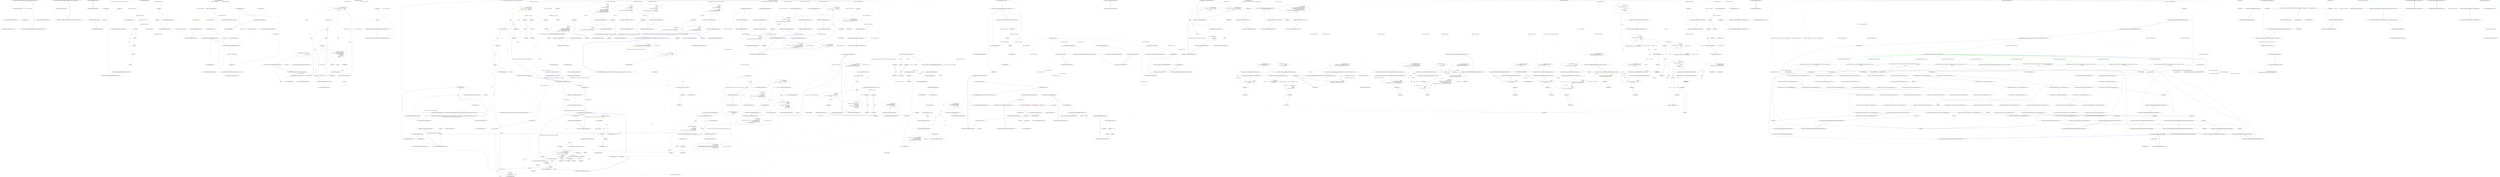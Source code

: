 digraph  {
n0 [label="Entry HangFire.Redis.SucceededStateHandler.Apply(HangFire.States.ApplyStateContext, HangFire.Storage.IWriteOnlyTransaction)", span="23-23", cluster="HangFire.Redis.SucceededStateHandler.Apply(HangFire.States.ApplyStateContext, HangFire.Storage.IWriteOnlyTransaction)"];
n1 [label="transaction.InsertToList(''succeeded'', context.JobId)", span="26-26", cluster="HangFire.Redis.SucceededStateHandler.Apply(HangFire.States.ApplyStateContext, HangFire.Storage.IWriteOnlyTransaction)"];
n2 [label="transaction.TrimList(''succeeded'', 0, 99)", span="27-27", cluster="HangFire.Redis.SucceededStateHandler.Apply(HangFire.States.ApplyStateContext, HangFire.Storage.IWriteOnlyTransaction)"];
n4 [label="Entry HangFire.Storage.IWriteOnlyTransaction.InsertToList(string, string)", span="44-44", cluster="HangFire.Storage.IWriteOnlyTransaction.InsertToList(string, string)"];
n3 [label="Exit HangFire.Redis.SucceededStateHandler.Apply(HangFire.States.ApplyStateContext, HangFire.Storage.IWriteOnlyTransaction)", span="23-23", cluster="HangFire.Redis.SucceededStateHandler.Apply(HangFire.States.ApplyStateContext, HangFire.Storage.IWriteOnlyTransaction)"];
n5 [label="Entry HangFire.Storage.IWriteOnlyTransaction.TrimList(string, int, int)", span="46-46", cluster="HangFire.Storage.IWriteOnlyTransaction.TrimList(string, int, int)"];
n6 [label="Entry HangFire.Redis.SucceededStateHandler.Unapply(HangFire.States.ApplyStateContext, HangFire.Storage.IWriteOnlyTransaction)", span="30-30", cluster="HangFire.Redis.SucceededStateHandler.Unapply(HangFire.States.ApplyStateContext, HangFire.Storage.IWriteOnlyTransaction)"];
n7 [label="transaction.RemoveFromList(''succeeded'', context.JobId)", span="33-33", cluster="HangFire.Redis.SucceededStateHandler.Unapply(HangFire.States.ApplyStateContext, HangFire.Storage.IWriteOnlyTransaction)"];
n8 [label="Exit HangFire.Redis.SucceededStateHandler.Unapply(HangFire.States.ApplyStateContext, HangFire.Storage.IWriteOnlyTransaction)", span="30-30", cluster="HangFire.Redis.SucceededStateHandler.Unapply(HangFire.States.ApplyStateContext, HangFire.Storage.IWriteOnlyTransaction)"];
n9 [label="Entry HangFire.Storage.IWriteOnlyTransaction.RemoveFromList(string, string)", span="45-45", cluster="HangFire.Storage.IWriteOnlyTransaction.RemoveFromList(string, string)"];
m0_0 [label="Entry HangFire.Storage.IAtomicWriteTransaction.Commit()", span="12-12", cluster="HangFire.Storage.IAtomicWriteTransaction.Commit()", file="IAtomicWriteTransaction.cs"];
m0_1 [label="Exit HangFire.Storage.IAtomicWriteTransaction.Commit()", span="12-12", cluster="HangFire.Storage.IAtomicWriteTransaction.Commit()", file="IAtomicWriteTransaction.cs"];
m3_13 [label="Entry Unk.Commit", span="", cluster="Unk.Commit", file="RedisAtomicWriteTransaction.cs"];
m3_17 [label="Entry Unk.Dispose", span="", cluster="Unk.Dispose", file="RedisAtomicWriteTransaction.cs"];
m3_0 [label="Entry HangFire.Redis.RedisAtomicWriteTransaction.RedisAtomicWriteTransaction(IRedisTransaction)", span="9-9", cluster="HangFire.Redis.RedisAtomicWriteTransaction.RedisAtomicWriteTransaction(IRedisTransaction)", file="RedisAtomicWriteTransaction.cs"];
m3_1 [label="_transaction = transaction", span="11-11", cluster="HangFire.Redis.RedisAtomicWriteTransaction.RedisAtomicWriteTransaction(IRedisTransaction)", file="RedisAtomicWriteTransaction.cs"];
m3_2 [label="var storage = new RedisStoredValues(_transaction)", span="13-13", cluster="HangFire.Redis.RedisAtomicWriteTransaction.RedisAtomicWriteTransaction(IRedisTransaction)", file="RedisAtomicWriteTransaction.cs"];
m3_3 [label="Values = storage", span="15-15", cluster="HangFire.Redis.RedisAtomicWriteTransaction.RedisAtomicWriteTransaction(IRedisTransaction)", file="RedisAtomicWriteTransaction.cs"];
m3_4 [label="Sets = storage", span="16-16", cluster="HangFire.Redis.RedisAtomicWriteTransaction.RedisAtomicWriteTransaction(IRedisTransaction)", file="RedisAtomicWriteTransaction.cs"];
m3_5 [label="Lists = storage", span="17-17", cluster="HangFire.Redis.RedisAtomicWriteTransaction.RedisAtomicWriteTransaction(IRedisTransaction)", file="RedisAtomicWriteTransaction.cs"];
m3_6 [label="Queues = storage", span="18-18", cluster="HangFire.Redis.RedisAtomicWriteTransaction.RedisAtomicWriteTransaction(IRedisTransaction)", file="RedisAtomicWriteTransaction.cs"];
m3_7 [label="Jobs = storage", span="19-19", cluster="HangFire.Redis.RedisAtomicWriteTransaction.RedisAtomicWriteTransaction(IRedisTransaction)", file="RedisAtomicWriteTransaction.cs"];
m3_8 [label="Exit HangFire.Redis.RedisAtomicWriteTransaction.RedisAtomicWriteTransaction(IRedisTransaction)", span="9-9", cluster="HangFire.Redis.RedisAtomicWriteTransaction.RedisAtomicWriteTransaction(IRedisTransaction)", file="RedisAtomicWriteTransaction.cs"];
m3_14 [label="Entry HangFire.Redis.RedisAtomicWriteTransaction.Dispose()", span="33-33", cluster="HangFire.Redis.RedisAtomicWriteTransaction.Dispose()", file="RedisAtomicWriteTransaction.cs"];
m3_15 [label="_transaction.Dispose()", span="35-35", cluster="HangFire.Redis.RedisAtomicWriteTransaction.Dispose()", file="RedisAtomicWriteTransaction.cs"];
m3_16 [label="Exit HangFire.Redis.RedisAtomicWriteTransaction.Dispose()", span="33-33", cluster="HangFire.Redis.RedisAtomicWriteTransaction.Dispose()", file="RedisAtomicWriteTransaction.cs"];
m3_10 [label="Entry HangFire.Redis.RedisAtomicWriteTransaction.Commit()", span="28-28", cluster="HangFire.Redis.RedisAtomicWriteTransaction.Commit()", file="RedisAtomicWriteTransaction.cs"];
m3_11 [label="return _transaction.Commit();", span="30-30", cluster="HangFire.Redis.RedisAtomicWriteTransaction.Commit()", file="RedisAtomicWriteTransaction.cs"];
m3_12 [label="Exit HangFire.Redis.RedisAtomicWriteTransaction.Commit()", span="28-28", cluster="HangFire.Redis.RedisAtomicWriteTransaction.Commit()", file="RedisAtomicWriteTransaction.cs"];
m3_9 [label="Entry HangFire.Redis.RedisStoredValues.RedisStoredValues(IRedisTransaction)", span="15-15", cluster="HangFire.Redis.RedisStoredValues.RedisStoredValues(IRedisTransaction)", file="RedisAtomicWriteTransaction.cs"];
m3_18 [label="HangFire.Redis.RedisAtomicWriteTransaction", span="", file="RedisAtomicWriteTransaction.cs"];
m4_11 [label="Entry System.Collections.Generic.Dictionary<TKey, TValue>.ContainsKey(TKey)", span="0-0", cluster="System.Collections.Generic.Dictionary<TKey, TValue>.ContainsKey(TKey)", file="RedisStoredValues.cs"];
m4_9 [label="Entry System.ArgumentNullException.ArgumentNullException(string)", span="0-0", cluster="System.ArgumentNullException.ArgumentNullException(string)", file="RedisStoredValues.cs"];
m4_12 [label="Entry System.Collections.Generic.List<T>.List()", span="0-0", cluster="System.Collections.Generic.List<T>.List()", file="RedisStoredValues.cs"];
m4_13 [label="Entry System.Collections.Generic.Dictionary<TKey, TValue>.Add(TKey, TValue)", span="0-0", cluster="System.Collections.Generic.Dictionary<TKey, TValue>.Add(TKey, TValue)", file="RedisStoredValues.cs"];
m4_10 [label="Entry System.ArgumentException.ArgumentException(string, string)", span="0-0", cluster="System.ArgumentException.ArgumentException(string, string)", file="RedisStoredValues.cs"];
m4_21 [label="Entry System.Collections.Generic.List<T>.ToArray()", span="0-0", cluster="System.Collections.Generic.List<T>.ToArray()", file="RedisStoredValues.cs"];
m4_14 [label="Entry System.Collections.Generic.List<T>.Add(T)", span="0-0", cluster="System.Collections.Generic.List<T>.Add(T)", file="RedisStoredValues.cs"];
m4_15 [label="Entry HangFire.States.StateHandlerCollection.GetHandlers(string)", span="40-40", cluster="HangFire.States.StateHandlerCollection.GetHandlers(string)", file="RedisStoredValues.cs"];
m4_18 [label="return _handlers[stateName].ToArray();", span="47-47", cluster="HangFire.States.StateHandlerCollection.GetHandlers(string)", color=green, community=0, file="RedisStoredValues.cs"];
m4_16 [label="stateName == null || !_handlers.ContainsKey(stateName)", span="42-42", cluster="HangFire.States.StateHandlerCollection.GetHandlers(string)", file="RedisStoredValues.cs"];
m4_17 [label="return Enumerable.Empty<IStateHandler>();", span="44-44", cluster="HangFire.States.StateHandlerCollection.GetHandlers(string)", color=green, community=0, file="RedisStoredValues.cs"];
m4_19 [label="Exit HangFire.States.StateHandlerCollection.GetHandlers(string)", span="40-40", cluster="HangFire.States.StateHandlerCollection.GetHandlers(string)", file="RedisStoredValues.cs"];
m4_0 [label="Entry HangFire.States.StateHandlerCollection.AddHandler(HangFire.States.IStateHandler)", span="27-27", cluster="HangFire.States.StateHandlerCollection.AddHandler(HangFire.States.IStateHandler)", file="RedisStoredValues.cs"];
m4_5 [label="!_handlers.ContainsKey(handler.StateName)", span="32-32", cluster="HangFire.States.StateHandlerCollection.AddHandler(HangFire.States.IStateHandler)", file="RedisStoredValues.cs"];
m4_6 [label="_handlers.Add(handler.StateName, new List<IStateHandler>())", span="34-34", cluster="HangFire.States.StateHandlerCollection.AddHandler(HangFire.States.IStateHandler)", file="RedisStoredValues.cs"];
m4_7 [label="_handlers[handler.StateName].Add(handler)", span="37-37", cluster="HangFire.States.StateHandlerCollection.AddHandler(HangFire.States.IStateHandler)", file="RedisStoredValues.cs"];
m4_3 [label="handler.StateName == null", span="30-30", cluster="HangFire.States.StateHandlerCollection.AddHandler(HangFire.States.IStateHandler)", file="RedisStoredValues.cs"];
m4_1 [label="handler == null", span="29-29", cluster="HangFire.States.StateHandlerCollection.AddHandler(HangFire.States.IStateHandler)", file="RedisStoredValues.cs"];
m4_4 [label="throw new ArgumentException(''The StateName property of the given state handler must be non null.'', ''handler'');", span="30-30", cluster="HangFire.States.StateHandlerCollection.AddHandler(HangFire.States.IStateHandler)", file="RedisStoredValues.cs"];
m4_2 [label="throw new ArgumentNullException(''handler'');", span="29-29", cluster="HangFire.States.StateHandlerCollection.AddHandler(HangFire.States.IStateHandler)", file="RedisStoredValues.cs"];
m4_8 [label="Exit HangFire.States.StateHandlerCollection.AddHandler(HangFire.States.IStateHandler)", span="27-27", cluster="HangFire.States.StateHandlerCollection.AddHandler(HangFire.States.IStateHandler)", file="RedisStoredValues.cs"];
m4_20 [label="Entry System.Linq.Enumerable.Empty<TResult>()", span="0-0", cluster="System.Linq.Enumerable.Empty<TResult>()", file="RedisStoredValues.cs"];
m4_22 [label="HangFire.States.StateHandlerCollection", span="", file="RedisStoredValues.cs"];
m5_24 [label="Entry Unk.>", span="", cluster="Unk.>", file="SqlServerFetcher.cs"];
m5_29 [label="Entry int.ToString()", span="0-0", cluster="int.ToString()", file="SqlServerFetcher.cs"];
m5_26 [label="Entry System.Threading.WaitHandle.WaitOne(System.TimeSpan)", span="0-0", cluster="System.Threading.WaitHandle.WaitOne(System.TimeSpan)", file="SqlServerFetcher.cs"];
m5_0 [label="Entry HangFire.SqlServer.SqlServerFetcher.SqlServerFetcher(SqlConnection, System.Collections.Generic.IEnumerable<string>)", span="19-19", cluster="HangFire.SqlServer.SqlServerFetcher.SqlServerFetcher(SqlConnection, System.Collections.Generic.IEnumerable<string>)", file="SqlServerFetcher.cs"];
m5_1 [label="_connection = connection", span="21-21", cluster="HangFire.SqlServer.SqlServerFetcher.SqlServerFetcher(SqlConnection, System.Collections.Generic.IEnumerable<string>)", file="SqlServerFetcher.cs"];
m5_2 [label="_queues = queues", span="22-22", cluster="HangFire.SqlServer.SqlServerFetcher.SqlServerFetcher(SqlConnection, System.Collections.Generic.IEnumerable<string>)", file="SqlServerFetcher.cs"];
m5_3 [label="Exit HangFire.SqlServer.SqlServerFetcher.SqlServerFetcher(SqlConnection, System.Collections.Generic.IEnumerable<string>)", span="19-19", cluster="HangFire.SqlServer.SqlServerFetcher.SqlServerFetcher(SqlConnection, System.Collections.Generic.IEnumerable<string>)", file="SqlServerFetcher.cs"];
m5_27 [label="Entry HangFire.Common.JobHelper.FromJson<T>(string)", span="28-28", cluster="HangFire.Common.JobHelper.FromJson<T>(string)", file="SqlServerFetcher.cs"];
m5_25 [label="Entry System.TimeSpan.FromSeconds(double)", span="0-0", cluster="System.TimeSpan.FromSeconds(double)", file="SqlServerFetcher.cs"];
m5_20 [label="Entry Unk.Query", span="", cluster="Unk.Query", file="SqlServerFetcher.cs"];
m5_28 [label="Entry HangFire.Server.JobPayload.JobPayload(string, string, HangFire.Storage.InvocationData)", span="23-23", cluster="HangFire.Server.JobPayload.JobPayload(string, string, HangFire.Storage.InvocationData)", file="SqlServerFetcher.cs"];
m5_21 [label="Entry Unk.SingleOrDefault", span="", cluster="Unk.SingleOrDefault", file="SqlServerFetcher.cs"];
m5_4 [label="Entry HangFire.SqlServer.SqlServerFetcher.DequeueJob(System.Threading.CancellationToken)", span="25-25", cluster="HangFire.SqlServer.SqlServerFetcher.DequeueJob(System.Threading.CancellationToken)", file="SqlServerFetcher.cs"];
m5_12 [label="queueName = idAndQueue.Queue", span="57-57", cluster="HangFire.SqlServer.SqlServerFetcher.DequeueJob(System.Threading.CancellationToken)", color=green, community=0, file="SqlServerFetcher.cs"];
m5_7 [label="var idAndQueue = _connection.Query(@''\r\nset transaction isolation level read committed\r\nupdate top (1) HangFire.JobQueue set FetchedAt = GETUTCDATE()\r\noutput INSERTED.JobId, INSERTED.Queue\r\nwhere FetchedAt is null\r\nand Queue in @queues'',\r\n                    new { queues = _queues })\r\n                    .SingleOrDefault()", span="33-40", cluster="HangFire.SqlServer.SqlServerFetcher.DequeueJob(System.Threading.CancellationToken)", file="SqlServerFetcher.cs"];
m5_11 [label="job = _connection.Query<Job>(\r\n                        @''select Id, InvocationData, Arguments from HangFire.Job where Id = @id'',\r\n                        parameters)\r\n                        .SingleOrDefault()", span="52-55", cluster="HangFire.SqlServer.SqlServerFetcher.DequeueJob(System.Threading.CancellationToken)", file="SqlServerFetcher.cs"];
m5_13 [label="job == null", span="60-60", cluster="HangFire.SqlServer.SqlServerFetcher.DequeueJob(System.Threading.CancellationToken)", file="SqlServerFetcher.cs"];
m5_18 [label="return new JobPayload(job.Id.ToString(), queueName, invocationData)\r\n            {\r\n                Arguments = job.Arguments\r\n            };", span="71-74", cluster="HangFire.SqlServer.SqlServerFetcher.DequeueJob(System.Threading.CancellationToken)", file="SqlServerFetcher.cs"];
m5_6 [label="string queueName = null", span="28-28", cluster="HangFire.SqlServer.SqlServerFetcher.DequeueJob(System.Threading.CancellationToken)", file="SqlServerFetcher.cs"];
m5_8 [label="idAndQueue != null", span="42-42", cluster="HangFire.SqlServer.SqlServerFetcher.DequeueJob(System.Threading.CancellationToken)", file="SqlServerFetcher.cs"];
m5_10 [label="parameters.Add(''@id'', idAndQueue.JobId, dbType: DbType.Int32)", span="50-50", cluster="HangFire.SqlServer.SqlServerFetcher.DequeueJob(System.Threading.CancellationToken)", file="SqlServerFetcher.cs"];
m5_9 [label="var parameters = new DynamicParameters()", span="49-49", cluster="HangFire.SqlServer.SqlServerFetcher.DequeueJob(System.Threading.CancellationToken)", file="SqlServerFetcher.cs"];
m5_16 [label="job == null", span="67-67", cluster="HangFire.SqlServer.SqlServerFetcher.DequeueJob(System.Threading.CancellationToken)", file="SqlServerFetcher.cs"];
m5_17 [label="var invocationData = JobHelper.FromJson<InvocationData>(job.InvocationData)", span="69-69", cluster="HangFire.SqlServer.SqlServerFetcher.DequeueJob(System.Threading.CancellationToken)", file="SqlServerFetcher.cs"];
m5_5 [label="Job job = null", span="27-27", cluster="HangFire.SqlServer.SqlServerFetcher.DequeueJob(System.Threading.CancellationToken)", file="SqlServerFetcher.cs"];
m5_14 [label="cancellationToken.WaitHandle.WaitOne(TimeSpan.FromSeconds(5))", span="62-62", cluster="HangFire.SqlServer.SqlServerFetcher.DequeueJob(System.Threading.CancellationToken)", file="SqlServerFetcher.cs"];
m5_15 [label="return null;", span="64-64", cluster="HangFire.SqlServer.SqlServerFetcher.DequeueJob(System.Threading.CancellationToken)", file="SqlServerFetcher.cs"];
m5_19 [label="Exit HangFire.SqlServer.SqlServerFetcher.DequeueJob(System.Threading.CancellationToken)", span="25-25", cluster="HangFire.SqlServer.SqlServerFetcher.DequeueJob(System.Threading.CancellationToken)", file="SqlServerFetcher.cs"];
m5_22 [label="Entry DynamicParameters.cstr", span="", cluster="DynamicParameters.cstr", file="SqlServerFetcher.cs"];
m5_23 [label="Entry Unk.Add", span="", cluster="Unk.Add", file="SqlServerFetcher.cs"];
m5_30 [label="HangFire.SqlServer.SqlServerFetcher", span="", file="SqlServerFetcher.cs"];
m6_94 [label="Entry System.Collections.Generic.List<T>.List()", span="0-0", cluster="System.Collections.Generic.List<T>.List()", file="SqlServerMonitoringApi.cs"];
m6_86 [label="Entry HangFire.SqlServer.SqlServerMonitoringApi.Servers()", span="164-164", cluster="HangFire.SqlServer.SqlServerMonitoringApi.Servers()", file="SqlServerMonitoringApi.cs"];
m6_87 [label="var servers = _connection.Query<Entities.Server>(\r\n                @''select * from HangFire.Server'')\r\n                .ToList()", span="166-168", cluster="HangFire.SqlServer.SqlServerMonitoringApi.Servers()", file="SqlServerMonitoringApi.cs"];
m6_88 [label="var result = new List<ServerDto>()", span="170-170", cluster="HangFire.SqlServer.SqlServerMonitoringApi.Servers()", file="SqlServerMonitoringApi.cs"];
m6_89 [label=servers, span="172-172", cluster="HangFire.SqlServer.SqlServerMonitoringApi.Servers()", file="SqlServerMonitoringApi.cs"];
m6_91 [label="result.Add(new ServerDto\r\n                {\r\n                    Name = server.Id,\r\n                    Heartbeat = server.LastHeartbeat,\r\n                    Queues = data.Queues,\r\n                    StartedAt = data.StartedAt.HasValue ? data.StartedAt.Value : DateTime.MinValue,\r\n                    WorkersCount = data.WorkerCount\r\n                })", span="175-182", cluster="HangFire.SqlServer.SqlServerMonitoringApi.Servers()", file="SqlServerMonitoringApi.cs"];
m6_92 [label="return result;", span="185-185", cluster="HangFire.SqlServer.SqlServerMonitoringApi.Servers()", file="SqlServerMonitoringApi.cs"];
m6_90 [label="var data = JobHelper.FromJson<ServerData>(server.Data)", span="174-174", cluster="HangFire.SqlServer.SqlServerMonitoringApi.Servers()", file="SqlServerMonitoringApi.cs"];
m6_93 [label="Exit HangFire.SqlServer.SqlServerMonitoringApi.Servers()", span="164-164", cluster="HangFire.SqlServer.SqlServerMonitoringApi.Servers()", file="SqlServerMonitoringApi.cs"];
m6_233 [label="Entry System.DateTime.ToString(string)", span="0-0", cluster="System.DateTime.ToString(string)", file="SqlServerMonitoringApi.cs"];
m6_79 [label="Entry HangFire.SqlServer.SqlServerMonitoringApi.SucceededByDatesCount()", span="154-154", cluster="HangFire.SqlServer.SqlServerMonitoringApi.SucceededByDatesCount()", file="SqlServerMonitoringApi.cs"];
m6_80 [label="return GetTimelineStats(''succeeded'');", span="156-156", cluster="HangFire.SqlServer.SqlServerMonitoringApi.SucceededByDatesCount()", file="SqlServerMonitoringApi.cs"];
m6_81 [label="Exit HangFire.SqlServer.SqlServerMonitoringApi.SucceededByDatesCount()", span="154-154", cluster="HangFire.SqlServer.SqlServerMonitoringApi.SucceededByDatesCount()", file="SqlServerMonitoringApi.cs"];
m6_0 [label="Entry HangFire.SqlServer.SqlServerMonitoringApi.SqlServerMonitoringApi(SqlConnection)", span="20-20", cluster="HangFire.SqlServer.SqlServerMonitoringApi.SqlServerMonitoringApi(SqlConnection)", file="SqlServerMonitoringApi.cs"];
m6_1 [label="_connection = connection", span="22-22", cluster="HangFire.SqlServer.SqlServerMonitoringApi.SqlServerMonitoringApi(SqlConnection)", file="SqlServerMonitoringApi.cs"];
m6_2 [label="_transaction = new TransactionScope(\r\n                TransactionScopeOption.RequiresNew,\r\n                new TransactionOptions { IsolationLevel = IsolationLevel.ReadUncommitted })", span="23-25", cluster="HangFire.SqlServer.SqlServerMonitoringApi.SqlServerMonitoringApi(SqlConnection)", file="SqlServerMonitoringApi.cs"];
m6_3 [label="_connection.EnlistTransaction(Transaction.Current)", span="27-27", cluster="HangFire.SqlServer.SqlServerMonitoringApi.SqlServerMonitoringApi(SqlConnection)", file="SqlServerMonitoringApi.cs"];
m6_4 [label="Exit HangFire.SqlServer.SqlServerMonitoringApi.SqlServerMonitoringApi(SqlConnection)", span="20-20", cluster="HangFire.SqlServer.SqlServerMonitoringApi.SqlServerMonitoringApi(SqlConnection)", file="SqlServerMonitoringApi.cs"];
m6_59 [label="Entry HangFire.Common.JobHelper.FromJson<T>(string)", span="28-28", cluster="HangFire.Common.JobHelper.FromJson<T>(string)", file="SqlServerMonitoringApi.cs"];
m6_234 [label="Entry string.Format(string, object, object)", span="0-0", cluster="string.Format(string, object, object)", file="SqlServerMonitoringApi.cs"];
m6_60 [label="Entry HangFire.SqlServer.SqlServerMonitoringApi.DeserializeJobMethod(string)", span="128-128", cluster="HangFire.SqlServer.SqlServerMonitoringApi.DeserializeJobMethod(string)", file="SqlServerMonitoringApi.cs"];
m6_66 [label="var data = JobHelper.FromJson<InvocationData>(invocationData)", span="130-130", cluster="HangFire.SqlServer.SqlServerMonitoringApi.DeserializeJobMethod(string)", file="SqlServerMonitoringApi.cs"];
m6_67 [label="return JobMethod.Deserialize(data);", span="134-134", cluster="HangFire.SqlServer.SqlServerMonitoringApi.DeserializeJobMethod(string)", file="SqlServerMonitoringApi.cs"];
m6_68 [label=JobLoadException, span="136-136", cluster="HangFire.SqlServer.SqlServerMonitoringApi.DeserializeJobMethod(string)", file="SqlServerMonitoringApi.cs"];
m6_69 [label="return null;", span="138-138", cluster="HangFire.SqlServer.SqlServerMonitoringApi.DeserializeJobMethod(string)", file="SqlServerMonitoringApi.cs"];
m6_70 [label="Exit HangFire.SqlServer.SqlServerMonitoringApi.DeserializeJobMethod(string)", span="128-128", cluster="HangFire.SqlServer.SqlServerMonitoringApi.DeserializeJobMethod(string)", file="SqlServerMonitoringApi.cs"];
m6_138 [label="Entry List<KeyValuePair<string, DequeuedJobDto>>.cstr", span="", cluster="List<KeyValuePair<string, DequeuedJobDto>>.cstr", file="SqlServerMonitoringApi.cs"];
m6_162 [label="Entry Unk.ToDictionary", span="", cluster="Unk.ToDictionary", file="SqlServerMonitoringApi.cs"];
m6_71 [label="Entry HangFire.Common.JobMethod.Deserialize(HangFire.Storage.InvocationData)", span="89-89", cluster="HangFire.Common.JobMethod.Deserialize(HangFire.Storage.InvocationData)", file="SqlServerMonitoringApi.cs"];
m6_78 [label="Entry HangFire.Storage.Monitoring.ScheduleDto.ScheduleDto()", span="7-7", cluster="HangFire.Storage.Monitoring.ScheduleDto.ScheduleDto()", file="SqlServerMonitoringApi.cs"];
m6_119 [label="Entry List<QueueWithTopEnqueuedJobsDto>.cstr", span="", cluster="List<QueueWithTopEnqueuedJobsDto>.cstr", file="SqlServerMonitoringApi.cs"];
m6_229 [label="Entry Unk.ElementAt", span="", cluster="Unk.ElementAt", file="SqlServerMonitoringApi.cs"];
m6_141 [label="Entry HangFire.Storage.Monitoring.DequeuedJobDto.DequeuedJobDto()", span="5-5", cluster="HangFire.Storage.Monitoring.DequeuedJobDto.DequeuedJobDto()", file="SqlServerMonitoringApi.cs"];
m6_174 [label="Entry HangFire.SqlServer.SqlServerMonitoringApi.SucceededListCount()", span="346-346", cluster="HangFire.SqlServer.SqlServerMonitoringApi.SucceededListCount()", file="SqlServerMonitoringApi.cs"];
m6_175 [label="return GetNumberOfJobsByStateName(SucceededState.Name);", span="348-348", cluster="HangFire.SqlServer.SqlServerMonitoringApi.SucceededListCount()", file="SqlServerMonitoringApi.cs"];
m6_176 [label="Exit HangFire.SqlServer.SqlServerMonitoringApi.SucceededListCount()", span="346-346", cluster="HangFire.SqlServer.SqlServerMonitoringApi.SucceededListCount()", file="SqlServerMonitoringApi.cs"];
m6_8 [label="Entry HangFire.SqlServer.SqlServerMonitoringApi.Dispose()", span="30-30", cluster="HangFire.SqlServer.SqlServerMonitoringApi.Dispose()", file="SqlServerMonitoringApi.cs"];
m6_9 [label="_transaction.Complete()", span="32-32", cluster="HangFire.SqlServer.SqlServerMonitoringApi.Dispose()", file="SqlServerMonitoringApi.cs"];
m6_10 [label="_transaction.Dispose()", span="33-33", cluster="HangFire.SqlServer.SqlServerMonitoringApi.Dispose()", file="SqlServerMonitoringApi.cs"];
m6_11 [label="_connection.Dispose()", span="34-34", cluster="HangFire.SqlServer.SqlServerMonitoringApi.Dispose()", file="SqlServerMonitoringApi.cs"];
m6_12 [label="Exit HangFire.SqlServer.SqlServerMonitoringApi.Dispose()", span="30-30", cluster="HangFire.SqlServer.SqlServerMonitoringApi.Dispose()", file="SqlServerMonitoringApi.cs"];
m6_50 [label="Entry HangFire.SqlServer.SqlServerMonitoringApi.DeserializeJobs<TDto>(System.Collections.Generic.ICollection<HangFire.SqlServer.Entities.Job>, System.Func<HangFire.Common.JobMethod, System.Collections.Generic.Dictionary<string, string>, TDto>)", span="110-110", cluster="HangFire.SqlServer.SqlServerMonitoringApi.DeserializeJobs<TDto>(System.Collections.Generic.ICollection<HangFire.SqlServer.Entities.Job>, System.Func<HangFire.Common.JobMethod, System.Collections.Generic.Dictionary<string, string>, TDto>)", file="SqlServerMonitoringApi.cs"];
m6_51 [label="var result = new List<KeyValuePair<string, TDto>>(jobs.Count)", span="114-114", cluster="HangFire.SqlServer.SqlServerMonitoringApi.DeserializeJobs<TDto>(System.Collections.Generic.ICollection<HangFire.SqlServer.Entities.Job>, System.Func<HangFire.Common.JobMethod, System.Collections.Generic.Dictionary<string, string>, TDto>)", file="SqlServerMonitoringApi.cs"];
m6_52 [label=jobs, span="116-116", cluster="HangFire.SqlServer.SqlServerMonitoringApi.DeserializeJobs<TDto>(System.Collections.Generic.ICollection<HangFire.SqlServer.Entities.Job>, System.Func<HangFire.Common.JobMethod, System.Collections.Generic.Dictionary<string, string>, TDto>)", file="SqlServerMonitoringApi.cs"];
m6_54 [label="var dto = selector(DeserializeJobMethod(job.InvocationData), stateData)", span="119-119", cluster="HangFire.SqlServer.SqlServerMonitoringApi.DeserializeJobs<TDto>(System.Collections.Generic.ICollection<HangFire.SqlServer.Entities.Job>, System.Func<HangFire.Common.JobMethod, System.Collections.Generic.Dictionary<string, string>, TDto>)", file="SqlServerMonitoringApi.cs"];
m6_55 [label="result.Add(new KeyValuePair<string, TDto>(\r\n                    job.Id.ToString(), dto))", span="121-122", cluster="HangFire.SqlServer.SqlServerMonitoringApi.DeserializeJobs<TDto>(System.Collections.Generic.ICollection<HangFire.SqlServer.Entities.Job>, System.Func<HangFire.Common.JobMethod, System.Collections.Generic.Dictionary<string, string>, TDto>)", file="SqlServerMonitoringApi.cs"];
m6_56 [label="return new JobList<TDto>(result);", span="125-125", cluster="HangFire.SqlServer.SqlServerMonitoringApi.DeserializeJobs<TDto>(System.Collections.Generic.ICollection<HangFire.SqlServer.Entities.Job>, System.Func<HangFire.Common.JobMethod, System.Collections.Generic.Dictionary<string, string>, TDto>)", file="SqlServerMonitoringApi.cs"];
m6_53 [label="var stateData = JobHelper.FromJson<Dictionary<string, string>>(job.StateData)", span="118-118", cluster="HangFire.SqlServer.SqlServerMonitoringApi.DeserializeJobs<TDto>(System.Collections.Generic.ICollection<HangFire.SqlServer.Entities.Job>, System.Func<HangFire.Common.JobMethod, System.Collections.Generic.Dictionary<string, string>, TDto>)", file="SqlServerMonitoringApi.cs"];
m6_57 [label="Exit HangFire.SqlServer.SqlServerMonitoringApi.DeserializeJobs<TDto>(System.Collections.Generic.ICollection<HangFire.SqlServer.Entities.Job>, System.Func<HangFire.Common.JobMethod, System.Collections.Generic.Dictionary<string, string>, TDto>)", span="110-110", cluster="HangFire.SqlServer.SqlServerMonitoringApi.DeserializeJobs<TDto>(System.Collections.Generic.ICollection<HangFire.SqlServer.Entities.Job>, System.Func<HangFire.Common.JobMethod, System.Collections.Generic.Dictionary<string, string>, TDto>)", file="SqlServerMonitoringApi.cs"];
m6_62 [label="Entry System.Collections.Generic.KeyValuePair<TKey, TValue>.KeyValuePair(TKey, TValue)", span="0-0", cluster="System.Collections.Generic.KeyValuePair<TKey, TValue>.KeyValuePair(TKey, TValue)", file="SqlServerMonitoringApi.cs"];
m6_43 [label="Entry HangFire.Common.JobHelper.FromStringTimestamp(string)", span="51-51", cluster="HangFire.Common.JobHelper.FromStringTimestamp(string)", file="SqlServerMonitoringApi.cs"];
m6_129 [label="Entry HangFire.Storage.Monitoring.EnqueuedJobDto.EnqueuedJobDto()", span="7-7", cluster="HangFire.Storage.Monitoring.EnqueuedJobDto.EnqueuedJobDto()", file="SqlServerMonitoringApi.cs"];
m6_102 [label="Entry HangFire.Storage.Monitoring.FailedJobDto.FailedJobDto()", span="7-7", cluster="HangFire.Storage.Monitoring.FailedJobDto.FailedJobDto()", file="SqlServerMonitoringApi.cs"];
m6_22 [label="Entry Unk.>", span="", cluster="Unk.>", file="SqlServerMonitoringApi.cs"];
m6_161 [label="Entry Unk.SingleOrDefault", span="", cluster="Unk.SingleOrDefault", file="SqlServerMonitoringApi.cs"];
m6_42 [label="Entry HangFire.Storage.Monitoring.ProcessingJobDto.ProcessingJobDto()", span="7-7", cluster="HangFire.Storage.Monitoring.ProcessingJobDto.ProcessingJobDto()", file="SqlServerMonitoringApi.cs"];
m6_83 [label="Entry HangFire.SqlServer.SqlServerMonitoringApi.FailedByDatesCount()", span="159-159", cluster="HangFire.SqlServer.SqlServerMonitoringApi.FailedByDatesCount()", file="SqlServerMonitoringApi.cs"];
m6_84 [label="return GetTimelineStats(''failed'');", span="161-161", cluster="HangFire.SqlServer.SqlServerMonitoringApi.FailedByDatesCount()", file="SqlServerMonitoringApi.cs"];
m6_85 [label="Exit HangFire.SqlServer.SqlServerMonitoringApi.FailedByDatesCount()", span="159-159", cluster="HangFire.SqlServer.SqlServerMonitoringApi.FailedByDatesCount()", file="SqlServerMonitoringApi.cs"];
m6_177 [label="Entry HangFire.SqlServer.SqlServerMonitoringApi.GetStatistics()", span="351-351", cluster="HangFire.SqlServer.SqlServerMonitoringApi.GetStatistics()", file="SqlServerMonitoringApi.cs"];
m6_178 [label="var stats = new StatisticsDto()", span="353-353", cluster="HangFire.SqlServer.SqlServerMonitoringApi.GetStatistics()", file="SqlServerMonitoringApi.cs"];
m6_179 [label="string sql = @''\r\nselect [State], count(id) as [Count] From HangFire.Job group by [State]\r\nselect count(Id) from HangFire.Server\r\nselect count(distinct Queue) from HangFire.JobQueue\r\nselect IntValue from HangFire.Value where [Key] = 'stats:succeeded'\r\n''", span="355-360", cluster="HangFire.SqlServer.SqlServerMonitoringApi.GetStatistics()", color=red, community=0, file="SqlServerMonitoringApi.cs"];
m6_183 [label="stats.Enqueued = getCountIfExists(EnqueuedState.Name)", span="368-368", cluster="HangFire.SqlServer.SqlServerMonitoringApi.GetStatistics()", file="SqlServerMonitoringApi.cs"];
m6_184 [label="stats.Failed = getCountIfExists(FailedState.Name)", span="369-369", cluster="HangFire.SqlServer.SqlServerMonitoringApi.GetStatistics()", file="SqlServerMonitoringApi.cs"];
m6_185 [label="stats.Processing = getCountIfExists(ProcessingState.Name)", span="370-370", cluster="HangFire.SqlServer.SqlServerMonitoringApi.GetStatistics()", file="SqlServerMonitoringApi.cs"];
m6_186 [label="stats.Scheduled = getCountIfExists(ScheduledState.Name)", span="371-371", cluster="HangFire.SqlServer.SqlServerMonitoringApi.GetStatistics()", file="SqlServerMonitoringApi.cs"];
m6_187 [label="stats.Servers = multi.Read<int>().Single()", span="373-373", cluster="HangFire.SqlServer.SqlServerMonitoringApi.GetStatistics()", file="SqlServerMonitoringApi.cs"];
m6_188 [label="stats.Queues = multi.Read<int>().Single()", span="374-374", cluster="HangFire.SqlServer.SqlServerMonitoringApi.GetStatistics()", file="SqlServerMonitoringApi.cs"];
m6_189 [label="stats.Succeeded = multi.Read<int>().SingleOrDefault()", span="376-376", cluster="HangFire.SqlServer.SqlServerMonitoringApi.GetStatistics()", color=red, community=0, file="SqlServerMonitoringApi.cs"];
m6_190 [label="return stats;", span="379-379", cluster="HangFire.SqlServer.SqlServerMonitoringApi.GetStatistics()", file="SqlServerMonitoringApi.cs"];
m6_180 [label="var multi = _connection.QueryMultiple(sql)", span="362-362", cluster="HangFire.SqlServer.SqlServerMonitoringApi.GetStatistics()", file="SqlServerMonitoringApi.cs"];
m6_181 [label="var countByStates = multi.Read().ToDictionary(x => x.State, x => x.Count)", span="364-364", cluster="HangFire.SqlServer.SqlServerMonitoringApi.GetStatistics()", file="SqlServerMonitoringApi.cs"];
m6_182 [label="Func<string, int> getCountIfExists = name => countByStates.ContainsKey(name) ? countByStates[name] : 0", span="366-366", cluster="HangFire.SqlServer.SqlServerMonitoringApi.GetStatistics()", file="SqlServerMonitoringApi.cs"];
m6_191 [label="Exit HangFire.SqlServer.SqlServerMonitoringApi.GetStatistics()", span="351-351", cluster="HangFire.SqlServer.SqlServerMonitoringApi.GetStatistics()", file="SqlServerMonitoringApi.cs"];
m6_63 [label="Entry int.ToString()", span="0-0", cluster="int.ToString()", file="SqlServerMonitoringApi.cs"];
m6_103 [label="Entry HangFire.Common.JobHelper.FromNullableStringTimestamp(string)", span="56-56", cluster="HangFire.Common.JobHelper.FromNullableStringTimestamp(string)", file="SqlServerMonitoringApi.cs"];
m6_192 [label="Entry HangFire.Storage.Monitoring.StatisticsDto.StatisticsDto()", span="2-2", cluster="HangFire.Storage.Monitoring.StatisticsDto.StatisticsDto()", file="SqlServerMonitoringApi.cs"];
m6_194 [label="Entry System.Func<T, TResult>.Invoke(T)", span="0-0", cluster="System.Func<T, TResult>.Invoke(T)", file="SqlServerMonitoringApi.cs"];
m6_27 [label="Entry HangFire.SqlServer.SqlServerMonitoringApi.FailedCount()", span="60-60", cluster="HangFire.SqlServer.SqlServerMonitoringApi.FailedCount()", file="SqlServerMonitoringApi.cs"];
m6_28 [label="return GetNumberOfJobsByStateName(FailedState.Name);", span="62-62", cluster="HangFire.SqlServer.SqlServerMonitoringApi.FailedCount()", file="SqlServerMonitoringApi.cs"];
m6_29 [label="Exit HangFire.SqlServer.SqlServerMonitoringApi.FailedCount()", span="60-60", cluster="HangFire.SqlServer.SqlServerMonitoringApi.FailedCount()", file="SqlServerMonitoringApi.cs"];
m6_95 [label="Entry HangFire.Storage.Monitoring.ServerDto.ServerDto()", span="5-5", cluster="HangFire.Storage.Monitoring.ServerDto.ServerDto()", file="SqlServerMonitoringApi.cs"];
m6_226 [label="Entry Unk.Query", span="", cluster="Unk.Query", file="SqlServerMonitoringApi.cs"];
m6_142 [label="Entry Unk.DeserializeJobMethod", span="", cluster="Unk.DeserializeJobMethod", file="SqlServerMonitoringApi.cs"];
m6_7 [label="Entry Unk.EnlistTransaction", span="", cluster="Unk.EnlistTransaction", file="SqlServerMonitoringApi.cs"];
m6_5 [label="Entry TransactionScope.cstr", span="", cluster="TransactionScope.cstr", file="SqlServerMonitoringApi.cs"];
m6_35 [label="Entry HangFire.SqlServer.SqlServerMonitoringApi.ProcessingJobs(int, int)", span="78-78", cluster="HangFire.SqlServer.SqlServerMonitoringApi.ProcessingJobs(int, int)", file="SqlServerMonitoringApi.cs"];
m6_36 [label="return GetJobs(\r\n                from, count,\r\n                ProcessingState.Name,\r\n                (method, stateData) => new ProcessingJobDto\r\n                {\r\n                    Method = method,\r\n                    ServerName = stateData[''ServerName''],\r\n                    StartedAt = JobHelper.FromStringTimestamp(stateData[''StartedAt'']),\r\n                });", span="80-88", cluster="HangFire.SqlServer.SqlServerMonitoringApi.ProcessingJobs(int, int)", file="SqlServerMonitoringApi.cs"];
m6_37 [label="Exit HangFire.SqlServer.SqlServerMonitoringApi.ProcessingJobs(int, int)", span="78-78", cluster="HangFire.SqlServer.SqlServerMonitoringApi.ProcessingJobs(int, int)", file="SqlServerMonitoringApi.cs"];
m6_140 [label="Entry Unk.ToString", span="", cluster="Unk.ToString", file="SqlServerMonitoringApi.cs"];
m6_146 [label="Entry HangFire.SqlServer.SqlServerMonitoringApi.GetHourlyTimelineStats(string)", span="382-382", cluster="HangFire.SqlServer.SqlServerMonitoringApi.GetHourlyTimelineStats(string)", file="SqlServerMonitoringApi.cs"];
m6_205 [label="var endDate = DateTime.UtcNow", span="384-384", cluster="HangFire.SqlServer.SqlServerMonitoringApi.GetHourlyTimelineStats(string)", file="SqlServerMonitoringApi.cs"];
m6_212 [label="var keys = dates.Select(x => String.Format(''stats:{0}:{1}'', type, x.ToString(''yyyy-MM-dd-HH''))).ToList()", span="392-392", cluster="HangFire.SqlServer.SqlServerMonitoringApi.GetHourlyTimelineStats(string)", file="SqlServerMonitoringApi.cs"];
m6_206 [label="var dates = new List<DateTime>()", span="385-385", cluster="HangFire.SqlServer.SqlServerMonitoringApi.GetHourlyTimelineStats(string)", file="SqlServerMonitoringApi.cs"];
m6_209 [label="dates.Add(endDate)", span="388-388", cluster="HangFire.SqlServer.SqlServerMonitoringApi.GetHourlyTimelineStats(string)", file="SqlServerMonitoringApi.cs"];
m6_210 [label="endDate = endDate.AddHours(-1)", span="389-389", cluster="HangFire.SqlServer.SqlServerMonitoringApi.GetHourlyTimelineStats(string)", file="SqlServerMonitoringApi.cs"];
m6_207 [label="var i = 0", span="386-386", cluster="HangFire.SqlServer.SqlServerMonitoringApi.GetHourlyTimelineStats(string)", file="SqlServerMonitoringApi.cs"];
m6_219 [label="i < dates.Count", span="404-404", cluster="HangFire.SqlServer.SqlServerMonitoringApi.GetHourlyTimelineStats(string)", file="SqlServerMonitoringApi.cs"];
m6_221 [label="result.Add(dates[i], value)", span="407-407", cluster="HangFire.SqlServer.SqlServerMonitoringApi.GetHourlyTimelineStats(string)", file="SqlServerMonitoringApi.cs"];
m6_208 [label="i < 24", span="386-386", cluster="HangFire.SqlServer.SqlServerMonitoringApi.GetHourlyTimelineStats(string)", file="SqlServerMonitoringApi.cs"];
m6_211 [label="i++", span="386-386", cluster="HangFire.SqlServer.SqlServerMonitoringApi.GetHourlyTimelineStats(string)", file="SqlServerMonitoringApi.cs"];
m6_213 [label="var valuesMap = _connection.Query(\r\n                @''select [Key], IntValue from HangFire.Value where [Key] in @keys'',\r\n                new { keys = keys })\r\n                .ToDictionary(x => (string)x.Key, x => (long)x.IntValue)", span="393-396", cluster="HangFire.SqlServer.SqlServerMonitoringApi.GetHourlyTimelineStats(string)", color=red, community=0, file="SqlServerMonitoringApi.cs"];
m6_214 [label=keys, span="398-398", cluster="HangFire.SqlServer.SqlServerMonitoringApi.GetHourlyTimelineStats(string)", file="SqlServerMonitoringApi.cs"];
m6_215 [label="!valuesMap.ContainsKey(key)", span="400-400", cluster="HangFire.SqlServer.SqlServerMonitoringApi.GetHourlyTimelineStats(string)", file="SqlServerMonitoringApi.cs"];
m6_216 [label="valuesMap.Add(key, 0)", span="400-400", cluster="HangFire.SqlServer.SqlServerMonitoringApi.GetHourlyTimelineStats(string)", file="SqlServerMonitoringApi.cs"];
m6_220 [label="var value = valuesMap[valuesMap.Keys.ElementAt(i)]", span="406-406", cluster="HangFire.SqlServer.SqlServerMonitoringApi.GetHourlyTimelineStats(string)", file="SqlServerMonitoringApi.cs"];
m6_217 [label="var result = new Dictionary<DateTime, long>()", span="403-403", cluster="HangFire.SqlServer.SqlServerMonitoringApi.GetHourlyTimelineStats(string)", file="SqlServerMonitoringApi.cs"];
m6_218 [label="var i = 0", span="404-404", cluster="HangFire.SqlServer.SqlServerMonitoringApi.GetHourlyTimelineStats(string)", file="SqlServerMonitoringApi.cs"];
m6_223 [label="return result;", span="410-410", cluster="HangFire.SqlServer.SqlServerMonitoringApi.GetHourlyTimelineStats(string)", file="SqlServerMonitoringApi.cs"];
m6_222 [label="i++", span="404-404", cluster="HangFire.SqlServer.SqlServerMonitoringApi.GetHourlyTimelineStats(string)", file="SqlServerMonitoringApi.cs"];
m6_224 [label="Exit HangFire.SqlServer.SqlServerMonitoringApi.GetHourlyTimelineStats(string)", span="382-382", cluster="HangFire.SqlServer.SqlServerMonitoringApi.GetHourlyTimelineStats(string)", file="SqlServerMonitoringApi.cs"];
m6_261 [label="Entry System.DateTime.AddDays(double)", span="0-0", cluster="System.DateTime.AddDays(double)", file="SqlServerMonitoringApi.cs"];
m6_227 [label="Entry Unk.Add", span="", cluster="Unk.Add", file="SqlServerMonitoringApi.cs"];
m6_13 [label="Entry Unk.Complete", span="", cluster="Unk.Complete", file="SqlServerMonitoringApi.cs"];
m6_82 [label="Entry HangFire.SqlServer.SqlServerMonitoringApi.GetTimelineStats(string)", span="413-413", cluster="HangFire.SqlServer.SqlServerMonitoringApi.GetTimelineStats(string)", file="SqlServerMonitoringApi.cs"];
m6_241 [label="var endDate = DateTime.UtcNow.Date", span="415-415", cluster="HangFire.SqlServer.SqlServerMonitoringApi.GetTimelineStats(string)", file="SqlServerMonitoringApi.cs"];
m6_248 [label="var keys = stringDates.Select(x => String.Format(''stats:{0}:{1}'', type, x)).ToList()", span="426-426", cluster="HangFire.SqlServer.SqlServerMonitoringApi.GetTimelineStats(string)", file="SqlServerMonitoringApi.cs"];
m6_242 [label="var startDate = endDate.AddDays(-7)", span="416-416", cluster="HangFire.SqlServer.SqlServerMonitoringApi.GetTimelineStats(string)", file="SqlServerMonitoringApi.cs"];
m6_244 [label="startDate <= endDate", span="419-419", cluster="HangFire.SqlServer.SqlServerMonitoringApi.GetTimelineStats(string)", file="SqlServerMonitoringApi.cs"];
m6_245 [label="dates.Add(endDate)", span="421-421", cluster="HangFire.SqlServer.SqlServerMonitoringApi.GetTimelineStats(string)", file="SqlServerMonitoringApi.cs"];
m6_246 [label="endDate = endDate.AddDays(-1)", span="422-422", cluster="HangFire.SqlServer.SqlServerMonitoringApi.GetTimelineStats(string)", file="SqlServerMonitoringApi.cs"];
m6_243 [label="var dates = new List<DateTime>()", span="417-417", cluster="HangFire.SqlServer.SqlServerMonitoringApi.GetTimelineStats(string)", file="SqlServerMonitoringApi.cs"];
m6_247 [label="var stringDates = dates.Select(x => x.ToString(''yyyy-MM-dd'')).ToList()", span="425-425", cluster="HangFire.SqlServer.SqlServerMonitoringApi.GetTimelineStats(string)", file="SqlServerMonitoringApi.cs"];
m6_257 [label="result.Add(dates[i], value)", span="442-442", cluster="HangFire.SqlServer.SqlServerMonitoringApi.GetTimelineStats(string)", file="SqlServerMonitoringApi.cs"];
m6_255 [label="i < stringDates.Count", span="439-439", cluster="HangFire.SqlServer.SqlServerMonitoringApi.GetTimelineStats(string)", file="SqlServerMonitoringApi.cs"];
m6_249 [label="var valuesMap = _connection.Query(\r\n                @''select [Key], IntValue from HangFire.Value where [Key] in @keys'',\r\n                new { keys = keys })\r\n                .ToDictionary(x => (string)x.Key, x => (long)x.IntValue)", span="428-431", cluster="HangFire.SqlServer.SqlServerMonitoringApi.GetTimelineStats(string)", color=red, community=0, file="SqlServerMonitoringApi.cs"];
m6_250 [label=keys, span="433-433", cluster="HangFire.SqlServer.SqlServerMonitoringApi.GetTimelineStats(string)", file="SqlServerMonitoringApi.cs"];
m6_251 [label="!valuesMap.ContainsKey(key)", span="435-435", cluster="HangFire.SqlServer.SqlServerMonitoringApi.GetTimelineStats(string)", file="SqlServerMonitoringApi.cs"];
m6_252 [label="valuesMap.Add(key, 0)", span="435-435", cluster="HangFire.SqlServer.SqlServerMonitoringApi.GetTimelineStats(string)", file="SqlServerMonitoringApi.cs"];
m6_256 [label="var value = valuesMap[valuesMap.Keys.ElementAt(i)]", span="441-441", cluster="HangFire.SqlServer.SqlServerMonitoringApi.GetTimelineStats(string)", file="SqlServerMonitoringApi.cs"];
m6_253 [label="var result = new Dictionary<DateTime, long>()", span="438-438", cluster="HangFire.SqlServer.SqlServerMonitoringApi.GetTimelineStats(string)", file="SqlServerMonitoringApi.cs"];
m6_254 [label="var i = 0", span="439-439", cluster="HangFire.SqlServer.SqlServerMonitoringApi.GetTimelineStats(string)", file="SqlServerMonitoringApi.cs"];
m6_259 [label="return result;", span="445-445", cluster="HangFire.SqlServer.SqlServerMonitoringApi.GetTimelineStats(string)", file="SqlServerMonitoringApi.cs"];
m6_258 [label="i++", span="439-439", cluster="HangFire.SqlServer.SqlServerMonitoringApi.GetTimelineStats(string)", file="SqlServerMonitoringApi.cs"];
m6_260 [label="Exit HangFire.SqlServer.SqlServerMonitoringApi.GetTimelineStats(string)", span="413-413", cluster="HangFire.SqlServer.SqlServerMonitoringApi.GetTimelineStats(string)", file="SqlServerMonitoringApi.cs"];
m6_150 [label="Entry HangFire.SqlServer.SqlServerMonitoringApi.JobDetails(string)", span="315-315", cluster="HangFire.SqlServer.SqlServerMonitoringApi.JobDetails(string)", file="SqlServerMonitoringApi.cs"];
m6_151 [label="string sql = @''\r\nselect * from HangFire.Job where Id = @id\r\nselect * from HangFire.JobParameter where JobId = @id\r\nselect * from HangFire.JobHistory where JobId = @id order by CreatedAt desc''", span="317-320", cluster="HangFire.SqlServer.SqlServerMonitoringApi.JobDetails(string)", file="SqlServerMonitoringApi.cs"];
m6_152 [label="var multi = _connection.QueryMultiple(sql, new { id = jobId })", span="322-322", cluster="HangFire.SqlServer.SqlServerMonitoringApi.JobDetails(string)", file="SqlServerMonitoringApi.cs"];
m6_153 [label="var job = multi.Read<Job>().SingleOrDefault()", span="324-324", cluster="HangFire.SqlServer.SqlServerMonitoringApi.JobDetails(string)", file="SqlServerMonitoringApi.cs"];
m6_156 [label="var parameters = multi.Read<JobParameter>().ToDictionary(x => x.Name, x => x.Value)", span="327-327", cluster="HangFire.SqlServer.SqlServerMonitoringApi.JobDetails(string)", file="SqlServerMonitoringApi.cs"];
m6_157 [label="var history =\r\n                    multi.Read<JobHistory>()\r\n                        .ToList()\r\n                        .Select(x => JobHelper.FromJson<Dictionary<string, string>>(x.Data))\r\n                        .ToList()", span="328-332", cluster="HangFire.SqlServer.SqlServerMonitoringApi.JobDetails(string)", file="SqlServerMonitoringApi.cs"];
m6_154 [label="job == null", span="325-325", cluster="HangFire.SqlServer.SqlServerMonitoringApi.JobDetails(string)", file="SqlServerMonitoringApi.cs"];
m6_158 [label="return new JobDetailsDto\r\n                {\r\n                    Arguments = JobHelper.FromJson<string[]>(job.Arguments),\r\n                    CreatedAt = job.CreatedAt,\r\n                    State = job.State,\r\n                    Method = DeserializeJobMethod(job.InvocationData),\r\n                    History = history,\r\n                    Properties = parameters\r\n                };", span="334-342", cluster="HangFire.SqlServer.SqlServerMonitoringApi.JobDetails(string)", file="SqlServerMonitoringApi.cs"];
m6_155 [label="return null;", span="325-325", cluster="HangFire.SqlServer.SqlServerMonitoringApi.JobDetails(string)", file="SqlServerMonitoringApi.cs"];
m6_159 [label="Exit HangFire.SqlServer.SqlServerMonitoringApi.JobDetails(string)", span="315-315", cluster="HangFire.SqlServer.SqlServerMonitoringApi.JobDetails(string)", file="SqlServerMonitoringApi.cs"];
m6_228 [label="Entry System.Collections.Generic.Dictionary<TKey, TValue>.Dictionary()", span="0-0", cluster="System.Collections.Generic.Dictionary<TKey, TValue>.Dictionary()", file="SqlServerMonitoringApi.cs"];
m6_65 [label="Entry HangFire.Storage.Monitoring.JobList<TDto>.JobList(System.Collections.Generic.IEnumerable<System.Collections.Generic.KeyValuePair<string, TDto>>)", span="7-7", cluster="HangFire.Storage.Monitoring.JobList<TDto>.JobList(System.Collections.Generic.IEnumerable<System.Collections.Generic.KeyValuePair<string, TDto>>)", file="SqlServerMonitoringApi.cs"];
m6_14 [label="Entry Unk.Dispose", span="", cluster="Unk.Dispose", file="SqlServerMonitoringApi.cs"];
m6_164 [label="Entry HangFire.Storage.Monitoring.JobDetailsDto.JobDetailsDto()", span="6-6", cluster="HangFire.Storage.Monitoring.JobDetailsDto.JobDetailsDto()", file="SqlServerMonitoringApi.cs"];
m6_24 [label="Entry HangFire.SqlServer.SqlServerMonitoringApi.DequeuedCount(string)", span="51-51", cluster="HangFire.SqlServer.SqlServerMonitoringApi.DequeuedCount(string)", file="SqlServerMonitoringApi.cs"];
m6_25 [label="return _connection.Query<int>(\r\n                @''select count(JobId) from HangFire.JobQueue ''\r\n                + @''where Queue = @queue and FetchedAt is not NULL'',\r\n                new { queue = queue })\r\n                .Single();", span="53-57", cluster="HangFire.SqlServer.SqlServerMonitoringApi.DequeuedCount(string)", file="SqlServerMonitoringApi.cs"];
m6_26 [label="Exit HangFire.SqlServer.SqlServerMonitoringApi.DequeuedCount(string)", span="51-51", cluster="HangFire.SqlServer.SqlServerMonitoringApi.DequeuedCount(string)", file="SqlServerMonitoringApi.cs"];
m6_19 [label="Entry HangFire.SqlServer.SqlServerMonitoringApi.EnqueuedCount(string)", span="42-42", cluster="HangFire.SqlServer.SqlServerMonitoringApi.EnqueuedCount(string)", file="SqlServerMonitoringApi.cs"];
m6_20 [label="return _connection.Query<int>(\r\n                @''select count(JobId) from HangFire.JobQueue '' \r\n                + @''where Queue = @queue and FetchedAt is NULL'',\r\n                new { queue = queue })\r\n                .Single();", span="44-48", cluster="HangFire.SqlServer.SqlServerMonitoringApi.EnqueuedCount(string)", file="SqlServerMonitoringApi.cs"];
m6_21 [label="Exit HangFire.SqlServer.SqlServerMonitoringApi.EnqueuedCount(string)", span="42-42", cluster="HangFire.SqlServer.SqlServerMonitoringApi.EnqueuedCount(string)", file="SqlServerMonitoringApi.cs"];
m6_6 [label="Entry TransactionOptions.cstr", span="", cluster="TransactionOptions.cstr", file="SqlServerMonitoringApi.cs"];
m6_49 [label="Entry Unk.DeserializeJobs", span="", cluster="Unk.DeserializeJobs", file="SqlServerMonitoringApi.cs"];
m6_147 [label="Entry HangFire.SqlServer.SqlServerMonitoringApi.HourlyFailedJobs()", span="310-310", cluster="HangFire.SqlServer.SqlServerMonitoringApi.HourlyFailedJobs()", file="SqlServerMonitoringApi.cs"];
m6_148 [label="return GetHourlyTimelineStats(''failed'');", span="312-312", cluster="HangFire.SqlServer.SqlServerMonitoringApi.HourlyFailedJobs()", file="SqlServerMonitoringApi.cs"];
m6_149 [label="Exit HangFire.SqlServer.SqlServerMonitoringApi.HourlyFailedJobs()", span="310-310", cluster="HangFire.SqlServer.SqlServerMonitoringApi.HourlyFailedJobs()", file="SqlServerMonitoringApi.cs"];
m6_272 [label="Entry lambda expression", span="431-431", cluster="lambda expression", file="SqlServerMonitoringApi.cs"];
m6_39 [label="Entry lambda expression", span="83-88", cluster="lambda expression", file="SqlServerMonitoringApi.cs"];
m6_40 [label="new ProcessingJobDto\r\n                {\r\n                    Method = method,\r\n                    ServerName = stateData[''ServerName''],\r\n                    StartedAt = JobHelper.FromStringTimestamp(stateData[''StartedAt'']),\r\n                }", span="83-88", cluster="lambda expression", file="SqlServerMonitoringApi.cs"];
m6_41 [label="Exit lambda expression", span="83-88", cluster="lambda expression", file="SqlServerMonitoringApi.cs"];
m6_75 [label="Entry lambda expression", span="147-151", cluster="lambda expression", file="SqlServerMonitoringApi.cs"];
m6_76 [label="new ScheduleDto\r\n                {\r\n                    Method = method,\r\n                    ScheduledAt = JobHelper.FromStringTimestamp(stateData[''ScheduledAt''])\r\n                }", span="147-151", cluster="lambda expression", file="SqlServerMonitoringApi.cs"];
m6_77 [label="Exit lambda expression", span="147-151", cluster="lambda expression", file="SqlServerMonitoringApi.cs"];
m6_99 [label="Entry lambda expression", span="194-201", cluster="lambda expression", file="SqlServerMonitoringApi.cs"];
m6_100 [label="new FailedJobDto\r\n                {\r\n                    Method = method,\r\n                    ExceptionDetails = stateData[''ExceptionDetails''],\r\n                    ExceptionMessage = stateData[''ExceptionMessage''],\r\n                    ExceptionType = stateData[''ExceptionType''],\r\n                    FailedAt = JobHelper.FromNullableStringTimestamp(stateData[''FailedAt''])\r\n                }", span="194-201", cluster="lambda expression", file="SqlServerMonitoringApi.cs"];
m6_101 [label="Exit lambda expression", span="194-201", cluster="lambda expression", file="SqlServerMonitoringApi.cs"];
m6_107 [label="Entry lambda expression", span="210-214", cluster="lambda expression", file="SqlServerMonitoringApi.cs"];
m6_108 [label="new SucceededJobDto\r\n                {\r\n                    Method = method,\r\n                    SucceededAt = JobHelper.FromNullableStringTimestamp(stateData[''SucceededAt''])\r\n                }", span="210-214", cluster="lambda expression", file="SqlServerMonitoringApi.cs"];
m6_109 [label="Exit lambda expression", span="210-214", cluster="lambda expression", file="SqlServerMonitoringApi.cs"];
m6_126 [label="Entry lambda expression", span="266-270", cluster="lambda expression", file="SqlServerMonitoringApi.cs"];
m6_127 [label="new EnqueuedJobDto\r\n                {\r\n                    Method = method,\r\n                    EnqueuedAt = JobHelper.FromNullableStringTimestamp(stateData[''EnqueuedAt''])\r\n                }", span="266-270", cluster="lambda expression", file="SqlServerMonitoringApi.cs"];
m6_128 [label="Exit lambda expression", span="266-270", cluster="lambda expression", file="SqlServerMonitoringApi.cs"];
m6_165 [label="Entry lambda expression", span="327-327", cluster="lambda expression", file="SqlServerMonitoringApi.cs"];
m6_168 [label="Entry lambda expression", span="327-327", cluster="lambda expression", file="SqlServerMonitoringApi.cs"];
m6_171 [label="Entry lambda expression", span="331-331", cluster="lambda expression", file="SqlServerMonitoringApi.cs"];
m6_166 [label="x.Name", span="327-327", cluster="lambda expression", file="SqlServerMonitoringApi.cs"];
m6_167 [label="Exit lambda expression", span="327-327", cluster="lambda expression", file="SqlServerMonitoringApi.cs"];
m6_169 [label="x.Value", span="327-327", cluster="lambda expression", file="SqlServerMonitoringApi.cs"];
m6_170 [label="Exit lambda expression", span="327-327", cluster="lambda expression", file="SqlServerMonitoringApi.cs"];
m6_172 [label="JobHelper.FromJson<Dictionary<string, string>>(x.Data)", span="331-331", cluster="lambda expression", file="SqlServerMonitoringApi.cs"];
m6_173 [label="Exit lambda expression", span="331-331", cluster="lambda expression", file="SqlServerMonitoringApi.cs"];
m6_195 [label="Entry lambda expression", span="364-364", cluster="lambda expression", file="SqlServerMonitoringApi.cs"];
m6_198 [label="Entry lambda expression", span="364-364", cluster="lambda expression", file="SqlServerMonitoringApi.cs"];
m6_202 [label="countByStates.ContainsKey(name) ? countByStates[name] : 0", span="366-366", cluster="lambda expression", file="SqlServerMonitoringApi.cs"];
m6_196 [label="x.State", span="364-364", cluster="lambda expression", file="SqlServerMonitoringApi.cs"];
m6_197 [label="Exit lambda expression", span="364-364", cluster="lambda expression", file="SqlServerMonitoringApi.cs"];
m6_199 [label="x.Count", span="364-364", cluster="lambda expression", file="SqlServerMonitoringApi.cs"];
m6_200 [label="Exit lambda expression", span="364-364", cluster="lambda expression", file="SqlServerMonitoringApi.cs"];
m6_201 [label="Entry lambda expression", span="366-366", cluster="lambda expression", file="SqlServerMonitoringApi.cs"];
m6_203 [label="Exit lambda expression", span="366-366", cluster="lambda expression", file="SqlServerMonitoringApi.cs"];
m6_231 [label="String.Format(''stats:{0}:{1}'', type, x.ToString(''yyyy-MM-dd-HH''))", span="392-392", cluster="lambda expression", file="SqlServerMonitoringApi.cs"];
m6_230 [label="Entry lambda expression", span="392-392", cluster="lambda expression", file="SqlServerMonitoringApi.cs"];
m6_235 [label="Entry lambda expression", span="396-396", cluster="lambda expression", file="SqlServerMonitoringApi.cs"];
m6_238 [label="Entry lambda expression", span="396-396", cluster="lambda expression", file="SqlServerMonitoringApi.cs"];
m6_232 [label="Exit lambda expression", span="392-392", cluster="lambda expression", file="SqlServerMonitoringApi.cs"];
m6_236 [label="(string)x.Key", span="396-396", cluster="lambda expression", color=red, community=0, file="SqlServerMonitoringApi.cs"];
m6_237 [label="Exit lambda expression", span="396-396", cluster="lambda expression", file="SqlServerMonitoringApi.cs"];
m6_239 [label="(long)x.IntValue", span="396-396", cluster="lambda expression", color=red, community=0, file="SqlServerMonitoringApi.cs"];
m6_240 [label="Exit lambda expression", span="396-396", cluster="lambda expression", file="SqlServerMonitoringApi.cs"];
m6_266 [label="String.Format(''stats:{0}:{1}'', type, x)", span="426-426", cluster="lambda expression", file="SqlServerMonitoringApi.cs"];
m6_262 [label="Entry lambda expression", span="425-425", cluster="lambda expression", file="SqlServerMonitoringApi.cs"];
m6_265 [label="Entry lambda expression", span="426-426", cluster="lambda expression", file="SqlServerMonitoringApi.cs"];
m6_269 [label="Entry lambda expression", span="431-431", cluster="lambda expression", file="SqlServerMonitoringApi.cs"];
m6_263 [label="x.ToString(''yyyy-MM-dd'')", span="425-425", cluster="lambda expression", file="SqlServerMonitoringApi.cs"];
m6_264 [label="Exit lambda expression", span="425-425", cluster="lambda expression", file="SqlServerMonitoringApi.cs"];
m6_267 [label="Exit lambda expression", span="426-426", cluster="lambda expression", file="SqlServerMonitoringApi.cs"];
m6_270 [label="(string)x.Key", span="431-431", cluster="lambda expression", color=red, community=0, file="SqlServerMonitoringApi.cs"];
m6_271 [label="Exit lambda expression", span="431-431", cluster="lambda expression", file="SqlServerMonitoringApi.cs"];
m6_273 [label="(long)x.IntValue", span="431-431", cluster="lambda expression", color=red, community=0, file="SqlServerMonitoringApi.cs"];
m6_274 [label="Exit lambda expression", span="431-431", cluster="lambda expression", file="SqlServerMonitoringApi.cs"];
m6_32 [label="Entry HangFire.SqlServer.SqlServerMonitoringApi.ProcessingCount()", span="73-73", cluster="HangFire.SqlServer.SqlServerMonitoringApi.ProcessingCount()", file="SqlServerMonitoringApi.cs"];
m6_33 [label="return GetNumberOfJobsByStateName(ProcessingState.Name);", span="75-75", cluster="HangFire.SqlServer.SqlServerMonitoringApi.ProcessingCount()", file="SqlServerMonitoringApi.cs"];
m6_34 [label="Exit HangFire.SqlServer.SqlServerMonitoringApi.ProcessingCount()", span="73-73", cluster="HangFire.SqlServer.SqlServerMonitoringApi.ProcessingCount()", file="SqlServerMonitoringApi.cs"];
m6_143 [label="Entry HangFire.SqlServer.SqlServerMonitoringApi.HourlySucceededJobs()", span="305-305", cluster="HangFire.SqlServer.SqlServerMonitoringApi.HourlySucceededJobs()", file="SqlServerMonitoringApi.cs"];
m6_144 [label="return GetHourlyTimelineStats(''succeeded'');", span="307-307", cluster="HangFire.SqlServer.SqlServerMonitoringApi.HourlySucceededJobs()", file="SqlServerMonitoringApi.cs"];
m6_145 [label="Exit HangFire.SqlServer.SqlServerMonitoringApi.HourlySucceededJobs()", span="305-305", cluster="HangFire.SqlServer.SqlServerMonitoringApi.HourlySucceededJobs()", file="SqlServerMonitoringApi.cs"];
m6_163 [label="Entry Unk.Select", span="", cluster="Unk.Select", file="SqlServerMonitoringApi.cs"];
m6_225 [label="Entry System.DateTime.AddHours(double)", span="0-0", cluster="System.DateTime.AddHours(double)", file="SqlServerMonitoringApi.cs"];
m6_120 [label="Entry HangFire.Storage.Monitoring.QueueWithTopEnqueuedJobsDto.QueueWithTopEnqueuedJobsDto()", span="4-4", cluster="HangFire.Storage.Monitoring.QueueWithTopEnqueuedJobsDto.QueueWithTopEnqueuedJobsDto()", file="SqlServerMonitoringApi.cs"];
m6_193 [label="Entry Unk.Read", span="", cluster="Unk.Read", file="SqlServerMonitoringApi.cs"];
m6_58 [label="Entry System.Collections.Generic.List<T>.List(int)", span="0-0", cluster="System.Collections.Generic.List<T>.List(int)", file="SqlServerMonitoringApi.cs"];
m6_23 [label="Entry Unk.Single", span="", cluster="Unk.Single", file="SqlServerMonitoringApi.cs"];
m6_15 [label="Entry HangFire.SqlServer.SqlServerMonitoringApi.ScheduledCount()", span="37-37", cluster="HangFire.SqlServer.SqlServerMonitoringApi.ScheduledCount()", file="SqlServerMonitoringApi.cs"];
m6_16 [label="return GetNumberOfJobsByStateName(ScheduledState.Name);", span="39-39", cluster="HangFire.SqlServer.SqlServerMonitoringApi.ScheduledCount()", file="SqlServerMonitoringApi.cs"];
m6_17 [label="Exit HangFire.SqlServer.SqlServerMonitoringApi.ScheduledCount()", span="37-37", cluster="HangFire.SqlServer.SqlServerMonitoringApi.ScheduledCount()", file="SqlServerMonitoringApi.cs"];
m6_38 [label="Entry HangFire.SqlServer.SqlServerMonitoringApi.GetJobs<TDto>(int, int, string, System.Func<HangFire.Common.JobMethod, System.Collections.Generic.Dictionary<string, string>, TDto>)", span="91-91", cluster="HangFire.SqlServer.SqlServerMonitoringApi.GetJobs<TDto>(int, int, string, System.Func<HangFire.Common.JobMethod, System.Collections.Generic.Dictionary<string, string>, TDto>)", file="SqlServerMonitoringApi.cs"];
m6_44 [label="string jobsSql = @''\r\nselect * from (select *, row_number() over (order by CreatedAt desc) as row_num\r\nfrom HangFire.Job where State = @stateName) as j where j.row_num between @start and @end\r\n''", span="97-100", cluster="HangFire.SqlServer.SqlServerMonitoringApi.GetJobs<TDto>(int, int, string, System.Func<HangFire.Common.JobMethod, System.Collections.Generic.Dictionary<string, string>, TDto>)", file="SqlServerMonitoringApi.cs"];
m6_45 [label="var jobs = _connection.Query<Job>(\r\n                jobsSql,\r\n                new { stateName = stateName, start = @from + 1, end = @from + count })\r\n                .ToList()", span="102-105", cluster="HangFire.SqlServer.SqlServerMonitoringApi.GetJobs<TDto>(int, int, string, System.Func<HangFire.Common.JobMethod, System.Collections.Generic.Dictionary<string, string>, TDto>)", file="SqlServerMonitoringApi.cs"];
m6_46 [label="return DeserializeJobs(jobs, selector);", span="107-107", cluster="HangFire.SqlServer.SqlServerMonitoringApi.GetJobs<TDto>(int, int, string, System.Func<HangFire.Common.JobMethod, System.Collections.Generic.Dictionary<string, string>, TDto>)", file="SqlServerMonitoringApi.cs"];
m6_47 [label="Exit HangFire.SqlServer.SqlServerMonitoringApi.GetJobs<TDto>(int, int, string, System.Func<HangFire.Common.JobMethod, System.Collections.Generic.Dictionary<string, string>, TDto>)", span="91-91", cluster="HangFire.SqlServer.SqlServerMonitoringApi.GetJobs<TDto>(int, int, string, System.Func<HangFire.Common.JobMethod, System.Collections.Generic.Dictionary<string, string>, TDto>)", file="SqlServerMonitoringApi.cs"];
m6_48 [label="Entry Unk.ToList", span="", cluster="Unk.ToList", file="SqlServerMonitoringApi.cs"];
m6_64 [label="Entry System.Collections.Generic.List<T>.Add(T)", span="0-0", cluster="System.Collections.Generic.List<T>.Add(T)", file="SqlServerMonitoringApi.cs"];
m6_160 [label="Entry Unk.QueryMultiple", span="", cluster="Unk.QueryMultiple", file="SqlServerMonitoringApi.cs"];
m6_110 [label="Entry HangFire.Storage.Monitoring.SucceededJobDto.SucceededJobDto()", span="7-7", cluster="HangFire.Storage.Monitoring.SucceededJobDto.SucceededJobDto()", file="SqlServerMonitoringApi.cs"];
m6_111 [label="Entry HangFire.SqlServer.SqlServerMonitoringApi.Queues()", span="224-224", cluster="HangFire.SqlServer.SqlServerMonitoringApi.Queues()", file="SqlServerMonitoringApi.cs"];
m6_112 [label="string queuesAndStatusSql = @''\r\nselect distinct [Queue],\r\n	(select count(JobId) from HangFire.JobQueue as a where q.Queue = a.Queue and a.FetchedAt is null) as Enqueued,\r\n	(select count(JobId) from HangFire.JobQueue as b where q.Queue = b.Queue and b.FetchedAt is not null) as Fetched\r\nfrom HangFire.[JobQueue] as q\r\n''", span="226-231", cluster="HangFire.SqlServer.SqlServerMonitoringApi.Queues()", file="SqlServerMonitoringApi.cs"];
m6_113 [label="var queues = _connection.Query<QueueStatusDto>(queuesAndStatusSql).ToList()", span="233-233", cluster="HangFire.SqlServer.SqlServerMonitoringApi.Queues()", file="SqlServerMonitoringApi.cs"];
m6_114 [label="var result = new List<QueueWithTopEnqueuedJobsDto>(queues.Count)", span="234-234", cluster="HangFire.SqlServer.SqlServerMonitoringApi.Queues()", file="SqlServerMonitoringApi.cs"];
m6_115 [label=queues, span="236-236", cluster="HangFire.SqlServer.SqlServerMonitoringApi.Queues()", file="SqlServerMonitoringApi.cs"];
m6_116 [label="result.Add(new QueueWithTopEnqueuedJobsDto\r\n                {\r\n                    Name = queue.Queue,\r\n                    Length = queue.Enqueued,\r\n                    Dequeued = queue.Fetched,\r\n                    FirstJobs = new List<KeyValuePair<string, EnqueuedJobDto>>() // TODO: implement\r\n                })", span="238-244", cluster="HangFire.SqlServer.SqlServerMonitoringApi.Queues()", color=red, community=0, file="SqlServerMonitoringApi.cs"];
m6_117 [label="return result;", span="247-247", cluster="HangFire.SqlServer.SqlServerMonitoringApi.Queues()", file="SqlServerMonitoringApi.cs"];
m6_118 [label="Exit HangFire.SqlServer.SqlServerMonitoringApi.Queues()", span="224-224", cluster="HangFire.SqlServer.SqlServerMonitoringApi.Queues()", file="SqlServerMonitoringApi.cs"];
m6_268 [label="Entry Unk.Format", span="", cluster="Unk.Format", file="SqlServerMonitoringApi.cs"];
m6_104 [label="Entry HangFire.SqlServer.SqlServerMonitoringApi.SucceededJobs(int, int)", span="204-204", cluster="HangFire.SqlServer.SqlServerMonitoringApi.SucceededJobs(int, int)", file="SqlServerMonitoringApi.cs"];
m6_105 [label="return GetJobs(\r\n                from,\r\n                count,\r\n                SucceededState.Name,\r\n                (method, stateData) => new SucceededJobDto\r\n                {\r\n                    Method = method,\r\n                    SucceededAt = JobHelper.FromNullableStringTimestamp(stateData[''SucceededAt''])\r\n                });", span="206-214", cluster="HangFire.SqlServer.SqlServerMonitoringApi.SucceededJobs(int, int)", file="SqlServerMonitoringApi.cs"];
m6_106 [label="Exit HangFire.SqlServer.SqlServerMonitoringApi.SucceededJobs(int, int)", span="204-204", cluster="HangFire.SqlServer.SqlServerMonitoringApi.SucceededJobs(int, int)", file="SqlServerMonitoringApi.cs"];
m6_18 [label="Entry HangFire.SqlServer.SqlServerMonitoringApi.GetNumberOfJobsByStateName(string)", span="65-65", cluster="HangFire.SqlServer.SqlServerMonitoringApi.GetNumberOfJobsByStateName(string)", file="SqlServerMonitoringApi.cs"];
m6_30 [label="return _connection.Query<int>(\r\n                @''select count(Id) from HangFire.Job where State = @state'',\r\n                new { state = stateName })\r\n                .Single();", span="67-70", cluster="HangFire.SqlServer.SqlServerMonitoringApi.GetNumberOfJobsByStateName(string)", file="SqlServerMonitoringApi.cs"];
m6_31 [label="Exit HangFire.SqlServer.SqlServerMonitoringApi.GetNumberOfJobsByStateName(string)", span="65-65", cluster="HangFire.SqlServer.SqlServerMonitoringApi.GetNumberOfJobsByStateName(string)", file="SqlServerMonitoringApi.cs"];
m6_61 [label="Entry System.Func<T1, T2, TResult>.Invoke(T1, T2)", span="0-0", cluster="System.Func<T1, T2, TResult>.Invoke(T1, T2)", file="SqlServerMonitoringApi.cs"];
m6_96 [label="Entry HangFire.SqlServer.SqlServerMonitoringApi.FailedJobs(int, int)", span="188-188", cluster="HangFire.SqlServer.SqlServerMonitoringApi.FailedJobs(int, int)", file="SqlServerMonitoringApi.cs"];
m6_97 [label="return GetJobs(\r\n                from,\r\n                count,\r\n                FailedState.Name,\r\n                (method, stateData) => new FailedJobDto\r\n                {\r\n                    Method = method,\r\n                    ExceptionDetails = stateData[''ExceptionDetails''],\r\n                    ExceptionMessage = stateData[''ExceptionMessage''],\r\n                    ExceptionType = stateData[''ExceptionType''],\r\n                    FailedAt = JobHelper.FromNullableStringTimestamp(stateData[''FailedAt''])\r\n                });", span="190-201", cluster="HangFire.SqlServer.SqlServerMonitoringApi.FailedJobs(int, int)", file="SqlServerMonitoringApi.cs"];
m6_98 [label="Exit HangFire.SqlServer.SqlServerMonitoringApi.FailedJobs(int, int)", span="188-188", cluster="HangFire.SqlServer.SqlServerMonitoringApi.FailedJobs(int, int)", file="SqlServerMonitoringApi.cs"];
m6_72 [label="Entry HangFire.SqlServer.SqlServerMonitoringApi.ScheduledJobs(int, int)", span="142-142", cluster="HangFire.SqlServer.SqlServerMonitoringApi.ScheduledJobs(int, int)", file="SqlServerMonitoringApi.cs"];
m6_73 [label="return GetJobs(\r\n                from, count,\r\n                ScheduledState.Name,\r\n                (method, stateData) => new ScheduleDto\r\n                {\r\n                    Method = method,\r\n                    ScheduledAt = JobHelper.FromStringTimestamp(stateData[''ScheduledAt''])\r\n                });", span="144-151", cluster="HangFire.SqlServer.SqlServerMonitoringApi.ScheduledJobs(int, int)", file="SqlServerMonitoringApi.cs"];
m6_74 [label="Exit HangFire.SqlServer.SqlServerMonitoringApi.ScheduledJobs(int, int)", span="142-142", cluster="HangFire.SqlServer.SqlServerMonitoringApi.ScheduledJobs(int, int)", file="SqlServerMonitoringApi.cs"];
m6_139 [label="Entry KeyValuePair<string, DequeuedJobDto>.cstr", span="", cluster="KeyValuePair<string, DequeuedJobDto>.cstr", file="SqlServerMonitoringApi.cs"];
m6_121 [label="Entry HangFire.SqlServer.SqlServerMonitoringApi.EnqueuedJobs(string, int, int)", span="250-250", cluster="HangFire.SqlServer.SqlServerMonitoringApi.EnqueuedJobs(string, int, int)", file="SqlServerMonitoringApi.cs"];
m6_122 [label="string enqueuedJobsSql = @''\r\nselect * from\r\n(select j.*, row_number() over (order by j.CreatedAt) as row_num from HangFire.JobQueue jq\r\nleft join HangFire.Job j on jq.JobId = j.Id\r\nwhere jq.Queue = @queue and jq.FetchedAt is null) as r\r\nwhere r.row_num between @start and @end''", span="252-257", cluster="HangFire.SqlServer.SqlServerMonitoringApi.EnqueuedJobs(string, int, int)", file="SqlServerMonitoringApi.cs"];
m6_123 [label="var jobs = _connection.Query<Job>(\r\n                enqueuedJobsSql,\r\n                new { queue = queue, start = from + 1, end = @from + perPage })\r\n                .ToList()", span="259-262", cluster="HangFire.SqlServer.SqlServerMonitoringApi.EnqueuedJobs(string, int, int)", file="SqlServerMonitoringApi.cs"];
m6_124 [label="return DeserializeJobs(\r\n                jobs,\r\n                (method, stateData) => new EnqueuedJobDto\r\n                {\r\n                    Method = method,\r\n                    EnqueuedAt = JobHelper.FromNullableStringTimestamp(stateData[''EnqueuedAt''])\r\n                });", span="264-270", cluster="HangFire.SqlServer.SqlServerMonitoringApi.EnqueuedJobs(string, int, int)", file="SqlServerMonitoringApi.cs"];
m6_125 [label="Exit HangFire.SqlServer.SqlServerMonitoringApi.EnqueuedJobs(string, int, int)", span="250-250", cluster="HangFire.SqlServer.SqlServerMonitoringApi.EnqueuedJobs(string, int, int)", file="SqlServerMonitoringApi.cs"];
m6_204 [label="Entry Unk.ContainsKey", span="", cluster="Unk.ContainsKey", file="SqlServerMonitoringApi.cs"];
m6_130 [label="Entry HangFire.SqlServer.SqlServerMonitoringApi.DequeuedJobs(string, int, int)", span="273-273", cluster="HangFire.SqlServer.SqlServerMonitoringApi.DequeuedJobs(string, int, int)", file="SqlServerMonitoringApi.cs"];
m6_131 [label="string fetchedJobsSql = @''\r\nselect * from\r\n(select j.*, jq.FetchedAt, row_number() over (order by j.CreatedAt) as row_num from HangFire.JobQueue jq\r\nleft join HangFire.Job j on jq.JobId = j.Id\r\nwhere jq.Queue = @queue and jq.FetchedAt is not null) as r\r\nwhere r.row_num between @start and @end''", span="275-280", cluster="HangFire.SqlServer.SqlServerMonitoringApi.DequeuedJobs(string, int, int)", file="SqlServerMonitoringApi.cs"];
m6_132 [label="var jobs = _connection.Query<Job>(\r\n                fetchedJobsSql,\r\n                new { queue = queue, start = from + 1, end = @from + perPage })\r\n                .ToList()", span="282-285", cluster="HangFire.SqlServer.SqlServerMonitoringApi.DequeuedJobs(string, int, int)", file="SqlServerMonitoringApi.cs"];
m6_133 [label="var result = new List<KeyValuePair<string, DequeuedJobDto>>(jobs.Count)", span="287-287", cluster="HangFire.SqlServer.SqlServerMonitoringApi.DequeuedJobs(string, int, int)", file="SqlServerMonitoringApi.cs"];
m6_134 [label=jobs, span="289-289", cluster="HangFire.SqlServer.SqlServerMonitoringApi.DequeuedJobs(string, int, int)", file="SqlServerMonitoringApi.cs"];
m6_135 [label="result.Add(new KeyValuePair<string, DequeuedJobDto>(\r\n                    job.Id.ToString(),\r\n                    new DequeuedJobDto\r\n                    {\r\n                        Method = DeserializeJobMethod(job.InvocationData),\r\n                        State = job.State,\r\n                        CreatedAt = job.CreatedAt,\r\n                        FetchedAt = job.FetchedAt\r\n                    }))", span="291-299", cluster="HangFire.SqlServer.SqlServerMonitoringApi.DequeuedJobs(string, int, int)", file="SqlServerMonitoringApi.cs"];
m6_136 [label="return new JobList<DequeuedJobDto>(result);", span="302-302", cluster="HangFire.SqlServer.SqlServerMonitoringApi.DequeuedJobs(string, int, int)", file="SqlServerMonitoringApi.cs"];
m6_137 [label="Exit HangFire.SqlServer.SqlServerMonitoringApi.DequeuedJobs(string, int, int)", span="273-273", cluster="HangFire.SqlServer.SqlServerMonitoringApi.DequeuedJobs(string, int, int)", file="SqlServerMonitoringApi.cs"];
m6_275 [label="HangFire.SqlServer.SqlServerMonitoringApi", span="", file="SqlServerMonitoringApi.cs"];
m6_276 [label=countByStates, span="", file="SqlServerMonitoringApi.cs"];
m6_277 [label=string, span="", file="SqlServerMonitoringApi.cs"];
m6_278 [label=string, span="", file="SqlServerMonitoringApi.cs"];
m7_12 [label="Entry System.ArgumentNullException.ArgumentNullException(string)", span="0-0", cluster="System.ArgumentNullException.ArgumentNullException(string)", file="SqlServerStorage.cs"];
m7_35 [label="Entry HangFire.SqlServer.SqlServerStorage.GetConnection()", span="69-69", cluster="HangFire.SqlServer.SqlServerStorage.GetConnection()", file="SqlServerStorage.cs"];
m7_36 [label="return new SqlStorageConnection(this, CreateAndOpenConnection());", span="71-71", cluster="HangFire.SqlServer.SqlServerStorage.GetConnection()", file="SqlServerStorage.cs"];
m7_37 [label="Exit HangFire.SqlServer.SqlServerStorage.GetConnection()", span="69-69", cluster="HangFire.SqlServer.SqlServerStorage.GetConnection()", file="SqlServerStorage.cs"];
m7_34 [label="Entry HangFire.SqlServer.SqlServerMonitoringApi.SqlServerMonitoringApi(SqlConnection)", span="20-20", cluster="HangFire.SqlServer.SqlServerMonitoringApi.SqlServerMonitoringApi(SqlConnection)", file="SqlServerStorage.cs"];
m7_26 [label="Entry object.GetType()", span="0-0", cluster="object.GetType()", file="SqlServerStorage.cs"];
m7_38 [label="Entry HangFire.SqlServer.SqlStorageConnection.SqlStorageConnection(HangFire.SqlServer.SqlServerStorage, SqlConnection)", span="16-16", cluster="HangFire.SqlServer.SqlStorageConnection.SqlStorageConnection(HangFire.SqlServer.SqlServerStorage, SqlConnection)", file="SqlServerStorage.cs"];
m7_28 [label="Entry string.Replace(string, string)", span="0-0", cluster="string.Replace(string, string)", file="SqlServerStorage.cs"];
m7_24 [label="Entry HangFire.SqlServer.SqlServerStorage.IsSqlEditionSupported(string)", span="89-89", cluster="HangFire.SqlServer.SqlServerStorage.IsSqlEditionSupported(string)", file="SqlServerStorage.cs"];
m7_53 [label="var connection = CreateAndOpenConnection()", span="91-91", cluster="HangFire.SqlServer.SqlServerStorage.IsSqlEditionSupported(string)", file="SqlServerStorage.cs"];
m7_54 [label="var edition = connection.Query<int>(''SELECT SERVERPROPERTY ( 'EngineEdition' )'').Single()", span="93-93", cluster="HangFire.SqlServer.SqlServerStorage.IsSqlEditionSupported(string)", file="SqlServerStorage.cs"];
m7_55 [label="return edition >= SqlEngineEdition.Standard && edition <= SqlEngineEdition.Express;", span="94-94", cluster="HangFire.SqlServer.SqlServerStorage.IsSqlEditionSupported(string)", file="SqlServerStorage.cs"];
m7_56 [label="Exit HangFire.SqlServer.SqlServerStorage.IsSqlEditionSupported(string)", span="89-89", cluster="HangFire.SqlServer.SqlServerStorage.IsSqlEditionSupported(string)", file="SqlServerStorage.cs"];
m7_45 [label="Entry HangFire.Server.Components.ServerWatchdog.ServerWatchdog(HangFire.JobStorage)", span="33-33", cluster="HangFire.Server.Components.ServerWatchdog.ServerWatchdog(HangFire.JobStorage)", file="SqlServerStorage.cs"];
m7_57 [label="Entry Unk.>", span="", cluster="Unk.>", file="SqlServerStorage.cs"];
m7_52 [label="Entry Unk.Open", span="", cluster="Unk.Open", file="SqlServerStorage.cs"];
m7_51 [label="Entry SqlConnection.cstr", span="", cluster="SqlConnection.cstr", file="SqlServerStorage.cs"];
m7_27 [label="Entry HangFire.SqlServer.SqlServerStorage.GetStringResource(System.Reflection.Assembly, string)", span="98-98", cluster="HangFire.SqlServer.SqlServerStorage.GetStringResource(System.Reflection.Assembly, string)", file="SqlServerStorage.cs"];
m7_59 [label="var stream = assembly.GetManifestResourceStream(resourceName)", span="100-100", cluster="HangFire.SqlServer.SqlServerStorage.GetStringResource(System.Reflection.Assembly, string)", file="SqlServerStorage.cs"];
m7_60 [label="var reader = new StreamReader(stream)", span="101-101", cluster="HangFire.SqlServer.SqlServerStorage.GetStringResource(System.Reflection.Assembly, string)", file="SqlServerStorage.cs"];
m7_61 [label="return reader.ReadToEnd();", span="103-103", cluster="HangFire.SqlServer.SqlServerStorage.GetStringResource(System.Reflection.Assembly, string)", file="SqlServerStorage.cs"];
m7_62 [label="Exit HangFire.SqlServer.SqlServerStorage.GetStringResource(System.Reflection.Assembly, string)", span="98-98", cluster="HangFire.SqlServer.SqlServerStorage.GetStringResource(System.Reflection.Assembly, string)", file="SqlServerStorage.cs"];
m7_63 [label="Entry System.Reflection.Assembly.GetManifestResourceStream(string)", span="0-0", cluster="System.Reflection.Assembly.GetManifestResourceStream(string)", file="SqlServerStorage.cs"];
m7_31 [label="Entry HangFire.SqlServer.SqlServerStorage.GetMonitoringApi()", span="64-64", cluster="HangFire.SqlServer.SqlServerStorage.GetMonitoringApi()", file="SqlServerStorage.cs"];
m7_32 [label="return new SqlServerMonitoringApi(CreateAndOpenConnection());", span="66-66", cluster="HangFire.SqlServer.SqlServerStorage.GetMonitoringApi()", file="SqlServerStorage.cs"];
m7_33 [label="Exit HangFire.SqlServer.SqlServerStorage.GetMonitoringApi()", span="64-64", cluster="HangFire.SqlServer.SqlServerStorage.GetMonitoringApi()", file="SqlServerStorage.cs"];
m7_44 [label="Entry HangFire.Server.Components.SchedulePoller.SchedulePoller(HangFire.JobStorage, System.TimeSpan)", span="34-34", cluster="HangFire.Server.Components.SchedulePoller.SchedulePoller(HangFire.JobStorage, System.TimeSpan)", file="SqlServerStorage.cs"];
m7_2 [label="Entry HangFire.SqlServer.SqlServerStorage.SqlServerStorage(string, HangFire.SqlServer.SqlServerStorageOptions)", span="30-30", cluster="HangFire.SqlServer.SqlServerStorage.SqlServerStorage(string, HangFire.SqlServer.SqlServerStorageOptions)", file="SqlServerStorage.cs"];
m7_3 [label="connectionString == null", span="32-32", cluster="HangFire.SqlServer.SqlServerStorage.SqlServerStorage(string, HangFire.SqlServer.SqlServerStorageOptions)", file="SqlServerStorage.cs"];
m7_5 [label="options == null", span="33-33", cluster="HangFire.SqlServer.SqlServerStorage.SqlServerStorage(string, HangFire.SqlServer.SqlServerStorageOptions)", file="SqlServerStorage.cs"];
m7_7 [label="_options = options", span="35-35", cluster="HangFire.SqlServer.SqlServerStorage.SqlServerStorage(string, HangFire.SqlServer.SqlServerStorageOptions)", file="SqlServerStorage.cs"];
m7_8 [label="_connectionString = connectionString", span="36-36", cluster="HangFire.SqlServer.SqlServerStorage.SqlServerStorage(string, HangFire.SqlServer.SqlServerStorageOptions)", file="SqlServerStorage.cs"];
m7_9 [label="options.PrepareSchemaIfNecessary", span="38-38", cluster="HangFire.SqlServer.SqlServerStorage.SqlServerStorage(string, HangFire.SqlServer.SqlServerStorageOptions)", file="SqlServerStorage.cs"];
m7_4 [label="throw new ArgumentNullException(''connectionString'');", span="32-32", cluster="HangFire.SqlServer.SqlServerStorage.SqlServerStorage(string, HangFire.SqlServer.SqlServerStorageOptions)", file="SqlServerStorage.cs"];
m7_6 [label="throw new ArgumentNullException(''options'');", span="33-33", cluster="HangFire.SqlServer.SqlServerStorage.SqlServerStorage(string, HangFire.SqlServer.SqlServerStorageOptions)", file="SqlServerStorage.cs"];
m7_10 [label="PrepareSchemaIfNecessary()", span="40-40", cluster="HangFire.SqlServer.SqlServerStorage.SqlServerStorage(string, HangFire.SqlServer.SqlServerStorageOptions)", file="SqlServerStorage.cs"];
m7_11 [label="Exit HangFire.SqlServer.SqlServerStorage.SqlServerStorage(string, HangFire.SqlServer.SqlServerStorageOptions)", span="30-30", cluster="HangFire.SqlServer.SqlServerStorage.SqlServerStorage(string, HangFire.SqlServer.SqlServerStorageOptions)", file="SqlServerStorage.cs"];
m7_39 [label="Entry HangFire.SqlServer.SqlServerStorage.GetComponents()", span="74-74", cluster="HangFire.SqlServer.SqlServerStorage.GetComponents()", file="SqlServerStorage.cs"];
m7_40 [label="yield return new SchedulePoller(this, _options.PollInterval);", span="76-76", cluster="HangFire.SqlServer.SqlServerStorage.GetComponents()", file="SqlServerStorage.cs"];
m7_41 [label="yield return new ServerWatchdog(this);", span="77-77", cluster="HangFire.SqlServer.SqlServerStorage.GetComponents()", file="SqlServerStorage.cs"];
m7_42 [label="yield return new ExpirationManager(this);", span="78-78", cluster="HangFire.SqlServer.SqlServerStorage.GetComponents()", file="SqlServerStorage.cs"];
m7_43 [label="Exit HangFire.SqlServer.SqlServerStorage.GetComponents()", span="74-74", cluster="HangFire.SqlServer.SqlServerStorage.GetComponents()", file="SqlServerStorage.cs"];
m7_0 [label="Entry HangFire.SqlServer.SqlServerStorage.SqlServerStorage(string)", span="25-25", cluster="HangFire.SqlServer.SqlServerStorage.SqlServerStorage(string)", file="SqlServerStorage.cs"];
m7_1 [label="Exit HangFire.SqlServer.SqlServerStorage.SqlServerStorage(string)", span="25-25", cluster="HangFire.SqlServer.SqlServerStorage.SqlServerStorage(string)", file="SqlServerStorage.cs"];
m7_58 [label="Entry Unk.Single", span="", cluster="Unk.Single", file="SqlServerStorage.cs"];
m7_64 [label="Entry System.IO.StreamReader.StreamReader(System.IO.Stream)", span="0-0", cluster="System.IO.StreamReader.StreamReader(System.IO.Stream)", file="SqlServerStorage.cs"];
m7_30 [label="Entry Unk.Execute", span="", cluster="Unk.Execute", file="SqlServerStorage.cs"];
m7_29 [label="Entry HangFire.SqlServer.SqlServerStorage.CreateAndOpenConnection()", span="81-81", cluster="HangFire.SqlServer.SqlServerStorage.CreateAndOpenConnection()", file="SqlServerStorage.cs"];
m7_47 [label="var connection = new SqlConnection(_connectionString)", span="83-83", cluster="HangFire.SqlServer.SqlServerStorage.CreateAndOpenConnection()", file="SqlServerStorage.cs"];
m7_48 [label="connection.Open()", span="84-84", cluster="HangFire.SqlServer.SqlServerStorage.CreateAndOpenConnection()", file="SqlServerStorage.cs"];
m7_49 [label="return connection;", span="86-86", cluster="HangFire.SqlServer.SqlServerStorage.CreateAndOpenConnection()", file="SqlServerStorage.cs"];
m7_50 [label="Exit HangFire.SqlServer.SqlServerStorage.CreateAndOpenConnection()", span="81-81", cluster="HangFire.SqlServer.SqlServerStorage.CreateAndOpenConnection()", file="SqlServerStorage.cs"];
m7_65 [label="Entry System.IO.StreamReader.ReadToEnd()", span="0-0", cluster="System.IO.StreamReader.ReadToEnd()", file="SqlServerStorage.cs"];
m7_23 [label="Entry Unk.Debug", span="", cluster="Unk.Debug", file="SqlServerStorage.cs"];
m7_46 [label="Entry HangFire.SqlServer.Components.ExpirationManager.ExpirationManager(HangFire.SqlServer.SqlServerStorage)", span="26-26", cluster="HangFire.SqlServer.Components.ExpirationManager.ExpirationManager(HangFire.SqlServer.SqlServerStorage)", file="SqlServerStorage.cs"];
m7_13 [label="Entry HangFire.SqlServer.SqlServerStorage.PrepareSchemaIfNecessary()", span="44-44", cluster="HangFire.SqlServer.SqlServerStorage.PrepareSchemaIfNecessary()", file="SqlServerStorage.cs"];
m7_14 [label="Log.Debug(''Start installing HangFire SQL objects...'')", span="46-46", cluster="HangFire.SqlServer.SqlServerStorage.PrepareSchemaIfNecessary()", file="SqlServerStorage.cs"];
m7_15 [label="!IsSqlEditionSupported(_connectionString)", span="48-48", cluster="HangFire.SqlServer.SqlServerStorage.PrepareSchemaIfNecessary()", file="SqlServerStorage.cs"];
m7_16 [label="throw new PlatformNotSupportedException(''The SQL Server edition of the target server is unsupported, e.g. SQL Azure.'');", span="50-50", cluster="HangFire.SqlServer.SqlServerStorage.PrepareSchemaIfNecessary()", file="SqlServerStorage.cs"];
m7_17 [label="var script = GetStringResource(GetType().Assembly, ''HangFire.SqlServer.Install.sql'')", span="53-53", cluster="HangFire.SqlServer.SqlServerStorage.PrepareSchemaIfNecessary()", file="SqlServerStorage.cs"];
m7_18 [label="script = script.Replace(''SET @TARGET_SCHEMA_VERSION = 1;'', ''SET @TARGET_SCHEMA_VERSION = '' + RequiredSchemaVersion + '';'')", span="54-54", cluster="HangFire.SqlServer.SqlServerStorage.PrepareSchemaIfNecessary()", color=red, community=0, file="SqlServerStorage.cs"];
m7_19 [label="var connection = CreateAndOpenConnection()", span="56-56", cluster="HangFire.SqlServer.SqlServerStorage.PrepareSchemaIfNecessary()", file="SqlServerStorage.cs"];
m7_20 [label="connection.Execute(script)", span="58-58", cluster="HangFire.SqlServer.SqlServerStorage.PrepareSchemaIfNecessary()", file="SqlServerStorage.cs"];
m7_21 [label="Log.Debug(''HangFire SQL objects installed.'')", span="61-61", cluster="HangFire.SqlServer.SqlServerStorage.PrepareSchemaIfNecessary()", file="SqlServerStorage.cs"];
m7_22 [label="Exit HangFire.SqlServer.SqlServerStorage.PrepareSchemaIfNecessary()", span="44-44", cluster="HangFire.SqlServer.SqlServerStorage.PrepareSchemaIfNecessary()", file="SqlServerStorage.cs"];
m7_25 [label="Entry System.PlatformNotSupportedException.PlatformNotSupportedException(string)", span="0-0", cluster="System.PlatformNotSupportedException.PlatformNotSupportedException(string)", file="SqlServerStorage.cs"];
m7_66 [label="HangFire.SqlServer.SqlServerStorage", span="", file="SqlServerStorage.cs"];
m8_17 [label="Entry HangFire.SqlServer.SqlStoredJobs.GetParameter(string, string)", span="49-49", cluster="HangFire.SqlServer.SqlStoredJobs.GetParameter(string, string)", file="SqlStoredJobs.cs"];
m8_18 [label="return _connection.Query<string>(\r\n                @''select Value from HangFire.JobParameter where JobId = @id and Name = @name'',\r\n                new { id = id, name = name })\r\n                .SingleOrDefault();", span="51-54", cluster="HangFire.SqlServer.SqlStoredJobs.GetParameter(string, string)", file="SqlStoredJobs.cs"];
m8_19 [label="Exit HangFire.SqlServer.SqlStoredJobs.GetParameter(string, string)", span="49-49", cluster="HangFire.SqlServer.SqlStoredJobs.GetParameter(string, string)", file="SqlStoredJobs.cs"];
m8_10 [label="Entry Unk.>", span="", cluster="Unk.>", file="SqlStoredJobs.cs"];
m8_16 [label="Entry Unk.Execute", span="", cluster="Unk.Execute", file="SqlStoredJobs.cs"];
m8_13 [label="Entry HangFire.SqlServer.SqlStoredJobs.SetParameter(string, string, string)", span="38-38", cluster="HangFire.SqlServer.SqlStoredJobs.SetParameter(string, string, string)", file="SqlStoredJobs.cs"];
m8_14 [label="_connection.Execute(\r\n                @''merge HangFire.JobParameter as Target ''\r\n                + @''using (VALUES (@jobId, @name, @value)) as Source (JobId, Name, Value) ''\r\n                + @''on Target.JobId = Source.JobId AND Target.Name = Source.Name ''\r\n                + @''when matched then update set Value = Source.Value ''\r\n                + @''when not matched then insert (JobId, Name, Value) values (Source.JobId, Source.Name, Source.Value);'',\r\n                new { jobId = id, name, value })", span="40-46", cluster="HangFire.SqlServer.SqlStoredJobs.SetParameter(string, string, string)", file="SqlStoredJobs.cs"];
m8_15 [label="Exit HangFire.SqlServer.SqlStoredJobs.SetParameter(string, string, string)", span="38-38", cluster="HangFire.SqlServer.SqlStoredJobs.SetParameter(string, string, string)", file="SqlStoredJobs.cs"];
m8_3 [label="Entry HangFire.SqlServer.SqlStoredJobs.GetStateAndInvocationData(string)", span="20-20", cluster="HangFire.SqlServer.SqlStoredJobs.GetStateAndInvocationData(string)", file="SqlStoredJobs.cs"];
m8_4 [label="var job = _connection.Query<Job>(\r\n                @''select InvocationData, State from HangFire.Job where id = @id'',\r\n                new { id = id })\r\n                .SingleOrDefault()", span="22-25", cluster="HangFire.SqlServer.SqlStoredJobs.GetStateAndInvocationData(string)", file="SqlStoredJobs.cs"];
m8_5 [label="job == null", span="27-27", cluster="HangFire.SqlServer.SqlStoredJobs.GetStateAndInvocationData(string)", file="SqlStoredJobs.cs"];
m8_7 [label="var data = JobHelper.FromJson<InvocationData>(job.InvocationData)", span="29-29", cluster="HangFire.SqlServer.SqlStoredJobs.GetStateAndInvocationData(string)", file="SqlStoredJobs.cs"];
m8_8 [label="return new StateAndInvocationData\r\n            {\r\n                InvocationData = data,\r\n                State = job.State,\r\n            };", span="31-35", cluster="HangFire.SqlServer.SqlStoredJobs.GetStateAndInvocationData(string)", file="SqlStoredJobs.cs"];
m8_6 [label="return null;", span="27-27", cluster="HangFire.SqlServer.SqlStoredJobs.GetStateAndInvocationData(string)", file="SqlStoredJobs.cs"];
m8_9 [label="Exit HangFire.SqlServer.SqlStoredJobs.GetStateAndInvocationData(string)", span="20-20", cluster="HangFire.SqlServer.SqlStoredJobs.GetStateAndInvocationData(string)", file="SqlStoredJobs.cs"];
m8_0 [label="Entry HangFire.SqlServer.SqlStoredJobs.SqlStoredJobs(SqlConnection)", span="15-15", cluster="HangFire.SqlServer.SqlStoredJobs.SqlStoredJobs(SqlConnection)", file="SqlStoredJobs.cs"];
m8_1 [label="_connection = connection", span="17-17", cluster="HangFire.SqlServer.SqlStoredJobs.SqlStoredJobs(SqlConnection)", file="SqlStoredJobs.cs"];
m8_2 [label="Exit HangFire.SqlServer.SqlStoredJobs.SqlStoredJobs(SqlConnection)", span="15-15", cluster="HangFire.SqlServer.SqlStoredJobs.SqlStoredJobs(SqlConnection)", file="SqlStoredJobs.cs"];
m8_11 [label="Entry Unk.SingleOrDefault", span="", cluster="Unk.SingleOrDefault", file="SqlStoredJobs.cs"];
m8_12 [label="Entry HangFire.Storage.StateAndInvocationData.StateAndInvocationData()", span="2-2", cluster="HangFire.Storage.StateAndInvocationData.StateAndInvocationData()", file="SqlStoredJobs.cs"];
m8_20 [label="Entry HangFire.SqlServer.SqlStoredJobs.Complete(HangFire.Server.JobPayload)", span="57-57", cluster="HangFire.SqlServer.SqlStoredJobs.Complete(HangFire.Server.JobPayload)", file="SqlStoredJobs.cs"];
m8_21 [label="_connection.Execute(''delete from HangFire.JobQueue where JobId = @id and Queue = @queueName'',\r\n                new { id = payload.Id, queueName = payload.Queue })", span="60-61", cluster="HangFire.SqlServer.SqlStoredJobs.Complete(HangFire.Server.JobPayload)", file="SqlStoredJobs.cs"];
m8_22 [label="Exit HangFire.SqlServer.SqlStoredJobs.Complete(HangFire.Server.JobPayload)", span="57-57", cluster="HangFire.SqlServer.SqlStoredJobs.Complete(HangFire.Server.JobPayload)", file="SqlStoredJobs.cs"];
m8_23 [label="HangFire.SqlServer.SqlStoredJobs", span="", file="SqlStoredJobs.cs"];
m9_27 [label="Entry HangFire.SqlServer.SqlWriteTransaction.HangFire.Storage.IWriteableStoredJobs.Expire(string, System.TimeSpan)", span="64-64", cluster="HangFire.SqlServer.SqlWriteTransaction.HangFire.Storage.IWriteableStoredJobs.Expire(string, System.TimeSpan)", file="SqlWriteTransaction.cs"];
m9_28 [label="_commandQueue.Enqueue(x => x.Execute(\r\n                @''update HangFire.Job set ExpireAt = @expireAt where Id = @id'',\r\n                new { expireAt = DateTime.UtcNow.Add(expireIn), id = jobId }))", span="66-68", cluster="HangFire.SqlServer.SqlWriteTransaction.HangFire.Storage.IWriteableStoredJobs.Expire(string, System.TimeSpan)", file="SqlWriteTransaction.cs"];
m9_29 [label="Exit HangFire.SqlServer.SqlWriteTransaction.HangFire.Storage.IWriteableStoredJobs.Expire(string, System.TimeSpan)", span="64-64", cluster="HangFire.SqlServer.SqlWriteTransaction.HangFire.Storage.IWriteableStoredJobs.Expire(string, System.TimeSpan)", file="SqlWriteTransaction.cs"];
m9_3 [label="Entry HangFire.SqlServer.SqlWriteTransaction.Dispose()", span="24-24", cluster="HangFire.SqlServer.SqlWriteTransaction.Dispose()", file="SqlWriteTransaction.cs"];
m9_4 [label="Exit HangFire.SqlServer.SqlWriteTransaction.Dispose()", span="24-24", cluster="HangFire.SqlServer.SqlWriteTransaction.Dispose()", file="SqlWriteTransaction.cs"];
m9_34 [label="Entry HangFire.SqlServer.SqlWriteTransaction.HangFire.Storage.IWriteableStoredJobs.Persist(string)", span="71-71", cluster="HangFire.SqlServer.SqlWriteTransaction.HangFire.Storage.IWriteableStoredJobs.Persist(string)", file="SqlWriteTransaction.cs"];
m9_35 [label="_commandQueue.Enqueue(x => x.Execute(\r\n                @''update HangFire.Job set ExpireAt = NULL where Id = @id'',\r\n                new { id = jobId }))", span="73-75", cluster="HangFire.SqlServer.SqlWriteTransaction.HangFire.Storage.IWriteableStoredJobs.Persist(string)", file="SqlWriteTransaction.cs"];
m9_36 [label="Exit HangFire.SqlServer.SqlWriteTransaction.HangFire.Storage.IWriteableStoredJobs.Persist(string)", span="71-71", cluster="HangFire.SqlServer.SqlWriteTransaction.HangFire.Storage.IWriteableStoredJobs.Persist(string)", file="SqlWriteTransaction.cs"];
m9_53 [label="Entry HangFire.SqlServer.SqlWriteTransaction.HangFire.Storage.IWriteableStoredLists.AddToLeft(string, string)", span="93-93", cluster="HangFire.SqlServer.SqlWriteTransaction.HangFire.Storage.IWriteableStoredLists.AddToLeft(string, string)", file="SqlWriteTransaction.cs"];
m9_54 [label="_commandQueue.Enqueue(x => x.Execute(\r\n                @''insert into HangFire.List ([Key], Value) values (@key, @value)'',\r\n                new { key, value }))", span="95-97", cluster="HangFire.SqlServer.SqlWriteTransaction.HangFire.Storage.IWriteableStoredLists.AddToLeft(string, string)", file="SqlWriteTransaction.cs"];
m9_55 [label="Exit HangFire.SqlServer.SqlWriteTransaction.HangFire.Storage.IWriteableStoredLists.AddToLeft(string, string)", span="93-93", cluster="HangFire.SqlServer.SqlWriteTransaction.HangFire.Storage.IWriteableStoredLists.AddToLeft(string, string)", file="SqlWriteTransaction.cs"];
m9_22 [label="Entry System.Collections.Generic.Queue<T>.Enqueue(T)", span="0-0", cluster="System.Collections.Generic.Queue<T>.Enqueue(T)", file="SqlWriteTransaction.cs"];
m9_0 [label="Entry HangFire.SqlServer.SqlWriteTransaction.SqlWriteTransaction(SqlConnection)", span="19-19", cluster="HangFire.SqlServer.SqlWriteTransaction.SqlWriteTransaction(SqlConnection)", file="SqlWriteTransaction.cs"];
m9_1 [label="_connection = connection", span="21-21", cluster="HangFire.SqlServer.SqlWriteTransaction.SqlWriteTransaction(SqlConnection)", file="SqlWriteTransaction.cs"];
m9_2 [label="Exit HangFire.SqlServer.SqlWriteTransaction.SqlWriteTransaction(SqlConnection)", span="19-19", cluster="HangFire.SqlServer.SqlWriteTransaction.SqlWriteTransaction(SqlConnection)", file="SqlWriteTransaction.cs"];
m9_62 [label="Entry HangFire.Storage.IWriteableStoredSets.Add(string, string, double)", span="5-5", cluster="HangFire.Storage.IWriteableStoredSets.Add(string, string, double)", file="SqlWriteTransaction.cs"];
m9_18 [label="Entry HangFire.SqlServer.SqlWriteTransaction.HangFire.Storage.IWriteableJobQueue.Enqueue(string, string)", span="53-53", cluster="HangFire.SqlServer.SqlWriteTransaction.HangFire.Storage.IWriteableJobQueue.Enqueue(string, string)", file="SqlWriteTransaction.cs"];
m9_19 [label="string enqueueJobSql = @''\r\ninsert into HangFire.JobQueue (JobId, Queue)\r\nvalues (@jobId, @queue)''", span="55-57", cluster="HangFire.SqlServer.SqlWriteTransaction.HangFire.Storage.IWriteableJobQueue.Enqueue(string, string)", file="SqlWriteTransaction.cs"];
m9_20 [label="_commandQueue.Enqueue(x => x.Execute(\r\n                enqueueJobSql,\r\n                new { jobId = jobId, queue = queue }))", span="59-61", cluster="HangFire.SqlServer.SqlWriteTransaction.HangFire.Storage.IWriteableJobQueue.Enqueue(string, string)", file="SqlWriteTransaction.cs"];
m9_21 [label="Exit HangFire.SqlServer.SqlWriteTransaction.HangFire.Storage.IWriteableJobQueue.Enqueue(string, string)", span="53-53", cluster="HangFire.SqlServer.SqlWriteTransaction.HangFire.Storage.IWriteableJobQueue.Enqueue(string, string)", file="SqlWriteTransaction.cs"];
m9_82 [label="Entry HangFire.SqlServer.SqlWriteTransaction.HangFire.Storage.IWriteableStoredLists.Trim(string, int, int)", span="133-133", cluster="HangFire.SqlServer.SqlWriteTransaction.HangFire.Storage.IWriteableStoredLists.Trim(string, int, int)", file="SqlWriteTransaction.cs"];
m9_83 [label="string trimSql = @''\r\nwith cte as (\r\nselect row_number() over (order by Id desc) as row_num from HangFire.List)\r\ndelete from cte where row_num not between @start and @end''", span="135-138", cluster="HangFire.SqlServer.SqlWriteTransaction.HangFire.Storage.IWriteableStoredLists.Trim(string, int, int)", file="SqlWriteTransaction.cs"];
m9_84 [label="_commandQueue.Enqueue(x => x.Execute(\r\n                trimSql, \r\n                new { start = keepStartingFrom + 1, end = keepEndingAt + 1 }))", span="140-142", cluster="HangFire.SqlServer.SqlWriteTransaction.HangFire.Storage.IWriteableStoredLists.Trim(string, int, int)", file="SqlWriteTransaction.cs"];
m9_85 [label="Exit HangFire.SqlServer.SqlWriteTransaction.HangFire.Storage.IWriteableStoredLists.Trim(string, int, int)", span="133-133", cluster="HangFire.SqlServer.SqlWriteTransaction.HangFire.Storage.IWriteableStoredLists.Trim(string, int, int)", file="SqlWriteTransaction.cs"];
m9_5 [label="Entry HangFire.SqlServer.SqlWriteTransaction.Commit()", span="34-34", cluster="HangFire.SqlServer.SqlWriteTransaction.Commit()", file="SqlWriteTransaction.cs"];
m9_6 [label="var transaction = new TransactionScope(\r\n                TransactionScopeOption.RequiresNew,\r\n                new TransactionOptions { IsolationLevel = IsolationLevel.ReadCommitted })", span="36-38", cluster="HangFire.SqlServer.SqlWriteTransaction.Commit()", file="SqlWriteTransaction.cs"];
m9_7 [label="_connection.EnlistTransaction(Transaction.Current)", span="40-40", cluster="HangFire.SqlServer.SqlWriteTransaction.Commit()", file="SqlWriteTransaction.cs"];
m9_10 [label="transaction.Complete()", span="47-47", cluster="HangFire.SqlServer.SqlWriteTransaction.Commit()", file="SqlWriteTransaction.cs"];
m9_8 [label=_commandQueue, span="42-42", cluster="HangFire.SqlServer.SqlWriteTransaction.Commit()", file="SqlWriteTransaction.cs"];
m9_9 [label="command(_connection)", span="44-44", cluster="HangFire.SqlServer.SqlWriteTransaction.Commit()", file="SqlWriteTransaction.cs"];
m9_11 [label="return true;", span="50-50", cluster="HangFire.SqlServer.SqlWriteTransaction.Commit()", file="SqlWriteTransaction.cs"];
m9_12 [label="Exit HangFire.SqlServer.SqlWriteTransaction.Commit()", span="34-34", cluster="HangFire.SqlServer.SqlWriteTransaction.Commit()", file="SqlWriteTransaction.cs"];
m9_15 [label="Entry Unk.EnlistTransaction", span="", cluster="Unk.EnlistTransaction", file="SqlWriteTransaction.cs"];
m9_16 [label="Entry System.Action<T>.Invoke(T)", span="0-0", cluster="System.Action<T>.Invoke(T)", file="SqlWriteTransaction.cs"];
m9_13 [label="Entry TransactionScope.cstr", span="", cluster="TransactionScope.cstr", file="SqlWriteTransaction.cs"];
m9_70 [label="Entry HangFire.SqlServer.SqlWriteTransaction.HangFire.Storage.IWriteableStoredSets.Remove(string, string)", span="119-119", cluster="HangFire.SqlServer.SqlWriteTransaction.HangFire.Storage.IWriteableStoredSets.Remove(string, string)", file="SqlWriteTransaction.cs"];
m9_71 [label="_commandQueue.Enqueue(x => x.Execute(\r\n                @''delete from HangFire.[Set] where [Key] = @key and Value = @value'',\r\n                new { key, value }))", span="121-123", cluster="HangFire.SqlServer.SqlWriteTransaction.HangFire.Storage.IWriteableStoredSets.Remove(string, string)", file="SqlWriteTransaction.cs"];
m9_72 [label="Exit HangFire.SqlServer.SqlWriteTransaction.HangFire.Storage.IWriteableStoredSets.Remove(string, string)", span="119-119", cluster="HangFire.SqlServer.SqlWriteTransaction.HangFire.Storage.IWriteableStoredSets.Remove(string, string)", file="SqlWriteTransaction.cs"];
m9_76 [label="Entry HangFire.SqlServer.SqlWriteTransaction.HangFire.Storage.IWriteableStoredLists.Remove(string, string)", span="126-126", cluster="HangFire.SqlServer.SqlWriteTransaction.HangFire.Storage.IWriteableStoredLists.Remove(string, string)", file="SqlWriteTransaction.cs"];
m9_77 [label="_commandQueue.Enqueue(x => x.Execute(\r\n                @''delete from HangFire.List where [Key] = @key and Value = @value'',\r\n                new { key, value }))", span="128-130", cluster="HangFire.SqlServer.SqlWriteTransaction.HangFire.Storage.IWriteableStoredLists.Remove(string, string)", file="SqlWriteTransaction.cs"];
m9_78 [label="Exit HangFire.SqlServer.SqlWriteTransaction.HangFire.Storage.IWriteableStoredLists.Remove(string, string)", span="126-126", cluster="HangFire.SqlServer.SqlWriteTransaction.HangFire.Storage.IWriteableStoredLists.Remove(string, string)", file="SqlWriteTransaction.cs"];
m9_59 [label="Entry HangFire.SqlServer.SqlWriteTransaction.HangFire.Storage.IWriteableStoredSets.Add(string, string)", span="100-100", cluster="HangFire.SqlServer.SqlWriteTransaction.HangFire.Storage.IWriteableStoredSets.Add(string, string)", file="SqlWriteTransaction.cs"];
m9_60 [label="((IWriteableStoredSets)this).Add(key, value, 0.0)", span="102-102", cluster="HangFire.SqlServer.SqlWriteTransaction.HangFire.Storage.IWriteableStoredSets.Add(string, string)", file="SqlWriteTransaction.cs"];
m9_61 [label="Exit HangFire.SqlServer.SqlWriteTransaction.HangFire.Storage.IWriteableStoredSets.Add(string, string)", span="100-100", cluster="HangFire.SqlServer.SqlWriteTransaction.HangFire.Storage.IWriteableStoredSets.Add(string, string)", file="SqlWriteTransaction.cs"];
m9_17 [label="Entry Unk.Complete", span="", cluster="Unk.Complete", file="SqlWriteTransaction.cs"];
m9_33 [label="Entry System.DateTime.Add(System.TimeSpan)", span="0-0", cluster="System.DateTime.Add(System.TimeSpan)", file="SqlWriteTransaction.cs"];
m9_109 [label="Entry HangFire.SqlServer.SqlWriteTransaction.HangFire.Storage.IWriteableStoredValues.ExpireIn(string, System.TimeSpan)", span="189-189", cluster="HangFire.SqlServer.SqlWriteTransaction.HangFire.Storage.IWriteableStoredValues.ExpireIn(string, System.TimeSpan)", file="SqlWriteTransaction.cs"];
m9_110 [label="_commandQueue.Enqueue(x => x.Execute(\r\n                @''update HangFire.Value set ExpireAt = @expireAt where [Key] = @key'',\r\n                new { expireAt = DateTime.UtcNow.Add(expireIn), key = key }))", span="191-193", cluster="HangFire.SqlServer.SqlWriteTransaction.HangFire.Storage.IWriteableStoredValues.ExpireIn(string, System.TimeSpan)", color=red, community=0, file="SqlWriteTransaction.cs"];
m9_111 [label="Exit HangFire.SqlServer.SqlWriteTransaction.HangFire.Storage.IWriteableStoredValues.ExpireIn(string, System.TimeSpan)", span="189-189", cluster="HangFire.SqlServer.SqlWriteTransaction.HangFire.Storage.IWriteableStoredValues.ExpireIn(string, System.TimeSpan)", file="SqlWriteTransaction.cs"];
m9_47 [label="Entry HangFire.SqlServer.SqlWriteTransaction.HangFire.Storage.IWriteableStoredJobs.AppendHistory(string, System.Collections.Generic.Dictionary<string, string>)", span="85-85", cluster="HangFire.SqlServer.SqlWriteTransaction.HangFire.Storage.IWriteableStoredJobs.AppendHistory(string, System.Collections.Generic.Dictionary<string, string>)", file="SqlWriteTransaction.cs"];
m9_48 [label="_commandQueue.Enqueue(x => x.Execute(\r\n                @''insert into HangFire.JobHistory (JobId, CreatedAt, Data) ''\r\n                + @''values (@jobId, @createdAt, @data)'',\r\n                new { jobId = jobId, createdAt = DateTime.UtcNow, data = JobHelper.ToJson(properties) }))", span="87-90", cluster="HangFire.SqlServer.SqlWriteTransaction.HangFire.Storage.IWriteableStoredJobs.AppendHistory(string, System.Collections.Generic.Dictionary<string, string>)", file="SqlWriteTransaction.cs"];
m9_49 [label="Exit HangFire.SqlServer.SqlWriteTransaction.HangFire.Storage.IWriteableStoredJobs.AppendHistory(string, System.Collections.Generic.Dictionary<string, string>)", span="85-85", cluster="HangFire.SqlServer.SqlWriteTransaction.HangFire.Storage.IWriteableStoredJobs.AppendHistory(string, System.Collections.Generic.Dictionary<string, string>)", file="SqlWriteTransaction.cs"];
m9_14 [label="Entry TransactionOptions.cstr", span="", cluster="TransactionOptions.cstr", file="SqlWriteTransaction.cs"];
m9_112 [label="Entry lambda expression", span="191-193", cluster="lambda expression", file="SqlWriteTransaction.cs"];
m9_24 [label="x.Execute(\r\n                enqueueJobSql,\r\n                new { jobId = jobId, queue = queue })", span="59-61", cluster="lambda expression", file="SqlWriteTransaction.cs"];
m9_23 [label="Entry lambda expression", span="59-61", cluster="lambda expression", file="SqlWriteTransaction.cs"];
m9_25 [label="Exit lambda expression", span="59-61", cluster="lambda expression", file="SqlWriteTransaction.cs"];
m9_31 [label="x.Execute(\r\n                @''update HangFire.Job set ExpireAt = @expireAt where Id = @id'',\r\n                new { expireAt = DateTime.UtcNow.Add(expireIn), id = jobId })", span="66-68", cluster="lambda expression", file="SqlWriteTransaction.cs"];
m9_30 [label="Entry lambda expression", span="66-68", cluster="lambda expression", file="SqlWriteTransaction.cs"];
m9_32 [label="Exit lambda expression", span="66-68", cluster="lambda expression", file="SqlWriteTransaction.cs"];
m9_38 [label="x.Execute(\r\n                @''update HangFire.Job set ExpireAt = NULL where Id = @id'',\r\n                new { id = jobId })", span="73-75", cluster="lambda expression", file="SqlWriteTransaction.cs"];
m9_37 [label="Entry lambda expression", span="73-75", cluster="lambda expression", file="SqlWriteTransaction.cs"];
m9_39 [label="Exit lambda expression", span="73-75", cluster="lambda expression", file="SqlWriteTransaction.cs"];
m9_44 [label="x.Execute(\r\n                @''update HangFire.Job set State = @name, StateData = @data where Id = @id'',\r\n                new { name = state, data = JobHelper.ToJson(stateProperties), id = jobId })", span="80-82", cluster="lambda expression", file="SqlWriteTransaction.cs"];
m9_43 [label="Entry lambda expression", span="80-82", cluster="lambda expression", file="SqlWriteTransaction.cs"];
m9_45 [label="Exit lambda expression", span="80-82", cluster="lambda expression", file="SqlWriteTransaction.cs"];
m9_51 [label="x.Execute(\r\n                @''insert into HangFire.JobHistory (JobId, CreatedAt, Data) ''\r\n                + @''values (@jobId, @createdAt, @data)'',\r\n                new { jobId = jobId, createdAt = DateTime.UtcNow, data = JobHelper.ToJson(properties) })", span="87-90", cluster="lambda expression", file="SqlWriteTransaction.cs"];
m9_50 [label="Entry lambda expression", span="87-90", cluster="lambda expression", file="SqlWriteTransaction.cs"];
m9_52 [label="Exit lambda expression", span="87-90", cluster="lambda expression", file="SqlWriteTransaction.cs"];
m9_57 [label="x.Execute(\r\n                @''insert into HangFire.List ([Key], Value) values (@key, @value)'',\r\n                new { key, value })", span="95-97", cluster="lambda expression", file="SqlWriteTransaction.cs"];
m9_56 [label="Entry lambda expression", span="95-97", cluster="lambda expression", file="SqlWriteTransaction.cs"];
m9_58 [label="Exit lambda expression", span="95-97", cluster="lambda expression", file="SqlWriteTransaction.cs"];
m9_68 [label="x.Execute(\r\n                addSql, \r\n                new { key, value, score })", span="114-116", cluster="lambda expression", file="SqlWriteTransaction.cs"];
m9_67 [label="Entry lambda expression", span="114-116", cluster="lambda expression", file="SqlWriteTransaction.cs"];
m9_69 [label="Exit lambda expression", span="114-116", cluster="lambda expression", file="SqlWriteTransaction.cs"];
m9_74 [label="x.Execute(\r\n                @''delete from HangFire.[Set] where [Key] = @key and Value = @value'',\r\n                new { key, value })", span="121-123", cluster="lambda expression", file="SqlWriteTransaction.cs"];
m9_73 [label="Entry lambda expression", span="121-123", cluster="lambda expression", file="SqlWriteTransaction.cs"];
m9_75 [label="Exit lambda expression", span="121-123", cluster="lambda expression", file="SqlWriteTransaction.cs"];
m9_80 [label="x.Execute(\r\n                @''delete from HangFire.List where [Key] = @key and Value = @value'',\r\n                new { key, value })", span="128-130", cluster="lambda expression", file="SqlWriteTransaction.cs"];
m9_79 [label="Entry lambda expression", span="128-130", cluster="lambda expression", file="SqlWriteTransaction.cs"];
m9_81 [label="Exit lambda expression", span="128-130", cluster="lambda expression", file="SqlWriteTransaction.cs"];
m9_87 [label="x.Execute(\r\n                trimSql, \r\n                new { start = keepStartingFrom + 1, end = keepEndingAt + 1 })", span="140-142", cluster="lambda expression", file="SqlWriteTransaction.cs"];
m9_86 [label="Entry lambda expression", span="140-142", cluster="lambda expression", file="SqlWriteTransaction.cs"];
m9_88 [label="Exit lambda expression", span="140-142", cluster="lambda expression", file="SqlWriteTransaction.cs"];
m9_95 [label="var affectedRows = x.Execute(updateSql, new { key })", span="158-158", cluster="lambda expression", file="SqlWriteTransaction.cs"];
m9_97 [label="x.Execute(insertSql + ''\n'' + updateSql, new { key })", span="162-162", cluster="lambda expression", file="SqlWriteTransaction.cs"];
m9_94 [label="Entry lambda expression", span="156-164", cluster="lambda expression", file="SqlWriteTransaction.cs"];
m9_96 [label="affectedRows == 0", span="160-160", cluster="lambda expression", file="SqlWriteTransaction.cs"];
m9_98 [label="Exit lambda expression", span="156-164", cluster="lambda expression", file="SqlWriteTransaction.cs"];
m9_105 [label="var affectedRows = x.Execute(updateSql, new { key })", span="180-180", cluster="lambda expression", file="SqlWriteTransaction.cs"];
m9_107 [label="x.Execute(insertSql + ''\n'' + updateSql, new { key })", span="184-184", cluster="lambda expression", file="SqlWriteTransaction.cs"];
m9_104 [label="Entry lambda expression", span="178-186", cluster="lambda expression", file="SqlWriteTransaction.cs"];
m9_106 [label="affectedRows == 0", span="182-182", cluster="lambda expression", file="SqlWriteTransaction.cs"];
m9_108 [label="Exit lambda expression", span="178-186", cluster="lambda expression", file="SqlWriteTransaction.cs"];
m9_113 [label="x.Execute(\r\n                @''update HangFire.Value set ExpireAt = @expireAt where [Key] = @key'',\r\n                new { expireAt = DateTime.UtcNow.Add(expireIn), key = key })", span="191-193", cluster="lambda expression", color=red, community=0, file="SqlWriteTransaction.cs"];
m9_114 [label="Exit lambda expression", span="191-193", cluster="lambda expression", file="SqlWriteTransaction.cs"];
m9_40 [label="Entry HangFire.SqlServer.SqlWriteTransaction.HangFire.Storage.IWriteableStoredJobs.SetState(string, string, System.Collections.Generic.Dictionary<string, string>)", span="78-78", cluster="HangFire.SqlServer.SqlWriteTransaction.HangFire.Storage.IWriteableStoredJobs.SetState(string, string, System.Collections.Generic.Dictionary<string, string>)", file="SqlWriteTransaction.cs"];
m9_41 [label="_commandQueue.Enqueue(x => x.Execute(\r\n                @''update HangFire.Job set State = @name, StateData = @data where Id = @id'',\r\n                new { name = state, data = JobHelper.ToJson(stateProperties), id = jobId }))", span="80-82", cluster="HangFire.SqlServer.SqlWriteTransaction.HangFire.Storage.IWriteableStoredJobs.SetState(string, string, System.Collections.Generic.Dictionary<string, string>)", file="SqlWriteTransaction.cs"];
m9_42 [label="Exit HangFire.SqlServer.SqlWriteTransaction.HangFire.Storage.IWriteableStoredJobs.SetState(string, string, System.Collections.Generic.Dictionary<string, string>)", span="78-78", cluster="HangFire.SqlServer.SqlWriteTransaction.HangFire.Storage.IWriteableStoredJobs.SetState(string, string, System.Collections.Generic.Dictionary<string, string>)", file="SqlWriteTransaction.cs"];
m9_99 [label="Entry HangFire.SqlServer.SqlWriteTransaction.HangFire.Storage.IWriteableStoredValues.Decrement(string)", span="167-167", cluster="HangFire.SqlServer.SqlWriteTransaction.HangFire.Storage.IWriteableStoredValues.Decrement(string)", file="SqlWriteTransaction.cs"];
m9_100 [label="string insertSql = @''\r\nbegin try \r\n    insert into HangFire.Value ([Key], IntValue) values (@key, 0)\r\nend try\r\nbegin catch\r\nend catch''", span="169-174", cluster="HangFire.SqlServer.SqlWriteTransaction.HangFire.Storage.IWriteableStoredValues.Decrement(string)", file="SqlWriteTransaction.cs"];
m9_102 [label="_commandQueue.Enqueue(x =>\r\n            {\r\n                var affectedRows = x.Execute(updateSql, new { key });\r\n\r\n                if (affectedRows == 0)\r\n                {\r\n                    x.Execute(insertSql + ''\n'' + updateSql, new { key });\r\n                }\r\n            })", span="178-186", cluster="HangFire.SqlServer.SqlWriteTransaction.HangFire.Storage.IWriteableStoredValues.Decrement(string)", file="SqlWriteTransaction.cs"];
m9_101 [label="string updateSql = @''\r\nupdate HangFire.Value with (xlock) set IntValue = IntValue - 1 where [Key] = @key''", span="175-176", cluster="HangFire.SqlServer.SqlWriteTransaction.HangFire.Storage.IWriteableStoredValues.Decrement(string)", file="SqlWriteTransaction.cs"];
m9_103 [label="Exit HangFire.SqlServer.SqlWriteTransaction.HangFire.Storage.IWriteableStoredValues.Decrement(string)", span="167-167", cluster="HangFire.SqlServer.SqlWriteTransaction.HangFire.Storage.IWriteableStoredValues.Decrement(string)", file="SqlWriteTransaction.cs"];
m9_46 [label="Entry HangFire.Common.JobHelper.ToJson(object)", span="23-23", cluster="HangFire.Common.JobHelper.ToJson(object)", file="SqlWriteTransaction.cs"];
m9_63 [label="Entry HangFire.SqlServer.SqlWriteTransaction.HangFire.Storage.IWriteableStoredSets.Add(string, string, double)", span="105-105", cluster="HangFire.SqlServer.SqlWriteTransaction.HangFire.Storage.IWriteableStoredSets.Add(string, string, double)", file="SqlWriteTransaction.cs"];
m9_64 [label="string addSql = @''\r\nmerge HangFire.[Set] as Target\r\nusing (VALUES (@key, @value, @score)) as Source ([Key], Value, Score)\r\non Target.[Key] = Source.[Key] and Target.Value = Source.Value\r\nwhen matched then update set Score = Source.Score\r\nwhen not matched then insert ([Key], Value, Score) values (Source.[Key], Source.Value, Source.Score);''", span="107-112", cluster="HangFire.SqlServer.SqlWriteTransaction.HangFire.Storage.IWriteableStoredSets.Add(string, string, double)", file="SqlWriteTransaction.cs"];
m9_65 [label="_commandQueue.Enqueue(x => x.Execute(\r\n                addSql, \r\n                new { key, value, score }))", span="114-116", cluster="HangFire.SqlServer.SqlWriteTransaction.HangFire.Storage.IWriteableStoredSets.Add(string, string, double)", file="SqlWriteTransaction.cs"];
m9_66 [label="Exit HangFire.SqlServer.SqlWriteTransaction.HangFire.Storage.IWriteableStoredSets.Add(string, string, double)", span="105-105", cluster="HangFire.SqlServer.SqlWriteTransaction.HangFire.Storage.IWriteableStoredSets.Add(string, string, double)", file="SqlWriteTransaction.cs"];
m9_89 [label="Entry HangFire.SqlServer.SqlWriteTransaction.HangFire.Storage.IWriteableStoredValues.Increment(string)", span="145-145", cluster="HangFire.SqlServer.SqlWriteTransaction.HangFire.Storage.IWriteableStoredValues.Increment(string)", file="SqlWriteTransaction.cs"];
m9_90 [label="string insertSql = @''\r\nbegin try \r\n    insert into HangFire.Value ([Key], IntValue) values (@key, 0)\r\nend try\r\nbegin catch\r\nend catch''", span="147-152", cluster="HangFire.SqlServer.SqlWriteTransaction.HangFire.Storage.IWriteableStoredValues.Increment(string)", file="SqlWriteTransaction.cs"];
m9_92 [label="_commandQueue.Enqueue(x =>\r\n            {\r\n                var affectedRows = x.Execute(updateSql, new { key });\r\n\r\n                if (affectedRows == 0)\r\n                {\r\n                    x.Execute(insertSql + ''\n'' + updateSql, new { key });\r\n                }\r\n            })", span="156-164", cluster="HangFire.SqlServer.SqlWriteTransaction.HangFire.Storage.IWriteableStoredValues.Increment(string)", file="SqlWriteTransaction.cs"];
m9_91 [label="string updateSql = @''\r\nupdate HangFire.Value with (xlock) set IntValue = IntValue + 1 where [Key] = @key''", span="153-154", cluster="HangFire.SqlServer.SqlWriteTransaction.HangFire.Storage.IWriteableStoredValues.Increment(string)", file="SqlWriteTransaction.cs"];
m9_93 [label="Exit HangFire.SqlServer.SqlWriteTransaction.HangFire.Storage.IWriteableStoredValues.Increment(string)", span="145-145", cluster="HangFire.SqlServer.SqlWriteTransaction.HangFire.Storage.IWriteableStoredValues.Increment(string)", file="SqlWriteTransaction.cs"];
m9_26 [label="Entry Unk.Execute", span="", cluster="Unk.Execute", file="SqlWriteTransaction.cs"];
m9_115 [label="HangFire.SqlServer.SqlWriteTransaction", span="", file="SqlWriteTransaction.cs"];
m9_116 [label=string, span="", file="SqlWriteTransaction.cs"];
m9_117 [label=string, span="", file="SqlWriteTransaction.cs"];
m9_118 [label=enqueueJobSql, span="", file="SqlWriteTransaction.cs"];
m9_119 [label=string, span="", file="SqlWriteTransaction.cs"];
m9_120 [label="System.TimeSpan", span="", file="SqlWriteTransaction.cs"];
m9_121 [label=string, span="", file="SqlWriteTransaction.cs"];
m9_122 [label=string, span="", file="SqlWriteTransaction.cs"];
m9_123 [label=string, span="", file="SqlWriteTransaction.cs"];
m9_124 [label="System.Collections.Generic.Dictionary<string, string>", span="", file="SqlWriteTransaction.cs"];
m9_125 [label=string, span="", file="SqlWriteTransaction.cs"];
m9_126 [label="System.Collections.Generic.Dictionary<string, string>", span="", file="SqlWriteTransaction.cs"];
m9_127 [label=string, span="", file="SqlWriteTransaction.cs"];
m9_128 [label=string, span="", file="SqlWriteTransaction.cs"];
m9_129 [label=string, span="", file="SqlWriteTransaction.cs"];
m9_130 [label=string, span="", file="SqlWriteTransaction.cs"];
m9_131 [label=double, span="", file="SqlWriteTransaction.cs"];
m9_132 [label=addSql, span="", file="SqlWriteTransaction.cs"];
m9_133 [label=string, span="", file="SqlWriteTransaction.cs"];
m9_134 [label=string, span="", file="SqlWriteTransaction.cs"];
m9_135 [label=string, span="", file="SqlWriteTransaction.cs"];
m9_136 [label=string, span="", file="SqlWriteTransaction.cs"];
m9_137 [label=int, span="", file="SqlWriteTransaction.cs"];
m9_138 [label=int, span="", file="SqlWriteTransaction.cs"];
m9_139 [label=trimSql, span="", file="SqlWriteTransaction.cs"];
m9_140 [label=string, span="", file="SqlWriteTransaction.cs"];
m9_141 [label=updateSql, span="", file="SqlWriteTransaction.cs"];
m9_142 [label=insertSql, span="", file="SqlWriteTransaction.cs"];
m9_143 [label=string, span="", file="SqlWriteTransaction.cs"];
m9_144 [label=updateSql, span="", file="SqlWriteTransaction.cs"];
m9_145 [label=insertSql, span="", file="SqlWriteTransaction.cs"];
m9_146 [label=string, span="", file="SqlWriteTransaction.cs"];
m9_147 [label="System.TimeSpan", span="", file="SqlWriteTransaction.cs"];
m10_26 [label="Entry HangFire.Tests.Re_QueueingOfTimedOutJobsFeature.ScenarioCleanup()", span="66-66", cluster="HangFire.Tests.Re_QueueingOfTimedOutJobsFeature.ScenarioCleanup()", file="StatisticsHistoryFilterAttribute.cs"];
m10_27 [label="testRunner.CollectScenarioErrors()", span="68-68", cluster="HangFire.Tests.Re_QueueingOfTimedOutJobsFeature.ScenarioCleanup()", file="StatisticsHistoryFilterAttribute.cs"];
m10_28 [label="Exit HangFire.Tests.Re_QueueingOfTimedOutJobsFeature.ScenarioCleanup()", span="66-66", cluster="HangFire.Tests.Re_QueueingOfTimedOutJobsFeature.ScenarioCleanup()", file="StatisticsHistoryFilterAttribute.cs"];
m10_25 [label="Entry Unk.OnScenarioStart", span="", cluster="Unk.OnScenarioStart", file="StatisticsHistoryFilterAttribute.cs"];
m10_29 [label="Entry Unk.CollectScenarioErrors", span="", cluster="Unk.CollectScenarioErrors", file="StatisticsHistoryFilterAttribute.cs"];
m10_21 [label="Entry Unk.OnScenarioEnd", span="", cluster="Unk.OnScenarioEnd", file="StatisticsHistoryFilterAttribute.cs"];
m10_22 [label="Entry HangFire.Tests.Re_QueueingOfTimedOutJobsFeature.ScenarioSetup(TechTalk.SpecFlow.ScenarioInfo)", span="61-61", cluster="HangFire.Tests.Re_QueueingOfTimedOutJobsFeature.ScenarioSetup(TechTalk.SpecFlow.ScenarioInfo)", file="StatisticsHistoryFilterAttribute.cs"];
m10_23 [label="testRunner.OnScenarioStart(scenarioInfo)", span="63-63", cluster="HangFire.Tests.Re_QueueingOfTimedOutJobsFeature.ScenarioSetup(TechTalk.SpecFlow.ScenarioInfo)", color=red, community=0, file="StatisticsHistoryFilterAttribute.cs"];
m10_24 [label="Exit HangFire.Tests.Re_QueueingOfTimedOutJobsFeature.ScenarioSetup(TechTalk.SpecFlow.ScenarioInfo)", span="61-61", cluster="HangFire.Tests.Re_QueueingOfTimedOutJobsFeature.ScenarioSetup(TechTalk.SpecFlow.ScenarioInfo)", file="StatisticsHistoryFilterAttribute.cs"];
m10_113 [label="Entry HangFire.Tests.Re_QueueingOfTimedOutJobsFeature.JobIsBeingEnqueuedOnItSActualQueueAfterTimingOut()", span="268-268", cluster="HangFire.Tests.Re_QueueingOfTimedOutJobsFeature.JobIsBeingEnqueuedOnItSActualQueueAfterTimingOut()", file="StatisticsHistoryFilterAttribute.cs"];
m10_114 [label="TechTalk.SpecFlow.ScenarioInfo scenarioInfo = new TechTalk.SpecFlow.ScenarioInfo(''Job is being enqueued on it\'s actual queue after timing out'', ((string[])(null)))", span="270-270", cluster="HangFire.Tests.Re_QueueingOfTimedOutJobsFeature.JobIsBeingEnqueuedOnItSActualQueueAfterTimingOut()", file="StatisticsHistoryFilterAttribute.cs"];
m10_115 [label="this.ScenarioSetup(scenarioInfo)", span="272-272", cluster="HangFire.Tests.Re_QueueingOfTimedOutJobsFeature.JobIsBeingEnqueuedOnItSActualQueueAfterTimingOut()", file="StatisticsHistoryFilterAttribute.cs"];
m10_116 [label="testRunner.And(''a dequeued job from the \'test\' queue'', ((string)(null)), ((TechTalk.SpecFlow.Table)(null)), ''And '')", span="274-274", cluster="HangFire.Tests.Re_QueueingOfTimedOutJobsFeature.JobIsBeingEnqueuedOnItSActualQueueAfterTimingOut()", file="StatisticsHistoryFilterAttribute.cs"];
m10_117 [label="testRunner.And(''it was fetched a day ago'', ((string)(null)), ((TechTalk.SpecFlow.Table)(null)), ''And '')", span="276-276", cluster="HangFire.Tests.Re_QueueingOfTimedOutJobsFeature.JobIsBeingEnqueuedOnItSActualQueueAfterTimingOut()", file="StatisticsHistoryFilterAttribute.cs"];
m10_118 [label="testRunner.When(''the watcher runs'', ((string)(null)), ((TechTalk.SpecFlow.Table)(null)), ''When '')", span="278-278", cluster="HangFire.Tests.Re_QueueingOfTimedOutJobsFeature.JobIsBeingEnqueuedOnItSActualQueueAfterTimingOut()", file="StatisticsHistoryFilterAttribute.cs"];
m10_119 [label="testRunner.Then(''the queue contains the job'', ((string)(null)), ((TechTalk.SpecFlow.Table)(null)), ''Then '')", span="280-280", cluster="HangFire.Tests.Re_QueueingOfTimedOutJobsFeature.JobIsBeingEnqueuedOnItSActualQueueAfterTimingOut()", file="StatisticsHistoryFilterAttribute.cs"];
m10_120 [label="this.ScenarioCleanup()", span="282-282", cluster="HangFire.Tests.Re_QueueingOfTimedOutJobsFeature.JobIsBeingEnqueuedOnItSActualQueueAfterTimingOut()", file="StatisticsHistoryFilterAttribute.cs"];
m10_121 [label="Exit HangFire.Tests.Re_QueueingOfTimedOutJobsFeature.JobIsBeingEnqueuedOnItSActualQueueAfterTimingOut()", span="268-268", cluster="HangFire.Tests.Re_QueueingOfTimedOutJobsFeature.JobIsBeingEnqueuedOnItSActualQueueAfterTimingOut()", file="StatisticsHistoryFilterAttribute.cs"];
m10_53 [label="Entry Unk.And", span="", cluster="Unk.And", file="StatisticsHistoryFilterAttribute.cs"];
m10_112 [label="Entry Unk.But", span="", cluster="Unk.But", file="StatisticsHistoryFilterAttribute.cs"];
m10_5 [label="Entry Unk.GetTestRunner", span="", cluster="Unk.GetTestRunner", file="StatisticsHistoryFilterAttribute.cs"];
m10_132 [label="Entry HangFire.Tests.Re_QueueingOfTimedOutJobsFeature.SucceededJobOfNon_ExistingTypeWillNotBeMovedToTheFailedState()", span="314-314", cluster="HangFire.Tests.Re_QueueingOfTimedOutJobsFeature.SucceededJobOfNon_ExistingTypeWillNotBeMovedToTheFailedState()", file="StatisticsHistoryFilterAttribute.cs"];
m10_133 [label="TechTalk.SpecFlow.ScenarioInfo scenarioInfo = new TechTalk.SpecFlow.ScenarioInfo(''Succeeded job of non-existing type will not be moved to the failed state'', ((string[])(null)))", span="316-316", cluster="HangFire.Tests.Re_QueueingOfTimedOutJobsFeature.SucceededJobOfNon_ExistingTypeWillNotBeMovedToTheFailedState()", file="StatisticsHistoryFilterAttribute.cs"];
m10_134 [label="this.ScenarioSetup(scenarioInfo)", span="318-318", cluster="HangFire.Tests.Re_QueueingOfTimedOutJobsFeature.SucceededJobOfNon_ExistingTypeWillNotBeMovedToTheFailedState()", file="StatisticsHistoryFilterAttribute.cs"];
m10_135 [label="testRunner.Given(''a dequeued job of the \'NonExisting\' type'', ((string)(null)), ((TechTalk.SpecFlow.Table)(null)), ''Given '')", span="320-320", cluster="HangFire.Tests.Re_QueueingOfTimedOutJobsFeature.SucceededJobOfNon_ExistingTypeWillNotBeMovedToTheFailedState()", file="StatisticsHistoryFilterAttribute.cs"];
m10_136 [label="testRunner.And(''it\'s state is Succeeded'', ((string)(null)), ((TechTalk.SpecFlow.Table)(null)), ''And '')", span="322-322", cluster="HangFire.Tests.Re_QueueingOfTimedOutJobsFeature.SucceededJobOfNon_ExistingTypeWillNotBeMovedToTheFailedState()", file="StatisticsHistoryFilterAttribute.cs"];
m10_137 [label="testRunner.And(''it was fetched a day ago'', ((string)(null)), ((TechTalk.SpecFlow.Table)(null)), ''And '')", span="324-324", cluster="HangFire.Tests.Re_QueueingOfTimedOutJobsFeature.SucceededJobOfNon_ExistingTypeWillNotBeMovedToTheFailedState()", file="StatisticsHistoryFilterAttribute.cs"];
m10_138 [label="testRunner.When(''the watcher runs'', ((string)(null)), ((TechTalk.SpecFlow.Table)(null)), ''When '')", span="326-326", cluster="HangFire.Tests.Re_QueueingOfTimedOutJobsFeature.SucceededJobOfNon_ExistingTypeWillNotBeMovedToTheFailedState()", file="StatisticsHistoryFilterAttribute.cs"];
m10_139 [label="testRunner.Then(''the job remains to be in the Succeeded state'', ((string)(null)), ((TechTalk.SpecFlow.Table)(null)), ''Then '')", span="328-328", cluster="HangFire.Tests.Re_QueueingOfTimedOutJobsFeature.SucceededJobOfNon_ExistingTypeWillNotBeMovedToTheFailedState()", file="StatisticsHistoryFilterAttribute.cs"];
m10_140 [label="testRunner.But(''the dequeued jobs list does not contain the job anymore'', ((string)(null)), ((TechTalk.SpecFlow.Table)(null)), ''But '')", span="330-330", cluster="HangFire.Tests.Re_QueueingOfTimedOutJobsFeature.SucceededJobOfNon_ExistingTypeWillNotBeMovedToTheFailedState()", file="StatisticsHistoryFilterAttribute.cs"];
m10_141 [label="this.ScenarioCleanup()", span="332-332", cluster="HangFire.Tests.Re_QueueingOfTimedOutJobsFeature.SucceededJobOfNon_ExistingTypeWillNotBeMovedToTheFailedState()", file="StatisticsHistoryFilterAttribute.cs"];
m10_142 [label="Exit HangFire.Tests.Re_QueueingOfTimedOutJobsFeature.SucceededJobOfNon_ExistingTypeWillNotBeMovedToTheFailedState()", span="314-314", cluster="HangFire.Tests.Re_QueueingOfTimedOutJobsFeature.SucceededJobOfNon_ExistingTypeWillNotBeMovedToTheFailedState()", file="StatisticsHistoryFilterAttribute.cs"];
m10_13 [label="Entry Unk.OnFeatureEnd", span="", cluster="Unk.OnFeatureEnd", file="StatisticsHistoryFilterAttribute.cs"];
m10_7 [label="Entry System.Globalization.CultureInfo.CultureInfo(string)", span="0-0", cluster="System.Globalization.CultureInfo.CultureInfo(string)", file="StatisticsHistoryFilterAttribute.cs"];
m10_90 [label="Entry HangFire.Tests.Re_QueueingOfTimedOutJobsFeature.JobSStateIsChangedToTheEnqueuedWhenTheJobIsBeingTimedOutAfterProceedingToTheProcessingState()", span="214-214", cluster="HangFire.Tests.Re_QueueingOfTimedOutJobsFeature.JobSStateIsChangedToTheEnqueuedWhenTheJobIsBeingTimedOutAfterProceedingToTheProcessingState()", file="StatisticsHistoryFilterAttribute.cs"];
m10_91 [label="TechTalk.SpecFlow.ScenarioInfo scenarioInfo = new TechTalk.SpecFlow.ScenarioInfo(''Job\'s state is changed to the Enqueued when the job is being timed out after proc'' +\r\n                    ''eeding to the Processing state'', new string[] {\r\n                        ''checkpoint-3''})", span="216-218", cluster="HangFire.Tests.Re_QueueingOfTimedOutJobsFeature.JobSStateIsChangedToTheEnqueuedWhenTheJobIsBeingTimedOutAfterProceedingToTheProcessingState()", file="StatisticsHistoryFilterAttribute.cs"];
m10_92 [label="this.ScenarioSetup(scenarioInfo)", span="220-220", cluster="HangFire.Tests.Re_QueueingOfTimedOutJobsFeature.JobSStateIsChangedToTheEnqueuedWhenTheJobIsBeingTimedOutAfterProceedingToTheProcessingState()", file="StatisticsHistoryFilterAttribute.cs"];
m10_93 [label="testRunner.Given(''a dequeued job'', ((string)(null)), ((TechTalk.SpecFlow.Table)(null)), ''Given '')", span="222-222", cluster="HangFire.Tests.Re_QueueingOfTimedOutJobsFeature.JobSStateIsChangedToTheEnqueuedWhenTheJobIsBeingTimedOutAfterProceedingToTheProcessingState()", file="StatisticsHistoryFilterAttribute.cs"];
m10_94 [label="testRunner.And(''it\'s state is Processing'', ((string)(null)), ((TechTalk.SpecFlow.Table)(null)), ''And '')", span="224-224", cluster="HangFire.Tests.Re_QueueingOfTimedOutJobsFeature.JobSStateIsChangedToTheEnqueuedWhenTheJobIsBeingTimedOutAfterProceedingToTheProcessingState()", file="StatisticsHistoryFilterAttribute.cs"];
m10_95 [label="testRunner.And(''it was fetched a day ago'', ((string)(null)), ((TechTalk.SpecFlow.Table)(null)), ''And '')", span="226-226", cluster="HangFire.Tests.Re_QueueingOfTimedOutJobsFeature.JobSStateIsChangedToTheEnqueuedWhenTheJobIsBeingTimedOutAfterProceedingToTheProcessingState()", file="StatisticsHistoryFilterAttribute.cs"];
m10_96 [label="testRunner.When(''the watcher runs'', ((string)(null)), ((TechTalk.SpecFlow.Table)(null)), ''When '')", span="228-228", cluster="HangFire.Tests.Re_QueueingOfTimedOutJobsFeature.JobSStateIsChangedToTheEnqueuedWhenTheJobIsBeingTimedOutAfterProceedingToTheProcessingState()", file="StatisticsHistoryFilterAttribute.cs"];
m10_97 [label="testRunner.Then(''the job moved to the Enqueued state'', ((string)(null)), ((TechTalk.SpecFlow.Table)(null)), ''Then '')", span="230-230", cluster="HangFire.Tests.Re_QueueingOfTimedOutJobsFeature.JobSStateIsChangedToTheEnqueuedWhenTheJobIsBeingTimedOutAfterProceedingToTheProcessingState()", file="StatisticsHistoryFilterAttribute.cs"];
m10_98 [label="testRunner.And(''the dequeued jobs list does not contain the job anymore'', ((string)(null)), ((TechTalk.SpecFlow.Table)(null)), ''And '')", span="232-232", cluster="HangFire.Tests.Re_QueueingOfTimedOutJobsFeature.JobSStateIsChangedToTheEnqueuedWhenTheJobIsBeingTimedOutAfterProceedingToTheProcessingState()", file="StatisticsHistoryFilterAttribute.cs"];
m10_99 [label="this.ScenarioCleanup()", span="234-234", cluster="HangFire.Tests.Re_QueueingOfTimedOutJobsFeature.JobSStateIsChangedToTheEnqueuedWhenTheJobIsBeingTimedOutAfterProceedingToTheProcessingState()", file="StatisticsHistoryFilterAttribute.cs"];
m10_100 [label="Exit HangFire.Tests.Re_QueueingOfTimedOutJobsFeature.JobSStateIsChangedToTheEnqueuedWhenTheJobIsBeingTimedOutAfterProceedingToTheProcessingState()", span="214-214", cluster="HangFire.Tests.Re_QueueingOfTimedOutJobsFeature.JobSStateIsChangedToTheEnqueuedWhenTheJobIsBeingTimedOutAfterProceedingToTheProcessingState()", file="StatisticsHistoryFilterAttribute.cs"];
m10_78 [label="Entry HangFire.Tests.Re_QueueingOfTimedOutJobsFeature.TimedOutJobsInTheFetchedStateShouldBeRe_Queued()", span="184-184", cluster="HangFire.Tests.Re_QueueingOfTimedOutJobsFeature.TimedOutJobsInTheFetchedStateShouldBeRe_Queued()", file="StatisticsHistoryFilterAttribute.cs"];
m10_79 [label="TechTalk.SpecFlow.ScenarioInfo scenarioInfo = new TechTalk.SpecFlow.ScenarioInfo(''Timed out jobs in the \'Fetched\' state should be re-queued'', new string[] {\r\n                        ''checkpoint-2''})", span="186-187", cluster="HangFire.Tests.Re_QueueingOfTimedOutJobsFeature.TimedOutJobsInTheFetchedStateShouldBeRe_Queued()", file="StatisticsHistoryFilterAttribute.cs"];
m10_80 [label="this.ScenarioSetup(scenarioInfo)", span="189-189", cluster="HangFire.Tests.Re_QueueingOfTimedOutJobsFeature.TimedOutJobsInTheFetchedStateShouldBeRe_Queued()", file="StatisticsHistoryFilterAttribute.cs"];
m10_81 [label="testRunner.Given(''a dequeued job'', ((string)(null)), ((TechTalk.SpecFlow.Table)(null)), ''Given '')", span="191-191", cluster="HangFire.Tests.Re_QueueingOfTimedOutJobsFeature.TimedOutJobsInTheFetchedStateShouldBeRe_Queued()", file="StatisticsHistoryFilterAttribute.cs"];
m10_82 [label="testRunner.And(''it was fetched a day ago'', ((string)(null)), ((TechTalk.SpecFlow.Table)(null)), ''And '')", span="193-193", cluster="HangFire.Tests.Re_QueueingOfTimedOutJobsFeature.TimedOutJobsInTheFetchedStateShouldBeRe_Queued()", file="StatisticsHistoryFilterAttribute.cs"];
m10_83 [label="testRunner.When(''the watcher runs'', ((string)(null)), ((TechTalk.SpecFlow.Table)(null)), ''When '')", span="195-195", cluster="HangFire.Tests.Re_QueueingOfTimedOutJobsFeature.TimedOutJobsInTheFetchedStateShouldBeRe_Queued()", file="StatisticsHistoryFilterAttribute.cs"];
m10_84 [label="testRunner.Then(''the queue contains the job'', ((string)(null)), ((TechTalk.SpecFlow.Table)(null)), ''Then '')", span="197-197", cluster="HangFire.Tests.Re_QueueingOfTimedOutJobsFeature.TimedOutJobsInTheFetchedStateShouldBeRe_Queued()", file="StatisticsHistoryFilterAttribute.cs"];
m10_85 [label="testRunner.And(''the dequeued jobs list does not contain the job anymore'', ((string)(null)), ((TechTalk.SpecFlow.Table)(null)), ''And '')", span="199-199", cluster="HangFire.Tests.Re_QueueingOfTimedOutJobsFeature.TimedOutJobsInTheFetchedStateShouldBeRe_Queued()", file="StatisticsHistoryFilterAttribute.cs"];
m10_86 [label="testRunner.And(''the job does not have the \'checked\' flag set'', ((string)(null)), ((TechTalk.SpecFlow.Table)(null)), ''And '')", span="201-201", cluster="HangFire.Tests.Re_QueueingOfTimedOutJobsFeature.TimedOutJobsInTheFetchedStateShouldBeRe_Queued()", file="StatisticsHistoryFilterAttribute.cs"];
m10_87 [label="testRunner.And(''the job does not have the \'fetched\' flag set'', ((string)(null)), ((TechTalk.SpecFlow.Table)(null)), ''And '')", span="203-203", cluster="HangFire.Tests.Re_QueueingOfTimedOutJobsFeature.TimedOutJobsInTheFetchedStateShouldBeRe_Queued()", file="StatisticsHistoryFilterAttribute.cs"];
m10_88 [label="this.ScenarioCleanup()", span="205-205", cluster="HangFire.Tests.Re_QueueingOfTimedOutJobsFeature.TimedOutJobsInTheFetchedStateShouldBeRe_Queued()", file="StatisticsHistoryFilterAttribute.cs"];
m10_89 [label="Exit HangFire.Tests.Re_QueueingOfTimedOutJobsFeature.TimedOutJobsInTheFetchedStateShouldBeRe_Queued()", span="184-184", cluster="HangFire.Tests.Re_QueueingOfTimedOutJobsFeature.TimedOutJobsInTheFetchedStateShouldBeRe_Queued()", file="StatisticsHistoryFilterAttribute.cs"];
m10_40 [label="Entry Unk.When", span="", cluster="Unk.When", file="StatisticsHistoryFilterAttribute.cs"];
m10_42 [label="Entry HangFire.Tests.Re_QueueingOfTimedOutJobsFeature.Non_TimedOutJobInTheCheckedStateShouldNotBeRequeued()", span="97-97", cluster="HangFire.Tests.Re_QueueingOfTimedOutJobsFeature.Non_TimedOutJobInTheCheckedStateShouldNotBeRequeued()", file="StatisticsHistoryFilterAttribute.cs"];
m10_43 [label="TechTalk.SpecFlow.ScenarioInfo scenarioInfo = new TechTalk.SpecFlow.ScenarioInfo(''Non-timed out job in the \'Checked\' state should not be requeued'', new string[] {\r\n                        ''checkpoint-1-2''})", span="99-100", cluster="HangFire.Tests.Re_QueueingOfTimedOutJobsFeature.Non_TimedOutJobInTheCheckedStateShouldNotBeRequeued()", file="StatisticsHistoryFilterAttribute.cs"];
m10_44 [label="this.ScenarioSetup(scenarioInfo)", span="102-102", cluster="HangFire.Tests.Re_QueueingOfTimedOutJobsFeature.Non_TimedOutJobInTheCheckedStateShouldNotBeRequeued()", file="StatisticsHistoryFilterAttribute.cs"];
m10_45 [label="testRunner.Given(''a dequeued job'', ((string)(null)), ((TechTalk.SpecFlow.Table)(null)), ''Given '')", span="104-104", cluster="HangFire.Tests.Re_QueueingOfTimedOutJobsFeature.Non_TimedOutJobInTheCheckedStateShouldNotBeRequeued()", file="StatisticsHistoryFilterAttribute.cs"];
m10_46 [label="testRunner.And(''it was checked a millisecond ago'', ((string)(null)), ((TechTalk.SpecFlow.Table)(null)), ''And '')", span="106-106", cluster="HangFire.Tests.Re_QueueingOfTimedOutJobsFeature.Non_TimedOutJobInTheCheckedStateShouldNotBeRequeued()", file="StatisticsHistoryFilterAttribute.cs"];
m10_47 [label="testRunner.When(''the watcher runs'', ((string)(null)), ((TechTalk.SpecFlow.Table)(null)), ''When '')", span="108-108", cluster="HangFire.Tests.Re_QueueingOfTimedOutJobsFeature.Non_TimedOutJobInTheCheckedStateShouldNotBeRequeued()", file="StatisticsHistoryFilterAttribute.cs"];
m10_48 [label="testRunner.Then(''the dequeued jobs list still contains the job'', ((string)(null)), ((TechTalk.SpecFlow.Table)(null)), ''Then '')", span="110-110", cluster="HangFire.Tests.Re_QueueingOfTimedOutJobsFeature.Non_TimedOutJobInTheCheckedStateShouldNotBeRequeued()", file="StatisticsHistoryFilterAttribute.cs"];
m10_49 [label="testRunner.And(''the queue does not contain the job'', ((string)(null)), ((TechTalk.SpecFlow.Table)(null)), ''And '')", span="112-112", cluster="HangFire.Tests.Re_QueueingOfTimedOutJobsFeature.Non_TimedOutJobInTheCheckedStateShouldNotBeRequeued()", file="StatisticsHistoryFilterAttribute.cs"];
m10_50 [label="testRunner.And(''the job has the \'checked\' flag set'', ((string)(null)), ((TechTalk.SpecFlow.Table)(null)), ''And '')", span="114-114", cluster="HangFire.Tests.Re_QueueingOfTimedOutJobsFeature.Non_TimedOutJobInTheCheckedStateShouldNotBeRequeued()", file="StatisticsHistoryFilterAttribute.cs"];
m10_51 [label="this.ScenarioCleanup()", span="116-116", cluster="HangFire.Tests.Re_QueueingOfTimedOutJobsFeature.Non_TimedOutJobInTheCheckedStateShouldNotBeRequeued()", file="StatisticsHistoryFilterAttribute.cs"];
m10_52 [label="Exit HangFire.Tests.Re_QueueingOfTimedOutJobsFeature.Non_TimedOutJobInTheCheckedStateShouldNotBeRequeued()", span="97-97", cluster="HangFire.Tests.Re_QueueingOfTimedOutJobsFeature.Non_TimedOutJobInTheCheckedStateShouldNotBeRequeued()", file="StatisticsHistoryFilterAttribute.cs"];
m10_101 [label="Entry HangFire.Tests.Re_QueueingOfTimedOutJobsFeature.TimedOutJobInTheSucceededStateDoesNotMoveToTheEnqueuedState()", span="242-242", cluster="HangFire.Tests.Re_QueueingOfTimedOutJobsFeature.TimedOutJobInTheSucceededStateDoesNotMoveToTheEnqueuedState()", file="StatisticsHistoryFilterAttribute.cs"];
m10_102 [label="TechTalk.SpecFlow.ScenarioInfo scenarioInfo = new TechTalk.SpecFlow.ScenarioInfo(''Timed out job in the Succeeded state does not move to the Enqueued state'', new string[] {\r\n                        ''checkpoint-4''})", span="244-245", cluster="HangFire.Tests.Re_QueueingOfTimedOutJobsFeature.TimedOutJobInTheSucceededStateDoesNotMoveToTheEnqueuedState()", file="StatisticsHistoryFilterAttribute.cs"];
m10_103 [label="this.ScenarioSetup(scenarioInfo)", span="247-247", cluster="HangFire.Tests.Re_QueueingOfTimedOutJobsFeature.TimedOutJobInTheSucceededStateDoesNotMoveToTheEnqueuedState()", file="StatisticsHistoryFilterAttribute.cs"];
m10_104 [label="testRunner.Given(''a dequeued job'', ((string)(null)), ((TechTalk.SpecFlow.Table)(null)), ''Given '')", span="249-249", cluster="HangFire.Tests.Re_QueueingOfTimedOutJobsFeature.TimedOutJobInTheSucceededStateDoesNotMoveToTheEnqueuedState()", file="StatisticsHistoryFilterAttribute.cs"];
m10_105 [label="testRunner.And(''it\'s state is Succeeded'', ((string)(null)), ((TechTalk.SpecFlow.Table)(null)), ''And '')", span="251-251", cluster="HangFire.Tests.Re_QueueingOfTimedOutJobsFeature.TimedOutJobInTheSucceededStateDoesNotMoveToTheEnqueuedState()", file="StatisticsHistoryFilterAttribute.cs"];
m10_106 [label="testRunner.And(''it was fetched a day ago'', ((string)(null)), ((TechTalk.SpecFlow.Table)(null)), ''And '')", span="253-253", cluster="HangFire.Tests.Re_QueueingOfTimedOutJobsFeature.TimedOutJobInTheSucceededStateDoesNotMoveToTheEnqueuedState()", file="StatisticsHistoryFilterAttribute.cs"];
m10_107 [label="testRunner.When(''the watcher runs'', ((string)(null)), ((TechTalk.SpecFlow.Table)(null)), ''When '')", span="255-255", cluster="HangFire.Tests.Re_QueueingOfTimedOutJobsFeature.TimedOutJobInTheSucceededStateDoesNotMoveToTheEnqueuedState()", file="StatisticsHistoryFilterAttribute.cs"];
m10_108 [label="testRunner.Then(''the job remains to be in the Succeeded state'', ((string)(null)), ((TechTalk.SpecFlow.Table)(null)), ''Then '')", span="257-257", cluster="HangFire.Tests.Re_QueueingOfTimedOutJobsFeature.TimedOutJobInTheSucceededStateDoesNotMoveToTheEnqueuedState()", file="StatisticsHistoryFilterAttribute.cs"];
m10_109 [label="testRunner.But(''the dequeued jobs list does not contain the job anymore'', ((string)(null)), ((TechTalk.SpecFlow.Table)(null)), ''But '')", span="259-259", cluster="HangFire.Tests.Re_QueueingOfTimedOutJobsFeature.TimedOutJobInTheSucceededStateDoesNotMoveToTheEnqueuedState()", file="StatisticsHistoryFilterAttribute.cs"];
m10_110 [label="this.ScenarioCleanup()", span="261-261", cluster="HangFire.Tests.Re_QueueingOfTimedOutJobsFeature.TimedOutJobInTheSucceededStateDoesNotMoveToTheEnqueuedState()", file="StatisticsHistoryFilterAttribute.cs"];
m10_111 [label="Exit HangFire.Tests.Re_QueueingOfTimedOutJobsFeature.TimedOutJobInTheSucceededStateDoesNotMoveToTheEnqueuedState()", span="242-242", cluster="HangFire.Tests.Re_QueueingOfTimedOutJobsFeature.TimedOutJobInTheSucceededStateDoesNotMoveToTheEnqueuedState()", file="StatisticsHistoryFilterAttribute.cs"];
m10_0 [label="Entry HangFire.Tests.Re_QueueingOfTimedOutJobsFeature.FeatureSetup(Microsoft.VisualStudio.TestTools.UnitTesting.TestContext)", span="30-30", cluster="HangFire.Tests.Re_QueueingOfTimedOutJobsFeature.FeatureSetup(Microsoft.VisualStudio.TestTools.UnitTesting.TestContext)", file="StatisticsHistoryFilterAttribute.cs"];
m10_1 [label="testRunner = TechTalk.SpecFlow.TestRunnerManager.GetTestRunner()", span="32-32", cluster="HangFire.Tests.Re_QueueingOfTimedOutJobsFeature.FeatureSetup(Microsoft.VisualStudio.TestTools.UnitTesting.TestContext)", file="StatisticsHistoryFilterAttribute.cs"];
m10_2 [label="TechTalk.SpecFlow.FeatureInfo featureInfo = new TechTalk.SpecFlow.FeatureInfo(new System.Globalization.CultureInfo(''en-US''), ''Re-queueing of timed out jobs'', '''', ProgrammingLanguage.CSharp, new string[] {\r\n                        ''redis''})", span="33-34", cluster="HangFire.Tests.Re_QueueingOfTimedOutJobsFeature.FeatureSetup(Microsoft.VisualStudio.TestTools.UnitTesting.TestContext)", file="StatisticsHistoryFilterAttribute.cs"];
m10_3 [label="testRunner.OnFeatureStart(featureInfo)", span="35-35", cluster="HangFire.Tests.Re_QueueingOfTimedOutJobsFeature.FeatureSetup(Microsoft.VisualStudio.TestTools.UnitTesting.TestContext)", file="StatisticsHistoryFilterAttribute.cs"];
m10_4 [label="Exit HangFire.Tests.Re_QueueingOfTimedOutJobsFeature.FeatureSetup(Microsoft.VisualStudio.TestTools.UnitTesting.TestContext)", span="30-30", cluster="HangFire.Tests.Re_QueueingOfTimedOutJobsFeature.FeatureSetup(Microsoft.VisualStudio.TestTools.UnitTesting.TestContext)", file="StatisticsHistoryFilterAttribute.cs"];
m10_14 [label="Entry HangFire.Tests.Re_QueueingOfTimedOutJobsFeature.TestInitialize()", span="46-46", cluster="HangFire.Tests.Re_QueueingOfTimedOutJobsFeature.TestInitialize()", file="StatisticsHistoryFilterAttribute.cs"];
m10_15 [label="((TechTalk.SpecFlow.FeatureContext.Current != null) \r\n                        && (TechTalk.SpecFlow.FeatureContext.Current.FeatureInfo.Title != ''Re-queueing of timed out jobs''))", span="48-49", cluster="HangFire.Tests.Re_QueueingOfTimedOutJobsFeature.TestInitialize()", color=red, community=0, file="StatisticsHistoryFilterAttribute.cs"];
m10_16 [label="HangFire.Tests.Re_QueueingOfTimedOutJobsFeature.FeatureSetup(null)", span="51-51", cluster="HangFire.Tests.Re_QueueingOfTimedOutJobsFeature.TestInitialize()", file="StatisticsHistoryFilterAttribute.cs", color=green, community=0];
m10_17 [label="Exit HangFire.Tests.Re_QueueingOfTimedOutJobsFeature.TestInitialize()", span="46-46", cluster="HangFire.Tests.Re_QueueingOfTimedOutJobsFeature.TestInitialize()", file="StatisticsHistoryFilterAttribute.cs"];
m10_38 [label="Entry TechTalk.SpecFlow.ScenarioInfo.cstr", span="", cluster="TechTalk.SpecFlow.ScenarioInfo.cstr", file="StatisticsHistoryFilterAttribute.cs"];
m10_9 [label="Entry HangFire.Tests.Re_QueueingOfTimedOutJobsFeature.FeatureTearDown()", span="39-39", cluster="HangFire.Tests.Re_QueueingOfTimedOutJobsFeature.FeatureTearDown()", file="StatisticsHistoryFilterAttribute.cs"];
m10_10 [label="testRunner.OnFeatureEnd()", span="41-41", cluster="HangFire.Tests.Re_QueueingOfTimedOutJobsFeature.FeatureTearDown()", color=red, community=0, file="StatisticsHistoryFilterAttribute.cs"];
m10_11 [label="testRunner = null", span="42-42", cluster="HangFire.Tests.Re_QueueingOfTimedOutJobsFeature.FeatureTearDown()", color=green, community=0, file="StatisticsHistoryFilterAttribute.cs"];
m10_12 [label="Exit HangFire.Tests.Re_QueueingOfTimedOutJobsFeature.FeatureTearDown()", span="39-39", cluster="HangFire.Tests.Re_QueueingOfTimedOutJobsFeature.FeatureTearDown()", file="StatisticsHistoryFilterAttribute.cs"];
m10_65 [label="Entry HangFire.Tests.Re_QueueingOfTimedOutJobsFeature.TimedOutJobByTheCheckedFlagInTheFetchedStateShouldNotBeRe_Queued()", span="152-152", cluster="HangFire.Tests.Re_QueueingOfTimedOutJobsFeature.TimedOutJobByTheCheckedFlagInTheFetchedStateShouldNotBeRe_Queued()", file="StatisticsHistoryFilterAttribute.cs"];
m10_66 [label="TechTalk.SpecFlow.ScenarioInfo scenarioInfo = new TechTalk.SpecFlow.ScenarioInfo(''Timed out job by the \'checked\' flag in the \'Fetched\' state should not be re-queue'' +\r\n                    ''d'', new string[] {\r\n                        ''checkpoint-2''})", span="154-156", cluster="HangFire.Tests.Re_QueueingOfTimedOutJobsFeature.TimedOutJobByTheCheckedFlagInTheFetchedStateShouldNotBeRe_Queued()", file="StatisticsHistoryFilterAttribute.cs"];
m10_67 [label="this.ScenarioSetup(scenarioInfo)", span="158-158", cluster="HangFire.Tests.Re_QueueingOfTimedOutJobsFeature.TimedOutJobByTheCheckedFlagInTheFetchedStateShouldNotBeRe_Queued()", file="StatisticsHistoryFilterAttribute.cs"];
m10_68 [label="testRunner.Given(''a dequeued job'', ((string)(null)), ((TechTalk.SpecFlow.Table)(null)), ''Given '')", span="160-160", cluster="HangFire.Tests.Re_QueueingOfTimedOutJobsFeature.TimedOutJobByTheCheckedFlagInTheFetchedStateShouldNotBeRe_Queued()", file="StatisticsHistoryFilterAttribute.cs"];
m10_69 [label="testRunner.And(''it was checked a day ago'', ((string)(null)), ((TechTalk.SpecFlow.Table)(null)), ''And '')", span="162-162", cluster="HangFire.Tests.Re_QueueingOfTimedOutJobsFeature.TimedOutJobByTheCheckedFlagInTheFetchedStateShouldNotBeRe_Queued()", file="StatisticsHistoryFilterAttribute.cs"];
m10_70 [label="testRunner.And(''it was fetched a millisecond ago'', ((string)(null)), ((TechTalk.SpecFlow.Table)(null)), ''And '')", span="164-164", cluster="HangFire.Tests.Re_QueueingOfTimedOutJobsFeature.TimedOutJobByTheCheckedFlagInTheFetchedStateShouldNotBeRe_Queued()", file="StatisticsHistoryFilterAttribute.cs"];
m10_71 [label="testRunner.When(''the watcher runs'', ((string)(null)), ((TechTalk.SpecFlow.Table)(null)), ''When '')", span="166-166", cluster="HangFire.Tests.Re_QueueingOfTimedOutJobsFeature.TimedOutJobByTheCheckedFlagInTheFetchedStateShouldNotBeRe_Queued()", file="StatisticsHistoryFilterAttribute.cs"];
m10_72 [label="testRunner.Then(''the dequeued jobs list still contains the job'', ((string)(null)), ((TechTalk.SpecFlow.Table)(null)), ''Then '')", span="168-168", cluster="HangFire.Tests.Re_QueueingOfTimedOutJobsFeature.TimedOutJobByTheCheckedFlagInTheFetchedStateShouldNotBeRe_Queued()", file="StatisticsHistoryFilterAttribute.cs"];
m10_73 [label="testRunner.And(''the queue does not contain the job'', ((string)(null)), ((TechTalk.SpecFlow.Table)(null)), ''And '')", span="170-170", cluster="HangFire.Tests.Re_QueueingOfTimedOutJobsFeature.TimedOutJobByTheCheckedFlagInTheFetchedStateShouldNotBeRe_Queued()", file="StatisticsHistoryFilterAttribute.cs"];
m10_74 [label="testRunner.And(''the job has the \'checked\' flag set'', ((string)(null)), ((TechTalk.SpecFlow.Table)(null)), ''And '')", span="172-172", cluster="HangFire.Tests.Re_QueueingOfTimedOutJobsFeature.TimedOutJobByTheCheckedFlagInTheFetchedStateShouldNotBeRe_Queued()", file="StatisticsHistoryFilterAttribute.cs"];
m10_75 [label="testRunner.And(''the job has the \'fetched\' flag set'', ((string)(null)), ((TechTalk.SpecFlow.Table)(null)), ''And '')", span="174-174", cluster="HangFire.Tests.Re_QueueingOfTimedOutJobsFeature.TimedOutJobByTheCheckedFlagInTheFetchedStateShouldNotBeRe_Queued()", file="StatisticsHistoryFilterAttribute.cs"];
m10_76 [label="this.ScenarioCleanup()", span="176-176", cluster="HangFire.Tests.Re_QueueingOfTimedOutJobsFeature.TimedOutJobByTheCheckedFlagInTheFetchedStateShouldNotBeRe_Queued()", file="StatisticsHistoryFilterAttribute.cs"];
m10_77 [label="Exit HangFire.Tests.Re_QueueingOfTimedOutJobsFeature.TimedOutJobByTheCheckedFlagInTheFetchedStateShouldNotBeRe_Queued()", span="152-152", cluster="HangFire.Tests.Re_QueueingOfTimedOutJobsFeature.TimedOutJobByTheCheckedFlagInTheFetchedStateShouldNotBeRe_Queued()", file="StatisticsHistoryFilterAttribute.cs"];
m10_41 [label="Entry Unk.Then", span="", cluster="Unk.Then", file="StatisticsHistoryFilterAttribute.cs"];
m10_39 [label="Entry Unk.Given", span="", cluster="Unk.Given", file="StatisticsHistoryFilterAttribute.cs"];
m10_54 [label="Entry HangFire.Tests.Re_QueueingOfTimedOutJobsFeature.TimedJobInTheCheckedStateShouldBeRequeued()", span="124-124", cluster="HangFire.Tests.Re_QueueingOfTimedOutJobsFeature.TimedJobInTheCheckedStateShouldBeRequeued()", file="StatisticsHistoryFilterAttribute.cs"];
m10_55 [label="TechTalk.SpecFlow.ScenarioInfo scenarioInfo = new TechTalk.SpecFlow.ScenarioInfo(''Timed job in the \'Checked\' state should be requeued'', new string[] {\r\n                        ''checkpoint-1-2''})", span="126-127", cluster="HangFire.Tests.Re_QueueingOfTimedOutJobsFeature.TimedJobInTheCheckedStateShouldBeRequeued()", file="StatisticsHistoryFilterAttribute.cs"];
m10_56 [label="this.ScenarioSetup(scenarioInfo)", span="129-129", cluster="HangFire.Tests.Re_QueueingOfTimedOutJobsFeature.TimedJobInTheCheckedStateShouldBeRequeued()", file="StatisticsHistoryFilterAttribute.cs"];
m10_57 [label="testRunner.Given(''a dequeued job'', ((string)(null)), ((TechTalk.SpecFlow.Table)(null)), ''Given '')", span="131-131", cluster="HangFire.Tests.Re_QueueingOfTimedOutJobsFeature.TimedJobInTheCheckedStateShouldBeRequeued()", file="StatisticsHistoryFilterAttribute.cs"];
m10_58 [label="testRunner.And(''it was checked a day ago'', ((string)(null)), ((TechTalk.SpecFlow.Table)(null)), ''And '')", span="133-133", cluster="HangFire.Tests.Re_QueueingOfTimedOutJobsFeature.TimedJobInTheCheckedStateShouldBeRequeued()", file="StatisticsHistoryFilterAttribute.cs"];
m10_59 [label="testRunner.When(''the watcher runs'', ((string)(null)), ((TechTalk.SpecFlow.Table)(null)), ''When '')", span="135-135", cluster="HangFire.Tests.Re_QueueingOfTimedOutJobsFeature.TimedJobInTheCheckedStateShouldBeRequeued()", file="StatisticsHistoryFilterAttribute.cs"];
m10_60 [label="testRunner.Then(''the queue contains the job'', ((string)(null)), ((TechTalk.SpecFlow.Table)(null)), ''Then '')", span="137-137", cluster="HangFire.Tests.Re_QueueingOfTimedOutJobsFeature.TimedJobInTheCheckedStateShouldBeRequeued()", file="StatisticsHistoryFilterAttribute.cs"];
m10_61 [label="testRunner.And(''the dequeued jobs list does not contain the job anymore'', ((string)(null)), ((TechTalk.SpecFlow.Table)(null)), ''And '')", span="139-139", cluster="HangFire.Tests.Re_QueueingOfTimedOutJobsFeature.TimedJobInTheCheckedStateShouldBeRequeued()", file="StatisticsHistoryFilterAttribute.cs"];
m10_62 [label="testRunner.And(''the job does not have the \'checked\' flag set'', ((string)(null)), ((TechTalk.SpecFlow.Table)(null)), ''And '')", span="141-141", cluster="HangFire.Tests.Re_QueueingOfTimedOutJobsFeature.TimedJobInTheCheckedStateShouldBeRequeued()", file="StatisticsHistoryFilterAttribute.cs"];
m10_63 [label="this.ScenarioCleanup()", span="143-143", cluster="HangFire.Tests.Re_QueueingOfTimedOutJobsFeature.TimedJobInTheCheckedStateShouldBeRequeued()", file="StatisticsHistoryFilterAttribute.cs"];
m10_64 [label="Exit HangFire.Tests.Re_QueueingOfTimedOutJobsFeature.TimedJobInTheCheckedStateShouldBeRequeued()", span="124-124", cluster="HangFire.Tests.Re_QueueingOfTimedOutJobsFeature.TimedJobInTheCheckedStateShouldBeRequeued()", file="StatisticsHistoryFilterAttribute.cs"];
m10_6 [label="Entry TechTalk.SpecFlow.FeatureInfo.cstr", span="", cluster="TechTalk.SpecFlow.FeatureInfo.cstr", file="StatisticsHistoryFilterAttribute.cs"];
m10_18 [label="Entry HangFire.Tests.Re_QueueingOfTimedOutJobsFeature.ScenarioTearDown()", span="56-56", cluster="HangFire.Tests.Re_QueueingOfTimedOutJobsFeature.ScenarioTearDown()", file="StatisticsHistoryFilterAttribute.cs"];
m10_19 [label="testRunner.OnScenarioEnd()", span="58-58", cluster="HangFire.Tests.Re_QueueingOfTimedOutJobsFeature.ScenarioTearDown()", color=green, community=0, file="StatisticsHistoryFilterAttribute.cs"];
m10_20 [label="Exit HangFire.Tests.Re_QueueingOfTimedOutJobsFeature.ScenarioTearDown()", span="56-56", cluster="HangFire.Tests.Re_QueueingOfTimedOutJobsFeature.ScenarioTearDown()", file="StatisticsHistoryFilterAttribute.cs"];
m10_8 [label="Entry Unk.OnFeatureStart", span="", cluster="Unk.OnFeatureStart", file="StatisticsHistoryFilterAttribute.cs"];
m10_122 [label="Entry HangFire.Tests.Re_QueueingOfTimedOutJobsFeature.WhenTheServerCouldNotFindTheJobSTypeTheJobIsMovedToTheFailedState()", span="290-290", cluster="HangFire.Tests.Re_QueueingOfTimedOutJobsFeature.WhenTheServerCouldNotFindTheJobSTypeTheJobIsMovedToTheFailedState()", file="StatisticsHistoryFilterAttribute.cs"];
m10_123 [label="TechTalk.SpecFlow.ScenarioInfo scenarioInfo = new TechTalk.SpecFlow.ScenarioInfo(''When the server could not find the job\'s type, the job is moved to the Failed sta'' +\r\n                    ''te'', ((string[])(null)))", span="292-293", cluster="HangFire.Tests.Re_QueueingOfTimedOutJobsFeature.WhenTheServerCouldNotFindTheJobSTypeTheJobIsMovedToTheFailedState()", file="StatisticsHistoryFilterAttribute.cs"];
m10_124 [label="this.ScenarioSetup(scenarioInfo)", span="295-295", cluster="HangFire.Tests.Re_QueueingOfTimedOutJobsFeature.WhenTheServerCouldNotFindTheJobSTypeTheJobIsMovedToTheFailedState()", file="StatisticsHistoryFilterAttribute.cs"];
m10_125 [label="testRunner.Given(''a dequeued job of the \'NonExisting\' type'', ((string)(null)), ((TechTalk.SpecFlow.Table)(null)), ''Given '')", span="297-297", cluster="HangFire.Tests.Re_QueueingOfTimedOutJobsFeature.WhenTheServerCouldNotFindTheJobSTypeTheJobIsMovedToTheFailedState()", file="StatisticsHistoryFilterAttribute.cs"];
m10_126 [label="testRunner.And(''it was fetched a day ago'', ((string)(null)), ((TechTalk.SpecFlow.Table)(null)), ''And '')", span="299-299", cluster="HangFire.Tests.Re_QueueingOfTimedOutJobsFeature.WhenTheServerCouldNotFindTheJobSTypeTheJobIsMovedToTheFailedState()", file="StatisticsHistoryFilterAttribute.cs"];
m10_127 [label="testRunner.When(''the watcher runs'', ((string)(null)), ((TechTalk.SpecFlow.Table)(null)), ''When '')", span="301-301", cluster="HangFire.Tests.Re_QueueingOfTimedOutJobsFeature.WhenTheServerCouldNotFindTheJobSTypeTheJobIsMovedToTheFailedState()", file="StatisticsHistoryFilterAttribute.cs"];
m10_128 [label="testRunner.Then(''the job moved to the Failed state'', ((string)(null)), ((TechTalk.SpecFlow.Table)(null)), ''Then '')", span="303-303", cluster="HangFire.Tests.Re_QueueingOfTimedOutJobsFeature.WhenTheServerCouldNotFindTheJobSTypeTheJobIsMovedToTheFailedState()", file="StatisticsHistoryFilterAttribute.cs"];
m10_129 [label="testRunner.And(''the dequeued jobs list does not contain the job anymore'', ((string)(null)), ((TechTalk.SpecFlow.Table)(null)), ''And '')", span="305-305", cluster="HangFire.Tests.Re_QueueingOfTimedOutJobsFeature.WhenTheServerCouldNotFindTheJobSTypeTheJobIsMovedToTheFailedState()", file="StatisticsHistoryFilterAttribute.cs"];
m10_130 [label="this.ScenarioCleanup()", span="307-307", cluster="HangFire.Tests.Re_QueueingOfTimedOutJobsFeature.WhenTheServerCouldNotFindTheJobSTypeTheJobIsMovedToTheFailedState()", file="StatisticsHistoryFilterAttribute.cs"];
m10_131 [label="Exit HangFire.Tests.Re_QueueingOfTimedOutJobsFeature.WhenTheServerCouldNotFindTheJobSTypeTheJobIsMovedToTheFailedState()", span="290-290", cluster="HangFire.Tests.Re_QueueingOfTimedOutJobsFeature.WhenTheServerCouldNotFindTheJobSTypeTheJobIsMovedToTheFailedState()", file="StatisticsHistoryFilterAttribute.cs"];
m10_30 [label="Entry HangFire.Tests.Re_QueueingOfTimedOutJobsFeature.AJobInTheImplicitDequeuedStateMovedToTheCheckedState()", span="76-76", cluster="HangFire.Tests.Re_QueueingOfTimedOutJobsFeature.AJobInTheImplicitDequeuedStateMovedToTheCheckedState()", file="StatisticsHistoryFilterAttribute.cs"];
m10_31 [label="TechTalk.SpecFlow.ScenarioInfo scenarioInfo = new TechTalk.SpecFlow.ScenarioInfo(''A job in the implicit \'Dequeued\' state moved to the \'Checked\' state'', new string[] {\r\n                        ''checkpoint-1-1''})", span="78-79", cluster="HangFire.Tests.Re_QueueingOfTimedOutJobsFeature.AJobInTheImplicitDequeuedStateMovedToTheCheckedState()", file="StatisticsHistoryFilterAttribute.cs"];
m10_32 [label="this.ScenarioSetup(scenarioInfo)", span="81-81", cluster="HangFire.Tests.Re_QueueingOfTimedOutJobsFeature.AJobInTheImplicitDequeuedStateMovedToTheCheckedState()", file="StatisticsHistoryFilterAttribute.cs"];
m10_33 [label="testRunner.Given(''a dequeued job'', ((string)(null)), ((TechTalk.SpecFlow.Table)(null)), ''Given '')", span="83-83", cluster="HangFire.Tests.Re_QueueingOfTimedOutJobsFeature.AJobInTheImplicitDequeuedStateMovedToTheCheckedState()", file="StatisticsHistoryFilterAttribute.cs"];
m10_34 [label="testRunner.When(''the watcher runs'', ((string)(null)), ((TechTalk.SpecFlow.Table)(null)), ''When '')", span="85-85", cluster="HangFire.Tests.Re_QueueingOfTimedOutJobsFeature.AJobInTheImplicitDequeuedStateMovedToTheCheckedState()", file="StatisticsHistoryFilterAttribute.cs"];
m10_35 [label="testRunner.Then(''it marks the job as \'checked\''', ((string)(null)), ((TechTalk.SpecFlow.Table)(null)), ''Then '')", span="87-87", cluster="HangFire.Tests.Re_QueueingOfTimedOutJobsFeature.AJobInTheImplicitDequeuedStateMovedToTheCheckedState()", file="StatisticsHistoryFilterAttribute.cs"];
m10_36 [label="this.ScenarioCleanup()", span="89-89", cluster="HangFire.Tests.Re_QueueingOfTimedOutJobsFeature.AJobInTheImplicitDequeuedStateMovedToTheCheckedState()", file="StatisticsHistoryFilterAttribute.cs"];
m10_37 [label="Exit HangFire.Tests.Re_QueueingOfTimedOutJobsFeature.AJobInTheImplicitDequeuedStateMovedToTheCheckedState()", span="76-76", cluster="HangFire.Tests.Re_QueueingOfTimedOutJobsFeature.AJobInTheImplicitDequeuedStateMovedToTheCheckedState()", file="StatisticsHistoryFilterAttribute.cs"];
m10_143 [label="HangFire.Tests.Re_QueueingOfTimedOutJobsFeature", span="", file="StatisticsHistoryFilterAttribute.cs"];
m11_12 [label="Entry HangFire.Storage.IWriteableStoredValues.Increment(string)", span="6-6", cluster="HangFire.Storage.IWriteableStoredValues.Increment(string)", file="SucceededState.cs"];
m11_7 [label="Entry HangFire.States.SucceededState.Handler.Apply(HangFire.Common.States.StateApplyingContext, System.Collections.Generic.IDictionary<string, string>)", span="46-46", cluster="HangFire.States.SucceededState.Handler.Apply(HangFire.Common.States.StateApplyingContext, System.Collections.Generic.IDictionary<string, string>)", file="SucceededState.cs"];
m11_9 [label="context.Transaction.Values.Increment(''stats:succeeded'')", span="50-50", cluster="HangFire.States.SucceededState.Handler.Apply(HangFire.Common.States.StateApplyingContext, System.Collections.Generic.IDictionary<string, string>)", color=green, community=0, file="SucceededState.cs"];
m11_8 [label="context.Transaction.Jobs.Expire(context.JobId, JobExpirationTimeout)", span="49-49", cluster="HangFire.States.SucceededState.Handler.Apply(HangFire.Common.States.StateApplyingContext, System.Collections.Generic.IDictionary<string, string>)", file="SucceededState.cs"];
m11_10 [label="Exit HangFire.States.SucceededState.Handler.Apply(HangFire.Common.States.StateApplyingContext, System.Collections.Generic.IDictionary<string, string>)", span="46-46", cluster="HangFire.States.SucceededState.Handler.Apply(HangFire.Common.States.StateApplyingContext, System.Collections.Generic.IDictionary<string, string>)", file="SucceededState.cs"];
m11_0 [label="Entry HangFire.IBackgroundJobClient.Create(HangFire.Common.Job, HangFire.States.IState)", span="42-42", cluster="HangFire.IBackgroundJobClient.Create(HangFire.Common.Job, HangFire.States.IState)", file="SucceededState.cs"];
m11_1 [label="Exit HangFire.IBackgroundJobClient.Create(HangFire.Common.Job, HangFire.States.IState)", span="42-42", cluster="HangFire.IBackgroundJobClient.Create(HangFire.Common.Job, HangFire.States.IState)", file="SucceededState.cs"];
m11_2 [label="Entry HangFire.IBackgroundJobClient.ChangeState(string, HangFire.States.IState, string)", span="55-55", cluster="HangFire.IBackgroundJobClient.ChangeState(string, HangFire.States.IState, string)", file="SucceededState.cs"];
m11_3 [label="Exit HangFire.IBackgroundJobClient.ChangeState(string, HangFire.States.IState, string)", span="55-55", cluster="HangFire.IBackgroundJobClient.ChangeState(string, HangFire.States.IState, string)", file="SucceededState.cs"];
m11_18 [label="Entry HangFire.Storage.IWriteableStoredJobs.Persist(string)", span="8-8", cluster="HangFire.Storage.IWriteableStoredJobs.Persist(string)", file="SucceededState.cs"];
m11_17 [label="Entry HangFire.Storage.IWriteableStoredValues.Decrement(string)", span="7-7", cluster="HangFire.Storage.IWriteableStoredValues.Decrement(string)", file="SucceededState.cs"];
m11_13 [label="Entry HangFire.States.SucceededState.Handler.Unapply(HangFire.Common.States.StateApplyingContext)", span="53-53", cluster="HangFire.States.SucceededState.Handler.Unapply(HangFire.Common.States.StateApplyingContext)", file="SucceededState.cs"];
m11_14 [label="context.Transaction.Values.Decrement(''stats:succeeded'')", span="55-55", cluster="HangFire.States.SucceededState.Handler.Unapply(HangFire.Common.States.StateApplyingContext)", color=green, community=0, file="SucceededState.cs"];
m11_15 [label="context.Transaction.Jobs.Persist(context.JobId)", span="56-56", cluster="HangFire.States.SucceededState.Handler.Unapply(HangFire.Common.States.StateApplyingContext)", file="SucceededState.cs"];
m11_16 [label="Exit HangFire.States.SucceededState.Handler.Unapply(HangFire.Common.States.StateApplyingContext)", span="53-53", cluster="HangFire.States.SucceededState.Handler.Unapply(HangFire.Common.States.StateApplyingContext)", file="SucceededState.cs"];
m11_11 [label="Entry HangFire.Storage.IWriteableStoredJobs.Expire(string, System.TimeSpan)", span="7-7", cluster="HangFire.Storage.IWriteableStoredJobs.Expire(string, System.TimeSpan)", file="SucceededState.cs"];
n0 -> n1  [key=0, style=solid];
n0 -> n2  [key=1, style=dashed, color=darkseagreen4, label="HangFire.Storage.IWriteOnlyTransaction"];
n1 -> n2  [key=0, style=solid];
n1 -> n4  [key=2, style=dotted];
n2 -> n3  [key=0, style=solid];
n2 -> n5  [key=2, style=dotted];
n3 -> n0  [key=0, style=bold, color=blue];
n6 -> n7  [key=0, style=solid];
n7 -> n8  [key=0, style=solid];
n7 -> n9  [key=2, style=dotted];
n8 -> n6  [key=0, style=bold, color=blue];
m0_0 -> m0_1  [key=0, style=solid];
m0_1 -> m0_0  [key=0, style=bold, color=blue];
m3_0 -> m3_1  [key=0, style=solid];
m3_1 -> m3_2  [key=0, style=solid];
m3_2 -> m3_3  [key=0, style=solid];
m3_2 -> m3_9  [key=2, style=dotted];
m3_2 -> m3_4  [key=1, style=dashed, color=darkseagreen4, label=storage];
m3_2 -> m3_5  [key=1, style=dashed, color=darkseagreen4, label=storage];
m3_2 -> m3_6  [key=1, style=dashed, color=darkseagreen4, label=storage];
m3_2 -> m3_7  [key=1, style=dashed, color=darkseagreen4, label=storage];
m3_3 -> m3_4  [key=0, style=solid];
m3_4 -> m3_5  [key=0, style=solid];
m3_5 -> m3_6  [key=0, style=solid];
m3_6 -> m3_7  [key=0, style=solid];
m3_7 -> m3_8  [key=0, style=solid];
m3_8 -> m3_0  [key=0, style=bold, color=blue];
m3_14 -> m3_15  [key=0, style=solid];
m3_15 -> m3_16  [key=0, style=solid];
m3_15 -> m3_17  [key=2, style=dotted];
m3_16 -> m3_14  [key=0, style=bold, color=blue];
m3_10 -> m3_11  [key=0, style=solid];
m3_11 -> m3_12  [key=0, style=solid];
m3_11 -> m3_13  [key=2, style=dotted];
m3_12 -> m3_10  [key=0, style=bold, color=blue];
m3_18 -> m3_1  [key=1, style=dashed, color=darkseagreen4, label="HangFire.Redis.RedisAtomicWriteTransaction"];
m3_18 -> m3_2  [key=1, style=dashed, color=darkseagreen4, label="HangFire.Redis.RedisAtomicWriteTransaction"];
m3_18 -> m3_3  [key=1, style=dashed, color=darkseagreen4, label="HangFire.Redis.RedisAtomicWriteTransaction"];
m3_18 -> m3_4  [key=1, style=dashed, color=darkseagreen4, label="HangFire.Redis.RedisAtomicWriteTransaction"];
m3_18 -> m3_5  [key=1, style=dashed, color=darkseagreen4, label="HangFire.Redis.RedisAtomicWriteTransaction"];
m3_18 -> m3_6  [key=1, style=dashed, color=darkseagreen4, label="HangFire.Redis.RedisAtomicWriteTransaction"];
m3_18 -> m3_7  [key=1, style=dashed, color=darkseagreen4, label="HangFire.Redis.RedisAtomicWriteTransaction"];
m3_18 -> m3_11  [key=1, style=dashed, color=darkseagreen4, label="HangFire.Redis.RedisAtomicWriteTransaction"];
m3_18 -> m3_15  [key=1, style=dashed, color=darkseagreen4, label="HangFire.Redis.RedisAtomicWriteTransaction"];
m4_15 -> m4_18  [key=1, style=dashed, color=green, label=string];
m4_15 -> m4_16  [key=0, style=solid];
m4_18 -> m4_19  [key=0, style=solid, color=green];
m4_18 -> m4_21  [key=2, style=dotted, color=green];
m4_16 -> m4_18  [key=0, style=solid, color=green];
m4_16 -> m4_17  [key=0, style=solid, color=green];
m4_16 -> m4_11  [key=2, style=dotted];
m4_17 -> m4_19  [key=0, style=solid, color=green];
m4_17 -> m4_20  [key=2, style=dotted, color=green];
m4_19 -> m4_15  [key=0, style=bold, color=blue];
m4_0 -> m4_5  [key=1, style=dashed, color=darkseagreen4, label="HangFire.States.IStateHandler"];
m4_0 -> m4_6  [key=1, style=dashed, color=darkseagreen4, label="HangFire.States.IStateHandler"];
m4_0 -> m4_7  [key=1, style=dashed, color=darkseagreen4, label="HangFire.States.IStateHandler"];
m4_0 -> m4_1  [key=0, style=solid];
m4_0 -> m4_3  [key=1, style=dashed, color=darkseagreen4, label="HangFire.States.IStateHandler"];
m4_5 -> m4_6  [key=0, style=solid];
m4_5 -> m4_7  [key=0, style=solid];
m4_5 -> m4_11  [key=2, style=dotted];
m4_6 -> m4_7  [key=0, style=solid];
m4_6 -> m4_12  [key=2, style=dotted];
m4_6 -> m4_13  [key=2, style=dotted];
m4_7 -> m4_8  [key=0, style=solid];
m4_7 -> m4_14  [key=2, style=dotted];
m4_3 -> m4_5  [key=0, style=solid];
m4_3 -> m4_4  [key=0, style=solid];
m4_1 -> m4_3  [key=0, style=solid];
m4_1 -> m4_2  [key=0, style=solid];
m4_4 -> m4_8  [key=0, style=solid];
m4_4 -> m4_10  [key=2, style=dotted];
m4_2 -> m4_8  [key=0, style=solid];
m4_2 -> m4_9  [key=2, style=dotted];
m4_8 -> m4_0  [key=0, style=bold, color=blue];
m4_22 -> m4_18  [key=1, style=dashed, color=green, label="HangFire.States.StateHandlerCollection"];
m4_22 -> m4_5  [key=1, style=dashed, color=darkseagreen4, label="HangFire.States.StateHandlerCollection"];
m4_22 -> m4_6  [key=1, style=dashed, color=darkseagreen4, label="HangFire.States.StateHandlerCollection"];
m4_22 -> m4_7  [key=1, style=dashed, color=darkseagreen4, label="HangFire.States.StateHandlerCollection"];
m4_22 -> m4_16  [key=1, style=dashed, color=darkseagreen4, label="HangFire.States.StateHandlerCollection"];
m5_0 -> m5_1  [key=0, style=solid];
m5_0 -> m5_2  [key=1, style=dashed, color=darkseagreen4, label="System.Collections.Generic.IEnumerable<string>"];
m5_1 -> m5_2  [key=0, style=solid];
m5_2 -> m5_3  [key=0, style=solid];
m5_3 -> m5_0  [key=0, style=bold, color=blue];
m5_4 -> m5_5  [key=0, style=solid];
m5_4 -> m5_14  [key=1, style=dashed, color=darkseagreen4, label="System.Threading.CancellationToken"];
m5_12 -> m5_13  [key=0, style=solid, color=green];
m5_12 -> m5_18  [key=1, style=dashed, color=green, label=queueName];
m5_7 -> m5_12  [key=1, style=dashed, color=green, label=idAndQueue];
m5_7 -> m5_8  [key=0, style=solid];
m5_7 -> m5_20  [key=2, style=dotted];
m5_7 -> m5_21  [key=2, style=dotted];
m5_7 -> m5_10  [key=1, style=dashed, color=darkseagreen4, label=idAndQueue];
m5_11 -> m5_12  [key=0, style=solid, color=green];
m5_11 -> m5_24  [key=2, style=dotted];
m5_11 -> m5_21  [key=2, style=dotted];
m5_11 -> m5_13  [key=1, style=dashed, color=darkseagreen4, label=job];
m5_11 -> m5_16  [key=1, style=dashed, color=darkseagreen4, label=job];
m5_11 -> m5_17  [key=1, style=dashed, color=darkseagreen4, label=job];
m5_11 -> m5_18  [key=1, style=dashed, color=darkseagreen4, label=job];
m5_13 -> m5_14  [key=0, style=solid];
m5_13 -> m5_16  [key=0, style=solid];
m5_18 -> m5_19  [key=0, style=solid];
m5_18 -> m5_28  [key=2, style=dotted];
m5_18 -> m5_29  [key=2, style=dotted];
m5_6 -> m5_7  [key=0, style=solid];
m5_6 -> m5_18  [key=1, style=dashed, color=darkseagreen4, label=queueName];
m5_6 -> m5_5  [key=3, color=darkorchid, style=bold, label="Local variable string queueName"];
m5_8 -> m5_13  [key=0, style=solid];
m5_8 -> m5_9  [key=0, style=solid];
m5_10 -> m5_11  [key=0, style=solid];
m5_10 -> m5_23  [key=2, style=dotted];
m5_9 -> m5_11  [key=1, style=dashed, color=darkseagreen4, label=parameters];
m5_9 -> m5_10  [key=0, style=solid];
m5_9 -> m5_22  [key=2, style=dotted];
m5_16 -> m5_6  [key=0, style=solid];
m5_16 -> m5_17  [key=0, style=solid];
m5_17 -> m5_18  [key=0, style=solid];
m5_17 -> m5_27  [key=2, style=dotted];
m5_5 -> m5_13  [key=1, style=dashed, color=darkseagreen4, label=job];
m5_5 -> m5_18  [key=1, style=dashed, color=darkseagreen4, label=job];
m5_5 -> m5_6  [key=0, style=solid];
m5_5 -> m5_16  [key=1, style=dashed, color=darkseagreen4, label=job];
m5_5 -> m5_17  [key=1, style=dashed, color=darkseagreen4, label=job];
m5_5 -> m5_5  [key=3, color=darkorchid, style=bold, label="Local variable HangFire.SqlServer.Entities.Job job"];
m5_14 -> m5_16  [key=0, style=solid];
m5_14 -> m5_14  [key=1, style=dashed, color=darkseagreen4, label="System.Threading.CancellationToken"];
m5_14 -> m5_15  [key=0, style=solid];
m5_14 -> m5_25  [key=2, style=dotted];
m5_14 -> m5_26  [key=2, style=dotted];
m5_15 -> m5_19  [key=0, style=solid];
m5_19 -> m5_4  [key=0, style=bold, color=blue];
m5_30 -> m5_7  [key=1, style=dashed, color=darkseagreen4, label="HangFire.SqlServer.SqlServerFetcher"];
m5_30 -> m5_11  [key=1, style=dashed, color=darkseagreen4, label="HangFire.SqlServer.SqlServerFetcher"];
m5_30 -> m5_1  [key=1, style=dashed, color=darkseagreen4, label="HangFire.SqlServer.SqlServerFetcher"];
m5_30 -> m5_2  [key=1, style=dashed, color=darkseagreen4, label="HangFire.SqlServer.SqlServerFetcher"];
m6_86 -> m6_87  [key=0, style=solid];
m6_86 -> m6_88  [key=3, color=darkorchid, style=bold, label="method methodReturn System.Collections.Generic.IList<HangFire.Storage.Monitoring.ServerDto> Servers"];
m6_87 -> m6_88  [key=0, style=solid];
m6_87 -> m6_22  [key=2, style=dotted];
m6_87 -> m6_48  [key=2, style=dotted];
m6_87 -> m6_89  [key=1, style=dashed, color=darkseagreen4, label=servers];
m6_88 -> m6_89  [key=0, style=solid];
m6_88 -> m6_94  [key=2, style=dotted];
m6_88 -> m6_91  [key=1, style=dashed, color=darkseagreen4, label=result];
m6_88 -> m6_92  [key=1, style=dashed, color=darkseagreen4, label=result];
m6_89 -> m6_90  [key=0, style=solid];
m6_89 -> m6_92  [key=0, style=solid];
m6_89 -> m6_91  [key=1, style=dashed, color=darkseagreen4, label=server];
m6_91 -> m6_89  [key=0, style=solid];
m6_91 -> m6_95  [key=2, style=dotted];
m6_91 -> m6_64  [key=2, style=dotted];
m6_92 -> m6_93  [key=0, style=solid];
m6_90 -> m6_91  [key=0, style=solid];
m6_90 -> m6_22  [key=2, style=dotted];
m6_93 -> m6_86  [key=0, style=bold, color=blue];
m6_79 -> m6_80  [key=0, style=solid];
m6_79 -> m6_82  [key=3, color=darkorchid, style=bold, label="method methodReturn System.Collections.Generic.IDictionary<System.DateTime, long> SucceededByDatesCount"];
m6_80 -> m6_81  [key=0, style=solid];
m6_80 -> m6_82  [key=2, style=dotted];
m6_81 -> m6_79  [key=0, style=bold, color=blue];
m6_0 -> m6_1  [key=0, style=solid];
m6_1 -> m6_2  [key=0, style=solid];
m6_2 -> m6_3  [key=0, style=solid];
m6_2 -> m6_5  [key=2, style=dotted];
m6_2 -> m6_6  [key=2, style=dotted];
m6_3 -> m6_4  [key=0, style=solid];
m6_3 -> m6_7  [key=2, style=dotted];
m6_4 -> m6_0  [key=0, style=bold, color=blue];
m6_60 -> m6_66  [key=0, style=solid];
m6_60 -> m6_69  [key=3, color=darkorchid, style=bold, label="method methodReturn HangFire.Common.JobMethod DeserializeJobMethod"];
m6_66 -> m6_67  [key=0, style=solid];
m6_66 -> m6_59  [key=2, style=dotted];
m6_67 -> m6_70  [key=0, style=solid];
m6_67 -> m6_71  [key=2, style=dotted];
m6_68 -> m6_69  [key=0, style=solid];
m6_69 -> m6_70  [key=0, style=solid];
m6_70 -> m6_60  [key=0, style=bold, color=blue];
m6_174 -> m6_175  [key=0, style=solid];
m6_174 -> m6_18  [key=3, color=darkorchid, style=bold, label="method methodReturn long SucceededListCount"];
m6_175 -> m6_176  [key=0, style=solid];
m6_175 -> m6_18  [key=2, style=dotted];
m6_176 -> m6_174  [key=0, style=bold, color=blue];
m6_8 -> m6_9  [key=0, style=solid];
m6_9 -> m6_10  [key=0, style=solid];
m6_9 -> m6_13  [key=2, style=dotted];
m6_10 -> m6_11  [key=0, style=solid];
m6_10 -> m6_14  [key=2, style=dotted];
m6_11 -> m6_12  [key=0, style=solid];
m6_11 -> m6_14  [key=2, style=dotted];
m6_12 -> m6_8  [key=0, style=bold, color=blue];
m6_50 -> m6_51  [key=0, style=solid];
m6_50 -> m6_52  [key=1, style=dashed, color=darkseagreen4, label="System.Collections.Generic.ICollection<HangFire.SqlServer.Entities.Job>"];
m6_50 -> m6_54  [key=1, style=dashed, color=darkseagreen4, label="System.Func<HangFire.Common.JobMethod, System.Collections.Generic.Dictionary<string, string>, TDto>"];
m6_51 -> m6_52  [key=0, style=solid];
m6_51 -> m6_58  [key=2, style=dotted];
m6_51 -> m6_55  [key=1, style=dashed, color=darkseagreen4, label=result];
m6_51 -> m6_56  [key=1, style=dashed, color=darkseagreen4, label=result];
m6_52 -> m6_53  [key=0, style=solid];
m6_52 -> m6_56  [key=0, style=solid];
m6_52 -> m6_54  [key=1, style=dashed, color=darkseagreen4, label=job];
m6_52 -> m6_55  [key=1, style=dashed, color=darkseagreen4, label=job];
m6_54 -> m6_55  [key=0, style=solid];
m6_54 -> m6_60  [key=2, style=dotted];
m6_54 -> m6_61  [key=2, style=dotted];
m6_55 -> m6_52  [key=0, style=solid];
m6_55 -> m6_62  [key=2, style=dotted];
m6_55 -> m6_63  [key=2, style=dotted];
m6_55 -> m6_64  [key=2, style=dotted];
m6_56 -> m6_57  [key=0, style=solid];
m6_56 -> m6_65  [key=2, style=dotted];
m6_53 -> m6_54  [key=0, style=solid];
m6_53 -> m6_59  [key=2, style=dotted];
m6_57 -> m6_50  [key=0, style=bold, color=blue];
m6_83 -> m6_84  [key=0, style=solid];
m6_83 -> m6_82  [key=3, color=darkorchid, style=bold, label="method methodReturn System.Collections.Generic.IDictionary<System.DateTime, long> FailedByDatesCount"];
m6_84 -> m6_85  [key=0, style=solid];
m6_84 -> m6_82  [key=2, style=dotted];
m6_85 -> m6_83  [key=0, style=bold, color=blue];
m6_177 -> m6_178  [key=0, style=solid];
m6_178 -> m6_179  [key=0, style=solid, color=red];
m6_178 -> m6_192  [key=2, style=dotted];
m6_178 -> m6_183  [key=1, style=dashed, color=darkseagreen4, label=stats];
m6_178 -> m6_184  [key=1, style=dashed, color=darkseagreen4, label=stats];
m6_178 -> m6_185  [key=1, style=dashed, color=darkseagreen4, label=stats];
m6_178 -> m6_186  [key=1, style=dashed, color=darkseagreen4, label=stats];
m6_178 -> m6_187  [key=1, style=dashed, color=darkseagreen4, label=stats];
m6_178 -> m6_188  [key=1, style=dashed, color=darkseagreen4, label=stats];
m6_178 -> m6_189  [key=1, style=dashed, color=red, label=stats];
m6_178 -> m6_190  [key=1, style=dashed, color=darkseagreen4, label=stats];
m6_179 -> m6_180  [key=0, style=solid, color=red];
m6_179 -> m6_179  [key=3, color=red, style=bold, label="Local variable string sql"];
m6_183 -> m6_184  [key=0, style=solid];
m6_183 -> m6_194  [key=2, style=dotted];
m6_184 -> m6_185  [key=0, style=solid];
m6_184 -> m6_194  [key=2, style=dotted];
m6_185 -> m6_186  [key=0, style=solid];
m6_185 -> m6_194  [key=2, style=dotted];
m6_186 -> m6_187  [key=0, style=solid];
m6_186 -> m6_194  [key=2, style=dotted];
m6_187 -> m6_188  [key=0, style=solid];
m6_187 -> m6_22  [key=2, style=dotted];
m6_187 -> m6_23  [key=2, style=dotted];
m6_188 -> m6_189  [key=0, style=solid, color=red];
m6_188 -> m6_22  [key=2, style=dotted];
m6_188 -> m6_23  [key=2, style=dotted];
m6_189 -> m6_190  [key=0, style=solid, color=red];
m6_189 -> m6_22  [key=2, style=dotted, color=red];
m6_189 -> m6_161  [key=2, style=dotted, color=red];
m6_190 -> m6_191  [key=0, style=solid];
m6_180 -> m6_181  [key=0, style=solid];
m6_180 -> m6_160  [key=2, style=dotted];
m6_180 -> m6_187  [key=1, style=dashed, color=darkseagreen4, label=multi];
m6_180 -> m6_188  [key=1, style=dashed, color=darkseagreen4, label=multi];
m6_180 -> m6_189  [key=1, style=dashed, color=red, label=multi];
m6_181 -> m6_182  [key=0, style=solid];
m6_181 -> m6_193  [key=2, style=dotted];
m6_181 -> m6_162  [key=2, style=dotted];
m6_181 -> m6_195  [key=1, style=dashed, color=darkseagreen4, label="lambda expression"];
m6_181 -> m6_198  [key=1, style=dashed, color=darkseagreen4, label="lambda expression"];
m6_181 -> m6_202  [key=1, style=dashed, color=darkseagreen4, label=countByStates];
m6_182 -> m6_183  [key=0, style=solid];
m6_182 -> m6_202  [key=1, style=dashed, color=darkseagreen4, label=string];
m6_182 -> m6_184  [key=1, style=dashed, color=darkseagreen4, label=getCountIfExists];
m6_182 -> m6_185  [key=1, style=dashed, color=darkseagreen4, label=getCountIfExists];
m6_182 -> m6_186  [key=1, style=dashed, color=darkseagreen4, label=getCountIfExists];
m6_182 -> m6_182  [key=3, color=darkorchid, style=bold, label="Local variable System.Func<string, int> getCountIfExists"];
m6_191 -> m6_177  [key=0, style=bold, color=blue];
m6_27 -> m6_28  [key=0, style=solid];
m6_27 -> m6_18  [key=3, color=darkorchid, style=bold, label="method methodReturn long FailedCount"];
m6_28 -> m6_29  [key=0, style=solid];
m6_28 -> m6_18  [key=2, style=dotted];
m6_29 -> m6_27  [key=0, style=bold, color=blue];
m6_35 -> m6_36  [key=0, style=solid];
m6_35 -> m6_38  [key=3, color=darkorchid, style=bold, label="method methodReturn HangFire.Storage.Monitoring.JobList<HangFire.Storage.Monitoring.ProcessingJobDto> ProcessingJobs"];
m6_36 -> m6_37  [key=0, style=solid];
m6_36 -> m6_38  [key=2, style=dotted];
m6_36 -> m6_39  [key=1, style=dashed, color=darkseagreen4, label="lambda expression"];
m6_37 -> m6_35  [key=0, style=bold, color=blue];
m6_146 -> m6_205  [key=0, style=solid];
m6_146 -> m6_212  [key=1, style=dashed, color=darkseagreen4, label=string];
m6_146 -> m6_231  [key=1, style=dashed, color=darkseagreen4, label=string];
m6_146 -> m6_80  [key=3, color=darkorchid, style=bold, label="Parameter variable string type"];
m6_146 -> m6_84  [key=3, color=darkorchid, style=bold, label="Parameter variable string type"];
m6_146 -> m6_217  [key=3, color=darkorchid, style=bold, label="method methodReturn System.Collections.Generic.Dictionary<System.DateTime, long> GetHourlyTimelineStats"];
m6_205 -> m6_206  [key=0, style=solid];
m6_205 -> m6_209  [key=1, style=dashed, color=darkseagreen4, label=endDate];
m6_205 -> m6_210  [key=1, style=dashed, color=darkseagreen4, label=endDate];
m6_212 -> m6_213  [key=0, style=solid, color=red];
m6_212 -> m6_163  [key=2, style=dotted];
m6_212 -> m6_48  [key=2, style=dotted];
m6_212 -> m6_230  [key=1, style=dashed, color=darkseagreen4, label="lambda expression"];
m6_212 -> m6_214  [key=1, style=dashed, color=darkseagreen4, label=keys];
m6_206 -> m6_207  [key=0, style=solid];
m6_206 -> m6_94  [key=2, style=dotted];
m6_206 -> m6_209  [key=1, style=dashed, color=darkseagreen4, label=dates];
m6_206 -> m6_212  [key=1, style=dashed, color=darkseagreen4, label=dates];
m6_206 -> m6_219  [key=1, style=dashed, color=darkseagreen4, label=dates];
m6_206 -> m6_221  [key=1, style=dashed, color=darkseagreen4, label=dates];
m6_209 -> m6_210  [key=0, style=solid];
m6_209 -> m6_64  [key=2, style=dotted];
m6_210 -> m6_211  [key=0, style=solid];
m6_210 -> m6_225  [key=2, style=dotted];
m6_210 -> m6_210  [key=1, style=dashed, color=darkseagreen4, label=endDate];
m6_207 -> m6_208  [key=0, style=solid];
m6_207 -> m6_211  [key=1, style=dashed, color=darkseagreen4, label=i];
m6_207 -> m6_207  [key=3, color=darkorchid, style=bold, label="Local variable int i"];
m6_219 -> m6_220  [key=0, style=solid];
m6_219 -> m6_223  [key=0, style=solid];
m6_219 -> m6_207  [key=3, color=darkorchid, style=bold, label="Local variable int i"];
m6_221 -> m6_222  [key=0, style=solid];
m6_221 -> m6_227  [key=2, style=dotted];
m6_208 -> m6_209  [key=0, style=solid];
m6_208 -> m6_212  [key=0, style=solid];
m6_211 -> m6_208  [key=0, style=solid];
m6_211 -> m6_211  [key=1, style=dashed, color=darkseagreen4, label=i];
m6_213 -> m6_214  [key=0, style=solid, color=red];
m6_213 -> m6_226  [key=2, style=dotted, color=red];
m6_213 -> m6_162  [key=2, style=dotted, color=red];
m6_213 -> m6_235  [key=1, style=dashed, color=red, label="lambda expression"];
m6_213 -> m6_238  [key=1, style=dashed, color=red, label="lambda expression"];
m6_213 -> m6_215  [key=1, style=dashed, color=red, label=valuesMap];
m6_213 -> m6_216  [key=1, style=dashed, color=red, label=valuesMap];
m6_213 -> m6_220  [key=1, style=dashed, color=red, label=valuesMap];
m6_214 -> m6_215  [key=0, style=solid];
m6_214 -> m6_217  [key=0, style=solid];
m6_214 -> m6_216  [key=1, style=dashed, color=darkseagreen4, label=key];
m6_215 -> m6_216  [key=0, style=solid];
m6_215 -> m6_214  [key=0, style=solid];
m6_215 -> m6_204  [key=2, style=dotted];
m6_216 -> m6_214  [key=0, style=solid];
m6_216 -> m6_227  [key=2, style=dotted];
m6_220 -> m6_221  [key=0, style=solid];
m6_220 -> m6_229  [key=2, style=dotted];
m6_217 -> m6_218  [key=0, style=solid];
m6_217 -> m6_228  [key=2, style=dotted];
m6_217 -> m6_221  [key=1, style=dashed, color=darkseagreen4, label=result];
m6_217 -> m6_223  [key=1, style=dashed, color=darkseagreen4, label=result];
m6_218 -> m6_219  [key=0, style=solid];
m6_218 -> m6_220  [key=1, style=dashed, color=darkseagreen4, label=i];
m6_218 -> m6_221  [key=1, style=dashed, color=darkseagreen4, label=i];
m6_218 -> m6_222  [key=1, style=dashed, color=darkseagreen4, label=i];
m6_223 -> m6_224  [key=0, style=solid];
m6_222 -> m6_219  [key=0, style=solid];
m6_222 -> m6_222  [key=1, style=dashed, color=darkseagreen4, label=i];
m6_224 -> m6_146  [key=0, style=bold, color=blue];
m6_82 -> m6_241  [key=0, style=solid];
m6_82 -> m6_248  [key=1, style=dashed, color=darkseagreen4, label=string];
m6_82 -> m6_266  [key=1, style=dashed, color=darkseagreen4, label=string];
m6_82 -> m6_80  [key=3, color=darkorchid, style=bold, label="Parameter variable string type"];
m6_82 -> m6_84  [key=3, color=darkorchid, style=bold, label="Parameter variable string type"];
m6_82 -> m6_253  [key=3, color=darkorchid, style=bold, label="method methodReturn System.Collections.Generic.Dictionary<System.DateTime, long> GetTimelineStats"];
m6_241 -> m6_242  [key=0, style=solid];
m6_241 -> m6_244  [key=1, style=dashed, color=darkseagreen4, label=endDate];
m6_241 -> m6_245  [key=1, style=dashed, color=darkseagreen4, label=endDate];
m6_241 -> m6_246  [key=1, style=dashed, color=darkseagreen4, label=endDate];
m6_248 -> m6_249  [key=0, style=solid, color=red];
m6_248 -> m6_163  [key=2, style=dotted];
m6_248 -> m6_48  [key=2, style=dotted];
m6_248 -> m6_265  [key=1, style=dashed, color=darkseagreen4, label="lambda expression"];
m6_248 -> m6_250  [key=1, style=dashed, color=darkseagreen4, label=keys];
m6_242 -> m6_243  [key=0, style=solid];
m6_242 -> m6_261  [key=2, style=dotted];
m6_242 -> m6_244  [key=1, style=dashed, color=darkseagreen4, label=startDate];
m6_244 -> m6_245  [key=0, style=solid];
m6_244 -> m6_247  [key=0, style=solid];
m6_245 -> m6_246  [key=0, style=solid];
m6_245 -> m6_64  [key=2, style=dotted];
m6_246 -> m6_244  [key=0, style=solid];
m6_246 -> m6_261  [key=2, style=dotted];
m6_246 -> m6_246  [key=1, style=dashed, color=darkseagreen4, label=endDate];
m6_243 -> m6_244  [key=0, style=solid];
m6_243 -> m6_94  [key=2, style=dotted];
m6_243 -> m6_245  [key=1, style=dashed, color=darkseagreen4, label=dates];
m6_243 -> m6_247  [key=1, style=dashed, color=darkseagreen4, label=dates];
m6_243 -> m6_257  [key=1, style=dashed, color=darkseagreen4, label=dates];
m6_247 -> m6_248  [key=0, style=solid];
m6_247 -> m6_163  [key=2, style=dotted];
m6_247 -> m6_48  [key=2, style=dotted];
m6_247 -> m6_262  [key=1, style=dashed, color=darkseagreen4, label="lambda expression"];
m6_247 -> m6_255  [key=1, style=dashed, color=darkseagreen4, label=stringDates];
m6_257 -> m6_258  [key=0, style=solid];
m6_257 -> m6_227  [key=2, style=dotted];
m6_255 -> m6_256  [key=0, style=solid];
m6_255 -> m6_259  [key=0, style=solid];
m6_255 -> m6_207  [key=3, color=darkorchid, style=bold, label="Local variable int i"];
m6_249 -> m6_250  [key=0, style=solid, color=red];
m6_249 -> m6_226  [key=2, style=dotted, color=red];
m6_249 -> m6_162  [key=2, style=dotted, color=red];
m6_249 -> m6_269  [key=1, style=dashed, color=red, label="lambda expression"];
m6_249 -> m6_272  [key=1, style=dashed, color=red, label="lambda expression"];
m6_249 -> m6_251  [key=1, style=dashed, color=red, label=valuesMap];
m6_249 -> m6_252  [key=1, style=dashed, color=red, label=valuesMap];
m6_249 -> m6_256  [key=1, style=dashed, color=red, label=valuesMap];
m6_250 -> m6_251  [key=0, style=solid];
m6_250 -> m6_253  [key=0, style=solid];
m6_250 -> m6_252  [key=1, style=dashed, color=darkseagreen4, label=key];
m6_251 -> m6_252  [key=0, style=solid];
m6_251 -> m6_250  [key=0, style=solid];
m6_251 -> m6_204  [key=2, style=dotted];
m6_252 -> m6_250  [key=0, style=solid];
m6_252 -> m6_227  [key=2, style=dotted];
m6_256 -> m6_257  [key=0, style=solid];
m6_256 -> m6_229  [key=2, style=dotted];
m6_253 -> m6_254  [key=0, style=solid];
m6_253 -> m6_228  [key=2, style=dotted];
m6_253 -> m6_257  [key=1, style=dashed, color=darkseagreen4, label=result];
m6_253 -> m6_259  [key=1, style=dashed, color=darkseagreen4, label=result];
m6_254 -> m6_255  [key=0, style=solid];
m6_254 -> m6_256  [key=1, style=dashed, color=darkseagreen4, label=i];
m6_254 -> m6_257  [key=1, style=dashed, color=darkseagreen4, label=i];
m6_254 -> m6_258  [key=1, style=dashed, color=darkseagreen4, label=i];
m6_259 -> m6_260  [key=0, style=solid];
m6_258 -> m6_255  [key=0, style=solid];
m6_258 -> m6_258  [key=1, style=dashed, color=darkseagreen4, label=i];
m6_260 -> m6_82  [key=0, style=bold, color=blue];
m6_150 -> m6_151  [key=0, style=solid];
m6_150 -> m6_152  [key=1, style=dashed, color=darkseagreen4, label=string];
m6_150 -> m6_69  [key=3, color=darkorchid, style=bold, label="method methodReturn HangFire.Storage.Monitoring.JobDetailsDto JobDetails"];
m6_151 -> m6_152  [key=0, style=solid];
m6_151 -> m6_151  [key=3, color=darkorchid, style=bold, label="Local variable string sql"];
m6_152 -> m6_153  [key=0, style=solid];
m6_152 -> m6_160  [key=2, style=dotted];
m6_152 -> m6_156  [key=1, style=dashed, color=darkseagreen4, label=multi];
m6_152 -> m6_157  [key=1, style=dashed, color=darkseagreen4, label=multi];
m6_153 -> m6_154  [key=0, style=solid];
m6_153 -> m6_22  [key=2, style=dotted];
m6_153 -> m6_161  [key=2, style=dotted];
m6_153 -> m6_158  [key=1, style=dashed, color=darkseagreen4, label=job];
m6_156 -> m6_157  [key=0, style=solid];
m6_156 -> m6_22  [key=2, style=dotted];
m6_156 -> m6_162  [key=2, style=dotted];
m6_156 -> m6_165  [key=1, style=dashed, color=darkseagreen4, label="lambda expression"];
m6_156 -> m6_168  [key=1, style=dashed, color=darkseagreen4, label="lambda expression"];
m6_156 -> m6_158  [key=1, style=dashed, color=darkseagreen4, label=parameters];
m6_157 -> m6_158  [key=0, style=solid];
m6_157 -> m6_22  [key=2, style=dotted];
m6_157 -> m6_48  [key=2, style=dotted];
m6_157 -> m6_163  [key=2, style=dotted];
m6_157 -> m6_171  [key=1, style=dashed, color=darkseagreen4, label="lambda expression"];
m6_154 -> m6_155  [key=0, style=solid];
m6_154 -> m6_156  [key=0, style=solid];
m6_158 -> m6_159  [key=0, style=solid];
m6_158 -> m6_164  [key=2, style=dotted];
m6_158 -> m6_22  [key=2, style=dotted];
m6_158 -> m6_142  [key=2, style=dotted];
m6_155 -> m6_159  [key=0, style=solid];
m6_159 -> m6_150  [key=0, style=bold, color=blue];
m6_24 -> m6_25  [key=0, style=solid];
m6_25 -> m6_26  [key=0, style=solid];
m6_25 -> m6_22  [key=2, style=dotted];
m6_25 -> m6_23  [key=2, style=dotted];
m6_26 -> m6_24  [key=0, style=bold, color=blue];
m6_19 -> m6_20  [key=0, style=solid];
m6_20 -> m6_21  [key=0, style=solid];
m6_20 -> m6_22  [key=2, style=dotted];
m6_20 -> m6_23  [key=2, style=dotted];
m6_21 -> m6_19  [key=0, style=bold, color=blue];
m6_147 -> m6_148  [key=0, style=solid];
m6_147 -> m6_146  [key=3, color=darkorchid, style=bold, label="method methodReturn System.Collections.Generic.IDictionary<System.DateTime, long> HourlyFailedJobs"];
m6_148 -> m6_149  [key=0, style=solid];
m6_148 -> m6_146  [key=2, style=dotted];
m6_149 -> m6_147  [key=0, style=bold, color=blue];
m6_272 -> m6_273  [key=0, style=solid, color=red];
m6_39 -> m6_40  [key=0, style=solid];
m6_40 -> m6_41  [key=0, style=solid];
m6_40 -> m6_42  [key=2, style=dotted];
m6_40 -> m6_43  [key=2, style=dotted];
m6_41 -> m6_39  [key=0, style=bold, color=blue];
m6_75 -> m6_76  [key=0, style=solid];
m6_76 -> m6_77  [key=0, style=solid];
m6_76 -> m6_78  [key=2, style=dotted];
m6_76 -> m6_43  [key=2, style=dotted];
m6_77 -> m6_75  [key=0, style=bold, color=blue];
m6_99 -> m6_100  [key=0, style=solid];
m6_100 -> m6_101  [key=0, style=solid];
m6_100 -> m6_102  [key=2, style=dotted];
m6_100 -> m6_103  [key=2, style=dotted];
m6_101 -> m6_99  [key=0, style=bold, color=blue];
m6_107 -> m6_108  [key=0, style=solid];
m6_108 -> m6_109  [key=0, style=solid];
m6_108 -> m6_110  [key=2, style=dotted];
m6_108 -> m6_103  [key=2, style=dotted];
m6_109 -> m6_107  [key=0, style=bold, color=blue];
m6_126 -> m6_127  [key=0, style=solid];
m6_127 -> m6_128  [key=0, style=solid];
m6_127 -> m6_129  [key=2, style=dotted];
m6_127 -> m6_103  [key=2, style=dotted];
m6_128 -> m6_126  [key=0, style=bold, color=blue];
m6_165 -> m6_166  [key=0, style=solid];
m6_168 -> m6_169  [key=0, style=solid];
m6_171 -> m6_172  [key=0, style=solid];
m6_166 -> m6_167  [key=0, style=solid];
m6_167 -> m6_165  [key=0, style=bold, color=blue];
m6_169 -> m6_170  [key=0, style=solid];
m6_170 -> m6_168  [key=0, style=bold, color=blue];
m6_172 -> m6_173  [key=0, style=solid];
m6_172 -> m6_22  [key=2, style=dotted];
m6_173 -> m6_171  [key=0, style=bold, color=blue];
m6_195 -> m6_196  [key=0, style=solid];
m6_198 -> m6_199  [key=0, style=solid];
m6_202 -> m6_203  [key=0, style=solid];
m6_202 -> m6_204  [key=2, style=dotted];
m6_196 -> m6_197  [key=0, style=solid];
m6_197 -> m6_195  [key=0, style=bold, color=blue];
m6_199 -> m6_200  [key=0, style=solid];
m6_200 -> m6_198  [key=0, style=bold, color=blue];
m6_201 -> m6_202  [key=0, style=solid];
m6_203 -> m6_201  [key=0, style=bold, color=blue];
m6_231 -> m6_232  [key=0, style=solid];
m6_231 -> m6_233  [key=2, style=dotted];
m6_231 -> m6_234  [key=2, style=dotted];
m6_230 -> m6_231  [key=0, style=solid];
m6_235 -> m6_236  [key=0, style=solid, color=red];
m6_238 -> m6_239  [key=0, style=solid, color=red];
m6_232 -> m6_230  [key=0, style=bold, color=blue];
m6_236 -> m6_237  [key=0, style=solid, color=red];
m6_237 -> m6_235  [key=0, style=bold, color=blue];
m6_239 -> m6_240  [key=0, style=solid, color=red];
m6_240 -> m6_238  [key=0, style=bold, color=blue];
m6_266 -> m6_267  [key=0, style=solid];
m6_266 -> m6_268  [key=2, style=dotted];
m6_262 -> m6_263  [key=0, style=solid];
m6_265 -> m6_266  [key=0, style=solid];
m6_269 -> m6_270  [key=0, style=solid, color=red];
m6_263 -> m6_264  [key=0, style=solid];
m6_263 -> m6_233  [key=2, style=dotted];
m6_264 -> m6_262  [key=0, style=bold, color=blue];
m6_267 -> m6_265  [key=0, style=bold, color=blue];
m6_270 -> m6_271  [key=0, style=solid, color=red];
m6_271 -> m6_269  [key=0, style=bold, color=blue];
m6_273 -> m6_274  [key=0, style=solid, color=red];
m6_274 -> m6_272  [key=0, style=bold, color=blue];
m6_32 -> m6_33  [key=0, style=solid];
m6_32 -> m6_18  [key=3, color=darkorchid, style=bold, label="method methodReturn long ProcessingCount"];
m6_33 -> m6_34  [key=0, style=solid];
m6_33 -> m6_18  [key=2, style=dotted];
m6_34 -> m6_32  [key=0, style=bold, color=blue];
m6_143 -> m6_144  [key=0, style=solid];
m6_143 -> m6_146  [key=3, color=darkorchid, style=bold, label="method methodReturn System.Collections.Generic.IDictionary<System.DateTime, long> HourlySucceededJobs"];
m6_144 -> m6_145  [key=0, style=solid];
m6_144 -> m6_146  [key=2, style=dotted];
m6_145 -> m6_143  [key=0, style=bold, color=blue];
m6_15 -> m6_16  [key=0, style=solid];
m6_15 -> m6_18  [key=3, color=darkorchid, style=bold, label="method methodReturn long ScheduledCount"];
m6_16 -> m6_17  [key=0, style=solid];
m6_16 -> m6_18  [key=2, style=dotted];
m6_17 -> m6_15  [key=0, style=bold, color=blue];
m6_38 -> m6_44  [key=0, style=solid];
m6_38 -> m6_45  [key=1, style=dashed, color=darkseagreen4, label=int];
m6_38 -> m6_46  [key=1, style=dashed, color=darkseagreen4, label="System.Func<HangFire.Common.JobMethod, System.Collections.Generic.Dictionary<string, string>, TDto>"];
m6_44 -> m6_45  [key=0, style=solid];
m6_44 -> m6_44  [key=3, color=darkorchid, style=bold, label="Local variable string jobsSql"];
m6_45 -> m6_46  [key=0, style=solid];
m6_45 -> m6_22  [key=2, style=dotted];
m6_45 -> m6_48  [key=2, style=dotted];
m6_46 -> m6_47  [key=0, style=solid];
m6_46 -> m6_49  [key=2, style=dotted];
m6_47 -> m6_38  [key=0, style=bold, color=blue];
m6_111 -> m6_112  [key=0, style=solid];
m6_111 -> m6_114  [key=3, color=darkorchid, style=bold, label="method methodReturn System.Collections.Generic.IList<HangFire.Storage.Monitoring.QueueWithTopEnqueuedJobsDto> Queues"];
m6_112 -> m6_113  [key=0, style=solid];
m6_112 -> m6_112  [key=3, color=darkorchid, style=bold, label="Local variable string queuesAndStatusSql"];
m6_113 -> m6_114  [key=0, style=solid];
m6_113 -> m6_22  [key=2, style=dotted];
m6_113 -> m6_48  [key=2, style=dotted];
m6_113 -> m6_115  [key=1, style=dashed, color=darkseagreen4, label=queues];
m6_114 -> m6_115  [key=0, style=solid];
m6_114 -> m6_119  [key=2, style=dotted];
m6_114 -> m6_116  [key=1, style=dashed, color=red, label=result];
m6_114 -> m6_117  [key=1, style=dashed, color=darkseagreen4, label=result];
m6_115 -> m6_116  [key=0, style=solid, color=red];
m6_115 -> m6_117  [key=0, style=solid];
m6_116 -> m6_115  [key=0, style=solid, color=red];
m6_116 -> m6_120  [key=2, style=dotted, color=red];
m6_116 -> m6_94  [key=2, style=dotted, color=red];
m6_116 -> m6_64  [key=2, style=dotted, color=red];
m6_117 -> m6_118  [key=0, style=solid];
m6_118 -> m6_111  [key=0, style=bold, color=blue];
m6_104 -> m6_105  [key=0, style=solid];
m6_104 -> m6_38  [key=3, color=darkorchid, style=bold, label="method methodReturn HangFire.Storage.Monitoring.JobList<HangFire.Storage.Monitoring.SucceededJobDto> SucceededJobs"];
m6_105 -> m6_106  [key=0, style=solid];
m6_105 -> m6_38  [key=2, style=dotted];
m6_105 -> m6_107  [key=1, style=dashed, color=darkseagreen4, label="lambda expression"];
m6_106 -> m6_104  [key=0, style=bold, color=blue];
m6_18 -> m6_30  [key=0, style=solid];
m6_30 -> m6_31  [key=0, style=solid];
m6_30 -> m6_22  [key=2, style=dotted];
m6_30 -> m6_23  [key=2, style=dotted];
m6_31 -> m6_18  [key=0, style=bold, color=blue];
m6_96 -> m6_97  [key=0, style=solid];
m6_96 -> m6_38  [key=3, color=darkorchid, style=bold, label="method methodReturn HangFire.Storage.Monitoring.JobList<HangFire.Storage.Monitoring.FailedJobDto> FailedJobs"];
m6_97 -> m6_98  [key=0, style=solid];
m6_97 -> m6_38  [key=2, style=dotted];
m6_97 -> m6_99  [key=1, style=dashed, color=darkseagreen4, label="lambda expression"];
m6_98 -> m6_96  [key=0, style=bold, color=blue];
m6_72 -> m6_73  [key=0, style=solid];
m6_72 -> m6_38  [key=3, color=darkorchid, style=bold, label="method methodReturn HangFire.Storage.Monitoring.JobList<HangFire.Storage.Monitoring.ScheduleDto> ScheduledJobs"];
m6_73 -> m6_74  [key=0, style=solid];
m6_73 -> m6_38  [key=2, style=dotted];
m6_73 -> m6_75  [key=1, style=dashed, color=darkseagreen4, label="lambda expression"];
m6_74 -> m6_72  [key=0, style=bold, color=blue];
m6_121 -> m6_122  [key=0, style=solid];
m6_121 -> m6_123  [key=1, style=dashed, color=darkseagreen4, label=string];
m6_122 -> m6_123  [key=0, style=solid];
m6_122 -> m6_122  [key=3, color=darkorchid, style=bold, label="Local variable string enqueuedJobsSql"];
m6_123 -> m6_124  [key=0, style=solid];
m6_123 -> m6_22  [key=2, style=dotted];
m6_123 -> m6_48  [key=2, style=dotted];
m6_124 -> m6_125  [key=0, style=solid];
m6_124 -> m6_49  [key=2, style=dotted];
m6_124 -> m6_126  [key=1, style=dashed, color=darkseagreen4, label="lambda expression"];
m6_125 -> m6_121  [key=0, style=bold, color=blue];
m6_130 -> m6_131  [key=0, style=solid];
m6_130 -> m6_132  [key=1, style=dashed, color=darkseagreen4, label=string];
m6_131 -> m6_132  [key=0, style=solid];
m6_131 -> m6_131  [key=3, color=darkorchid, style=bold, label="Local variable string fetchedJobsSql"];
m6_132 -> m6_133  [key=0, style=solid];
m6_132 -> m6_22  [key=2, style=dotted];
m6_132 -> m6_48  [key=2, style=dotted];
m6_132 -> m6_134  [key=1, style=dashed, color=darkseagreen4, label=jobs];
m6_133 -> m6_134  [key=0, style=solid];
m6_133 -> m6_138  [key=2, style=dotted];
m6_133 -> m6_135  [key=1, style=dashed, color=darkseagreen4, label=result];
m6_133 -> m6_136  [key=1, style=dashed, color=darkseagreen4, label=result];
m6_134 -> m6_135  [key=0, style=solid];
m6_134 -> m6_136  [key=0, style=solid];
m6_135 -> m6_134  [key=0, style=solid];
m6_135 -> m6_139  [key=2, style=dotted];
m6_135 -> m6_140  [key=2, style=dotted];
m6_135 -> m6_141  [key=2, style=dotted];
m6_135 -> m6_142  [key=2, style=dotted];
m6_135 -> m6_64  [key=2, style=dotted];
m6_136 -> m6_137  [key=0, style=solid];
m6_136 -> m6_65  [key=2, style=dotted];
m6_137 -> m6_130  [key=0, style=bold, color=blue];
m6_275 -> m6_1  [key=1, style=dashed, color=darkseagreen4, label="HangFire.SqlServer.SqlServerMonitoringApi"];
m6_275 -> m6_2  [key=1, style=dashed, color=darkseagreen4, label="HangFire.SqlServer.SqlServerMonitoringApi"];
m6_275 -> m6_3  [key=1, style=dashed, color=darkseagreen4, label="HangFire.SqlServer.SqlServerMonitoringApi"];
m6_275 -> m6_9  [key=1, style=dashed, color=darkseagreen4, label="HangFire.SqlServer.SqlServerMonitoringApi"];
m6_275 -> m6_10  [key=1, style=dashed, color=darkseagreen4, label="HangFire.SqlServer.SqlServerMonitoringApi"];
m6_275 -> m6_11  [key=1, style=dashed, color=darkseagreen4, label="HangFire.SqlServer.SqlServerMonitoringApi"];
m6_275 -> m6_16  [key=1, style=dashed, color=darkseagreen4, label="HangFire.SqlServer.SqlServerMonitoringApi"];
m6_275 -> m6_20  [key=1, style=dashed, color=darkseagreen4, label="HangFire.SqlServer.SqlServerMonitoringApi"];
m6_275 -> m6_25  [key=1, style=dashed, color=darkseagreen4, label="HangFire.SqlServer.SqlServerMonitoringApi"];
m6_275 -> m6_28  [key=1, style=dashed, color=darkseagreen4, label="HangFire.SqlServer.SqlServerMonitoringApi"];
m6_275 -> m6_30  [key=1, style=dashed, color=darkseagreen4, label="HangFire.SqlServer.SqlServerMonitoringApi"];
m6_275 -> m6_33  [key=1, style=dashed, color=darkseagreen4, label="HangFire.SqlServer.SqlServerMonitoringApi"];
m6_275 -> m6_36  [key=1, style=dashed, color=darkseagreen4, label="HangFire.SqlServer.SqlServerMonitoringApi"];
m6_275 -> m6_45  [key=1, style=dashed, color=darkseagreen4, label="HangFire.SqlServer.SqlServerMonitoringApi"];
m6_275 -> m6_46  [key=1, style=dashed, color=darkseagreen4, label="HangFire.SqlServer.SqlServerMonitoringApi"];
m6_275 -> m6_73  [key=1, style=dashed, color=darkseagreen4, label="HangFire.SqlServer.SqlServerMonitoringApi"];
m6_275 -> m6_80  [key=1, style=dashed, color=darkseagreen4, label="HangFire.SqlServer.SqlServerMonitoringApi"];
m6_275 -> m6_84  [key=1, style=dashed, color=darkseagreen4, label="HangFire.SqlServer.SqlServerMonitoringApi"];
m6_275 -> m6_87  [key=1, style=dashed, color=darkseagreen4, label="HangFire.SqlServer.SqlServerMonitoringApi"];
m6_275 -> m6_97  [key=1, style=dashed, color=darkseagreen4, label="HangFire.SqlServer.SqlServerMonitoringApi"];
m6_275 -> m6_105  [key=1, style=dashed, color=darkseagreen4, label="HangFire.SqlServer.SqlServerMonitoringApi"];
m6_275 -> m6_113  [key=1, style=dashed, color=darkseagreen4, label="HangFire.SqlServer.SqlServerMonitoringApi"];
m6_275 -> m6_123  [key=1, style=dashed, color=darkseagreen4, label="HangFire.SqlServer.SqlServerMonitoringApi"];
m6_275 -> m6_124  [key=1, style=dashed, color=darkseagreen4, label="HangFire.SqlServer.SqlServerMonitoringApi"];
m6_275 -> m6_132  [key=1, style=dashed, color=darkseagreen4, label="HangFire.SqlServer.SqlServerMonitoringApi"];
m6_275 -> m6_135  [key=1, style=dashed, color=darkseagreen4, label="HangFire.SqlServer.SqlServerMonitoringApi"];
m6_275 -> m6_144  [key=1, style=dashed, color=darkseagreen4, label="HangFire.SqlServer.SqlServerMonitoringApi"];
m6_275 -> m6_148  [key=1, style=dashed, color=darkseagreen4, label="HangFire.SqlServer.SqlServerMonitoringApi"];
m6_275 -> m6_152  [key=1, style=dashed, color=darkseagreen4, label="HangFire.SqlServer.SqlServerMonitoringApi"];
m6_275 -> m6_158  [key=1, style=dashed, color=darkseagreen4, label="HangFire.SqlServer.SqlServerMonitoringApi"];
m6_275 -> m6_175  [key=1, style=dashed, color=darkseagreen4, label="HangFire.SqlServer.SqlServerMonitoringApi"];
m6_275 -> m6_180  [key=1, style=dashed, color=darkseagreen4, label="HangFire.SqlServer.SqlServerMonitoringApi"];
m6_275 -> m6_213  [key=1, style=dashed, color=red, label="HangFire.SqlServer.SqlServerMonitoringApi"];
m6_275 -> m6_249  [key=1, style=dashed, color=red, label="HangFire.SqlServer.SqlServerMonitoringApi"];
m6_276 -> m6_202  [key=1, style=dashed, color=darkseagreen4, label=countByStates];
m6_277 -> m6_231  [key=1, style=dashed, color=darkseagreen4, label=string];
m6_278 -> m6_266  [key=1, style=dashed, color=darkseagreen4, label=string];
m7_35 -> m7_36  [key=0, style=solid];
m7_36 -> m7_37  [key=0, style=solid];
m7_36 -> m7_38  [key=2, style=dotted];
m7_36 -> m7_29  [key=2, style=dotted];
m7_37 -> m7_35  [key=0, style=bold, color=blue];
m7_24 -> m7_53  [key=0, style=solid];
m7_53 -> m7_54  [key=0, style=solid];
m7_53 -> m7_29  [key=2, style=dotted];
m7_54 -> m7_55  [key=0, style=solid];
m7_54 -> m7_57  [key=2, style=dotted];
m7_54 -> m7_58  [key=2, style=dotted];
m7_55 -> m7_56  [key=0, style=solid];
m7_56 -> m7_24  [key=0, style=bold, color=blue];
m7_27 -> m7_59  [key=0, style=solid];
m7_27 -> m7_17  [key=3, color=darkorchid, style=bold, label="Parameter variable string resourceName"];
m7_59 -> m7_60  [key=0, style=solid];
m7_59 -> m7_63  [key=2, style=dotted];
m7_60 -> m7_61  [key=0, style=solid];
m7_60 -> m7_64  [key=2, style=dotted];
m7_61 -> m7_62  [key=0, style=solid];
m7_61 -> m7_65  [key=2, style=dotted];
m7_62 -> m7_27  [key=0, style=bold, color=blue];
m7_31 -> m7_32  [key=0, style=solid];
m7_32 -> m7_33  [key=0, style=solid];
m7_32 -> m7_34  [key=2, style=dotted];
m7_32 -> m7_29  [key=2, style=dotted];
m7_33 -> m7_31  [key=0, style=bold, color=blue];
m7_2 -> m7_3  [key=0, style=solid];
m7_2 -> m7_5  [key=1, style=dashed, color=darkseagreen4, label="HangFire.SqlServer.SqlServerStorageOptions"];
m7_2 -> m7_7  [key=1, style=dashed, color=darkseagreen4, label="HangFire.SqlServer.SqlServerStorageOptions"];
m7_2 -> m7_8  [key=1, style=dashed, color=darkseagreen4, label=string];
m7_2 -> m7_9  [key=1, style=dashed, color=darkseagreen4, label="HangFire.SqlServer.SqlServerStorageOptions"];
m7_3 -> m7_4  [key=0, style=solid];
m7_3 -> m7_5  [key=0, style=solid];
m7_5 -> m7_6  [key=0, style=solid];
m7_5 -> m7_7  [key=0, style=solid];
m7_7 -> m7_8  [key=0, style=solid];
m7_8 -> m7_9  [key=0, style=solid];
m7_9 -> m7_10  [key=0, style=solid];
m7_9 -> m7_11  [key=0, style=solid];
m7_4 -> m7_11  [key=0, style=solid];
m7_4 -> m7_12  [key=2, style=dotted];
m7_6 -> m7_11  [key=0, style=solid];
m7_6 -> m7_12  [key=2, style=dotted];
m7_10 -> m7_11  [key=0, style=solid];
m7_10 -> m7_13  [key=2, style=dotted];
m7_11 -> m7_2  [key=0, style=bold, color=blue];
m7_39 -> m7_40  [key=0, style=solid];
m7_39 -> m7_41  [key=0, style=bold, color=crimson];
m7_39 -> m7_42  [key=0, style=bold, color=crimson];
m7_40 -> m7_41  [key=0, style=solid];
m7_40 -> m7_44  [key=2, style=dotted];
m7_41 -> m7_42  [key=0, style=solid];
m7_41 -> m7_45  [key=2, style=dotted];
m7_42 -> m7_43  [key=0, style=solid];
m7_42 -> m7_46  [key=2, style=dotted];
m7_43 -> m7_39  [key=0, style=bold, color=blue];
m7_0 -> m7_1  [key=0, style=solid];
m7_1 -> m7_0  [key=0, style=bold, color=blue];
m7_29 -> m7_47  [key=0, style=solid];
m7_47 -> m7_48  [key=0, style=solid];
m7_47 -> m7_51  [key=2, style=dotted];
m7_47 -> m7_49  [key=1, style=dashed, color=darkseagreen4, label=connection];
m7_48 -> m7_49  [key=0, style=solid];
m7_48 -> m7_52  [key=2, style=dotted];
m7_49 -> m7_50  [key=0, style=solid];
m7_50 -> m7_29  [key=0, style=bold, color=blue];
m7_13 -> m7_14  [key=0, style=solid];
m7_14 -> m7_15  [key=0, style=solid];
m7_14 -> m7_23  [key=2, style=dotted];
m7_15 -> m7_16  [key=0, style=solid];
m7_15 -> m7_17  [key=0, style=solid];
m7_15 -> m7_24  [key=2, style=dotted];
m7_16 -> m7_22  [key=0, style=solid];
m7_16 -> m7_25  [key=2, style=dotted];
m7_17 -> m7_18  [key=0, style=solid, color=red];
m7_17 -> m7_26  [key=2, style=dotted];
m7_17 -> m7_27  [key=2, style=dotted];
m7_18 -> m7_19  [key=0, style=solid, color=red];
m7_18 -> m7_28  [key=2, style=dotted, color=red];
m7_18 -> m7_18  [key=1, style=dashed, color=red, label=script];
m7_18 -> m7_20  [key=1, style=dashed, color=red, label=script];
m7_19 -> m7_20  [key=0, style=solid];
m7_19 -> m7_29  [key=2, style=dotted];
m7_20 -> m7_21  [key=0, style=solid];
m7_20 -> m7_30  [key=2, style=dotted];
m7_21 -> m7_22  [key=0, style=solid];
m7_21 -> m7_23  [key=2, style=dotted];
m7_22 -> m7_13  [key=0, style=bold, color=blue];
m7_66 -> m7_7  [key=1, style=dashed, color=darkseagreen4, label="HangFire.SqlServer.SqlServerStorage"];
m7_66 -> m7_8  [key=1, style=dashed, color=darkseagreen4, label="HangFire.SqlServer.SqlServerStorage"];
m7_66 -> m7_10  [key=1, style=dashed, color=darkseagreen4, label="HangFire.SqlServer.SqlServerStorage"];
m7_66 -> m7_15  [key=1, style=dashed, color=darkseagreen4, label="HangFire.SqlServer.SqlServerStorage"];
m7_66 -> m7_17  [key=1, style=dashed, color=darkseagreen4, label="HangFire.SqlServer.SqlServerStorage"];
m7_66 -> m7_19  [key=1, style=dashed, color=darkseagreen4, label="HangFire.SqlServer.SqlServerStorage"];
m7_66 -> m7_32  [key=1, style=dashed, color=darkseagreen4, label="HangFire.SqlServer.SqlServerStorage"];
m7_66 -> m7_36  [key=1, style=dashed, color=darkseagreen4, label="HangFire.SqlServer.SqlServerStorage"];
m7_66 -> m7_40  [key=1, style=dashed, color=darkseagreen4, label="HangFire.SqlServer.SqlServerStorage"];
m7_66 -> m7_41  [key=1, style=dashed, color=darkseagreen4, label="HangFire.SqlServer.SqlServerStorage"];
m7_66 -> m7_42  [key=1, style=dashed, color=darkseagreen4, label="HangFire.SqlServer.SqlServerStorage"];
m7_66 -> m7_47  [key=1, style=dashed, color=darkseagreen4, label="HangFire.SqlServer.SqlServerStorage"];
m7_66 -> m7_53  [key=1, style=dashed, color=darkseagreen4, label="HangFire.SqlServer.SqlServerStorage"];
m8_17 -> m8_18  [key=0, style=solid];
m8_18 -> m8_19  [key=0, style=solid];
m8_18 -> m8_10  [key=2, style=dotted];
m8_18 -> m8_11  [key=2, style=dotted];
m8_19 -> m8_17  [key=0, style=bold, color=blue];
m8_13 -> m8_14  [key=0, style=solid];
m8_14 -> m8_15  [key=0, style=solid];
m8_14 -> m8_16  [key=2, style=dotted];
m8_15 -> m8_13  [key=0, style=bold, color=blue];
m8_3 -> m8_4  [key=0, style=solid];
m8_3 -> m8_5  [key=3, color=darkorchid, style=bold, label="method methodReturn HangFire.Storage.StateAndInvocationData GetStateAndInvocationData"];
m8_4 -> m8_5  [key=0, style=solid];
m8_4 -> m8_10  [key=2, style=dotted];
m8_4 -> m8_11  [key=2, style=dotted];
m8_4 -> m8_7  [key=1, style=dashed, color=darkseagreen4, label=job];
m8_4 -> m8_8  [key=1, style=dashed, color=darkseagreen4, label=job];
m8_5 -> m8_6  [key=0, style=solid];
m8_5 -> m8_7  [key=0, style=solid];
m8_7 -> m8_8  [key=0, style=solid];
m8_7 -> m8_10  [key=2, style=dotted];
m8_8 -> m8_9  [key=0, style=solid];
m8_8 -> m8_12  [key=2, style=dotted];
m8_6 -> m8_9  [key=0, style=solid];
m8_9 -> m8_3  [key=0, style=bold, color=blue];
m8_0 -> m8_1  [key=0, style=solid];
m8_1 -> m8_2  [key=0, style=solid];
m8_2 -> m8_0  [key=0, style=bold, color=blue];
m8_20 -> m8_21  [key=0, style=solid];
m8_21 -> m8_22  [key=0, style=solid];
m8_21 -> m8_16  [key=2, style=dotted];
m8_22 -> m8_20  [key=0, style=bold, color=blue];
m8_23 -> m8_1  [key=1, style=dashed, color=darkseagreen4, label="HangFire.SqlServer.SqlStoredJobs"];
m8_23 -> m8_4  [key=1, style=dashed, color=darkseagreen4, label="HangFire.SqlServer.SqlStoredJobs"];
m8_23 -> m8_14  [key=1, style=dashed, color=darkseagreen4, label="HangFire.SqlServer.SqlStoredJobs"];
m8_23 -> m8_18  [key=1, style=dashed, color=darkseagreen4, label="HangFire.SqlServer.SqlStoredJobs"];
m8_23 -> m8_21  [key=1, style=dashed, color=darkseagreen4, label="HangFire.SqlServer.SqlStoredJobs"];
m9_27 -> m9_28  [key=0, style=solid];
m9_27 -> m9_31  [key=1, style=dashed, color=darkseagreen4, label=string];
m9_28 -> m9_29  [key=0, style=solid];
m9_28 -> m9_22  [key=2, style=dotted];
m9_28 -> m9_30  [key=1, style=dashed, color=darkseagreen4, label="lambda expression"];
m9_29 -> m9_27  [key=0, style=bold, color=blue];
m9_3 -> m9_4  [key=0, style=solid];
m9_4 -> m9_3  [key=0, style=bold, color=blue];
m9_34 -> m9_35  [key=0, style=solid];
m9_34 -> m9_38  [key=1, style=dashed, color=darkseagreen4, label=string];
m9_35 -> m9_36  [key=0, style=solid];
m9_35 -> m9_22  [key=2, style=dotted];
m9_35 -> m9_37  [key=1, style=dashed, color=darkseagreen4, label="lambda expression"];
m9_36 -> m9_34  [key=0, style=bold, color=blue];
m9_53 -> m9_54  [key=0, style=solid];
m9_53 -> m9_57  [key=1, style=dashed, color=darkseagreen4, label=string];
m9_54 -> m9_55  [key=0, style=solid];
m9_54 -> m9_22  [key=2, style=dotted];
m9_54 -> m9_56  [key=1, style=dashed, color=darkseagreen4, label="lambda expression"];
m9_55 -> m9_53  [key=0, style=bold, color=blue];
m9_0 -> m9_1  [key=0, style=solid];
m9_1 -> m9_2  [key=0, style=solid];
m9_2 -> m9_0  [key=0, style=bold, color=blue];
m9_18 -> m9_19  [key=0, style=solid];
m9_18 -> m9_20  [key=1, style=dashed, color=darkseagreen4, label=string];
m9_18 -> m9_24  [key=1, style=dashed, color=darkseagreen4, label=string];
m9_19 -> m9_20  [key=0, style=solid];
m9_19 -> m9_24  [key=1, style=dashed, color=darkseagreen4, label=enqueueJobSql];
m9_19 -> m9_19  [key=3, color=darkorchid, style=bold, label="Local variable string enqueueJobSql"];
m9_20 -> m9_21  [key=0, style=solid];
m9_20 -> m9_22  [key=2, style=dotted];
m9_20 -> m9_23  [key=1, style=dashed, color=darkseagreen4, label="lambda expression"];
m9_21 -> m9_18  [key=0, style=bold, color=blue];
m9_82 -> m9_83  [key=0, style=solid];
m9_82 -> m9_84  [key=1, style=dashed, color=darkseagreen4, label=int];
m9_82 -> m9_87  [key=1, style=dashed, color=darkseagreen4, label=int];
m9_83 -> m9_84  [key=0, style=solid];
m9_83 -> m9_87  [key=1, style=dashed, color=darkseagreen4, label=trimSql];
m9_83 -> m9_83  [key=3, color=darkorchid, style=bold, label="Local variable string trimSql"];
m9_84 -> m9_85  [key=0, style=solid];
m9_84 -> m9_22  [key=2, style=dotted];
m9_84 -> m9_86  [key=1, style=dashed, color=darkseagreen4, label="lambda expression"];
m9_85 -> m9_82  [key=0, style=bold, color=blue];
m9_5 -> m9_6  [key=0, style=solid];
m9_5 -> m9_11  [key=3, color=darkorchid, style=bold, label="method methodReturn bool Commit"];
m9_6 -> m9_7  [key=0, style=solid];
m9_6 -> m9_13  [key=2, style=dotted];
m9_6 -> m9_14  [key=2, style=dotted];
m9_6 -> m9_10  [key=1, style=dashed, color=darkseagreen4, label=transaction];
m9_7 -> m9_8  [key=0, style=solid];
m9_7 -> m9_15  [key=2, style=dotted];
m9_10 -> m9_11  [key=0, style=solid];
m9_10 -> m9_17  [key=2, style=dotted];
m9_8 -> m9_9  [key=0, style=solid];
m9_8 -> m9_10  [key=0, style=solid];
m9_9 -> m9_8  [key=0, style=solid];
m9_9 -> m9_16  [key=2, style=dotted];
m9_11 -> m9_12  [key=0, style=solid];
m9_12 -> m9_5  [key=0, style=bold, color=blue];
m9_70 -> m9_71  [key=0, style=solid];
m9_70 -> m9_74  [key=1, style=dashed, color=darkseagreen4, label=string];
m9_71 -> m9_72  [key=0, style=solid];
m9_71 -> m9_22  [key=2, style=dotted];
m9_71 -> m9_73  [key=1, style=dashed, color=darkseagreen4, label="lambda expression"];
m9_72 -> m9_70  [key=0, style=bold, color=blue];
m9_76 -> m9_77  [key=0, style=solid];
m9_76 -> m9_80  [key=1, style=dashed, color=darkseagreen4, label=string];
m9_77 -> m9_78  [key=0, style=solid];
m9_77 -> m9_22  [key=2, style=dotted];
m9_77 -> m9_79  [key=1, style=dashed, color=darkseagreen4, label="lambda expression"];
m9_78 -> m9_76  [key=0, style=bold, color=blue];
m9_59 -> m9_60  [key=0, style=solid];
m9_60 -> m9_61  [key=0, style=solid];
m9_60 -> m9_62  [key=2, style=dotted];
m9_61 -> m9_59  [key=0, style=bold, color=blue];
m9_109 -> m9_110  [key=0, style=solid, color=red];
m9_109 -> m9_113  [key=1, style=dashed, color=red, label=string];
m9_110 -> m9_111  [key=0, style=solid, color=red];
m9_110 -> m9_22  [key=2, style=dotted, color=red];
m9_110 -> m9_112  [key=1, style=dashed, color=red, label="lambda expression"];
m9_111 -> m9_109  [key=0, style=bold, color=blue];
m9_47 -> m9_48  [key=0, style=solid];
m9_47 -> m9_51  [key=1, style=dashed, color=darkseagreen4, label=string];
m9_48 -> m9_49  [key=0, style=solid];
m9_48 -> m9_22  [key=2, style=dotted];
m9_48 -> m9_50  [key=1, style=dashed, color=darkseagreen4, label="lambda expression"];
m9_49 -> m9_47  [key=0, style=bold, color=blue];
m9_112 -> m9_113  [key=0, style=solid, color=red];
m9_24 -> m9_25  [key=0, style=solid];
m9_24 -> m9_26  [key=2, style=dotted];
m9_23 -> m9_24  [key=0, style=solid];
m9_25 -> m9_23  [key=0, style=bold, color=blue];
m9_31 -> m9_32  [key=0, style=solid];
m9_31 -> m9_33  [key=2, style=dotted];
m9_31 -> m9_26  [key=2, style=dotted];
m9_30 -> m9_31  [key=0, style=solid];
m9_32 -> m9_30  [key=0, style=bold, color=blue];
m9_38 -> m9_39  [key=0, style=solid];
m9_38 -> m9_26  [key=2, style=dotted];
m9_37 -> m9_38  [key=0, style=solid];
m9_39 -> m9_37  [key=0, style=bold, color=blue];
m9_44 -> m9_45  [key=0, style=solid];
m9_44 -> m9_46  [key=2, style=dotted];
m9_44 -> m9_26  [key=2, style=dotted];
m9_43 -> m9_44  [key=0, style=solid];
m9_45 -> m9_43  [key=0, style=bold, color=blue];
m9_51 -> m9_52  [key=0, style=solid];
m9_51 -> m9_46  [key=2, style=dotted];
m9_51 -> m9_26  [key=2, style=dotted];
m9_50 -> m9_51  [key=0, style=solid];
m9_52 -> m9_50  [key=0, style=bold, color=blue];
m9_57 -> m9_58  [key=0, style=solid];
m9_57 -> m9_26  [key=2, style=dotted];
m9_56 -> m9_57  [key=0, style=solid];
m9_58 -> m9_56  [key=0, style=bold, color=blue];
m9_68 -> m9_69  [key=0, style=solid];
m9_68 -> m9_26  [key=2, style=dotted];
m9_67 -> m9_68  [key=0, style=solid];
m9_69 -> m9_67  [key=0, style=bold, color=blue];
m9_74 -> m9_75  [key=0, style=solid];
m9_74 -> m9_26  [key=2, style=dotted];
m9_73 -> m9_74  [key=0, style=solid];
m9_75 -> m9_73  [key=0, style=bold, color=blue];
m9_80 -> m9_81  [key=0, style=solid];
m9_80 -> m9_26  [key=2, style=dotted];
m9_79 -> m9_80  [key=0, style=solid];
m9_81 -> m9_79  [key=0, style=bold, color=blue];
m9_87 -> m9_88  [key=0, style=solid];
m9_87 -> m9_26  [key=2, style=dotted];
m9_86 -> m9_87  [key=0, style=solid];
m9_88 -> m9_86  [key=0, style=bold, color=blue];
m9_95 -> m9_96  [key=0, style=solid];
m9_95 -> m9_26  [key=2, style=dotted];
m9_97 -> m9_98  [key=0, style=solid];
m9_97 -> m9_26  [key=2, style=dotted];
m9_94 -> m9_95  [key=0, style=solid];
m9_94 -> m9_97  [key=1, style=dashed, color=darkseagreen4, label=SqlConnection];
m9_96 -> m9_97  [key=0, style=solid];
m9_96 -> m9_98  [key=0, style=solid];
m9_98 -> m9_94  [key=0, style=bold, color=blue];
m9_105 -> m9_106  [key=0, style=solid];
m9_105 -> m9_26  [key=2, style=dotted];
m9_107 -> m9_108  [key=0, style=solid];
m9_107 -> m9_26  [key=2, style=dotted];
m9_104 -> m9_105  [key=0, style=solid];
m9_104 -> m9_107  [key=1, style=dashed, color=darkseagreen4, label=SqlConnection];
m9_106 -> m9_107  [key=0, style=solid];
m9_106 -> m9_108  [key=0, style=solid];
m9_108 -> m9_104  [key=0, style=bold, color=blue];
m9_113 -> m9_114  [key=0, style=solid, color=red];
m9_113 -> m9_33  [key=2, style=dotted, color=red];
m9_113 -> m9_26  [key=2, style=dotted, color=red];
m9_114 -> m9_112  [key=0, style=bold, color=blue];
m9_40 -> m9_41  [key=0, style=solid];
m9_40 -> m9_44  [key=1, style=dashed, color=darkseagreen4, label=string];
m9_41 -> m9_42  [key=0, style=solid];
m9_41 -> m9_22  [key=2, style=dotted];
m9_41 -> m9_43  [key=1, style=dashed, color=darkseagreen4, label="lambda expression"];
m9_42 -> m9_40  [key=0, style=bold, color=blue];
m9_99 -> m9_100  [key=0, style=solid];
m9_99 -> m9_102  [key=1, style=dashed, color=darkseagreen4, label=string];
m9_99 -> m9_105  [key=1, style=dashed, color=darkseagreen4, label=string];
m9_99 -> m9_107  [key=1, style=dashed, color=darkseagreen4, label=string];
m9_100 -> m9_101  [key=0, style=solid];
m9_100 -> m9_102  [key=1, style=dashed, color=darkseagreen4, label=insertSql];
m9_100 -> m9_107  [key=1, style=dashed, color=darkseagreen4, label=insertSql];
m9_100 -> m9_90  [key=3, color=darkorchid, style=bold, label="Local variable string insertSql"];
m9_102 -> m9_103  [key=0, style=solid];
m9_102 -> m9_22  [key=2, style=dotted];
m9_102 -> m9_104  [key=1, style=dashed, color=darkseagreen4, label="lambda expression"];
m9_101 -> m9_102  [key=0, style=solid];
m9_101 -> m9_105  [key=1, style=dashed, color=darkseagreen4, label=updateSql];
m9_101 -> m9_107  [key=1, style=dashed, color=darkseagreen4, label=updateSql];
m9_101 -> m9_101  [key=3, color=darkorchid, style=bold, label="Local variable string updateSql"];
m9_103 -> m9_99  [key=0, style=bold, color=blue];
m9_63 -> m9_64  [key=0, style=solid];
m9_63 -> m9_65  [key=1, style=dashed, color=darkseagreen4, label=string];
m9_63 -> m9_68  [key=1, style=dashed, color=darkseagreen4, label=string];
m9_64 -> m9_65  [key=0, style=solid];
m9_64 -> m9_68  [key=1, style=dashed, color=darkseagreen4, label=addSql];
m9_64 -> m9_64  [key=3, color=darkorchid, style=bold, label="Local variable string addSql"];
m9_65 -> m9_66  [key=0, style=solid];
m9_65 -> m9_22  [key=2, style=dotted];
m9_65 -> m9_67  [key=1, style=dashed, color=darkseagreen4, label="lambda expression"];
m9_66 -> m9_63  [key=0, style=bold, color=blue];
m9_89 -> m9_90  [key=0, style=solid];
m9_89 -> m9_92  [key=1, style=dashed, color=darkseagreen4, label=string];
m9_89 -> m9_95  [key=1, style=dashed, color=darkseagreen4, label=string];
m9_89 -> m9_97  [key=1, style=dashed, color=darkseagreen4, label=string];
m9_90 -> m9_91  [key=0, style=solid];
m9_90 -> m9_92  [key=1, style=dashed, color=darkseagreen4, label=insertSql];
m9_90 -> m9_97  [key=1, style=dashed, color=darkseagreen4, label=insertSql];
m9_90 -> m9_90  [key=3, color=darkorchid, style=bold, label="Local variable string insertSql"];
m9_92 -> m9_93  [key=0, style=solid];
m9_92 -> m9_22  [key=2, style=dotted];
m9_92 -> m9_94  [key=1, style=dashed, color=darkseagreen4, label="lambda expression"];
m9_91 -> m9_92  [key=0, style=solid];
m9_91 -> m9_95  [key=1, style=dashed, color=darkseagreen4, label=updateSql];
m9_91 -> m9_97  [key=1, style=dashed, color=darkseagreen4, label=updateSql];
m9_91 -> m9_91  [key=3, color=darkorchid, style=bold, label="Local variable string updateSql"];
m9_93 -> m9_89  [key=0, style=bold, color=blue];
m9_115 -> m9_1  [key=1, style=dashed, color=darkseagreen4, label="HangFire.SqlServer.SqlWriteTransaction"];
m9_115 -> m9_7  [key=1, style=dashed, color=darkseagreen4, label="HangFire.SqlServer.SqlWriteTransaction"];
m9_115 -> m9_8  [key=1, style=dashed, color=darkseagreen4, label="HangFire.SqlServer.SqlWriteTransaction"];
m9_115 -> m9_9  [key=1, style=dashed, color=darkseagreen4, label="HangFire.SqlServer.SqlWriteTransaction"];
m9_115 -> m9_20  [key=1, style=dashed, color=darkseagreen4, label="HangFire.SqlServer.SqlWriteTransaction"];
m9_115 -> m9_28  [key=1, style=dashed, color=darkseagreen4, label="HangFire.SqlServer.SqlWriteTransaction"];
m9_115 -> m9_35  [key=1, style=dashed, color=darkseagreen4, label="HangFire.SqlServer.SqlWriteTransaction"];
m9_115 -> m9_41  [key=1, style=dashed, color=darkseagreen4, label="HangFire.SqlServer.SqlWriteTransaction"];
m9_115 -> m9_48  [key=1, style=dashed, color=darkseagreen4, label="HangFire.SqlServer.SqlWriteTransaction"];
m9_115 -> m9_54  [key=1, style=dashed, color=darkseagreen4, label="HangFire.SqlServer.SqlWriteTransaction"];
m9_115 -> m9_60  [key=1, style=dashed, color=darkseagreen4, label="HangFire.SqlServer.SqlWriteTransaction"];
m9_115 -> m9_65  [key=1, style=dashed, color=darkseagreen4, label="HangFire.SqlServer.SqlWriteTransaction"];
m9_115 -> m9_71  [key=1, style=dashed, color=darkseagreen4, label="HangFire.SqlServer.SqlWriteTransaction"];
m9_115 -> m9_77  [key=1, style=dashed, color=darkseagreen4, label="HangFire.SqlServer.SqlWriteTransaction"];
m9_115 -> m9_84  [key=1, style=dashed, color=darkseagreen4, label="HangFire.SqlServer.SqlWriteTransaction"];
m9_115 -> m9_92  [key=1, style=dashed, color=darkseagreen4, label="HangFire.SqlServer.SqlWriteTransaction"];
m9_115 -> m9_102  [key=1, style=dashed, color=darkseagreen4, label="HangFire.SqlServer.SqlWriteTransaction"];
m9_115 -> m9_110  [key=1, style=dashed, color=red, label="HangFire.SqlServer.SqlWriteTransaction"];
m9_116 -> m9_24  [key=1, style=dashed, color=darkseagreen4, label=string];
m9_117 -> m9_24  [key=1, style=dashed, color=darkseagreen4, label=string];
m9_118 -> m9_24  [key=1, style=dashed, color=darkseagreen4, label=enqueueJobSql];
m9_119 -> m9_31  [key=1, style=dashed, color=darkseagreen4, label=string];
m9_120 -> m9_31  [key=1, style=dashed, color=darkseagreen4, label="System.TimeSpan"];
m9_121 -> m9_38  [key=1, style=dashed, color=darkseagreen4, label=string];
m9_122 -> m9_44  [key=1, style=dashed, color=darkseagreen4, label=string];
m9_123 -> m9_44  [key=1, style=dashed, color=darkseagreen4, label=string];
m9_124 -> m9_44  [key=1, style=dashed, color=darkseagreen4, label="System.Collections.Generic.Dictionary<string, string>"];
m9_125 -> m9_51  [key=1, style=dashed, color=darkseagreen4, label=string];
m9_126 -> m9_51  [key=1, style=dashed, color=darkseagreen4, label="System.Collections.Generic.Dictionary<string, string>"];
m9_127 -> m9_57  [key=1, style=dashed, color=darkseagreen4, label=string];
m9_128 -> m9_57  [key=1, style=dashed, color=darkseagreen4, label=string];
m9_129 -> m9_68  [key=1, style=dashed, color=darkseagreen4, label=string];
m9_130 -> m9_68  [key=1, style=dashed, color=darkseagreen4, label=string];
m9_131 -> m9_68  [key=1, style=dashed, color=darkseagreen4, label=double];
m9_132 -> m9_68  [key=1, style=dashed, color=darkseagreen4, label=addSql];
m9_133 -> m9_74  [key=1, style=dashed, color=darkseagreen4, label=string];
m9_134 -> m9_74  [key=1, style=dashed, color=darkseagreen4, label=string];
m9_135 -> m9_80  [key=1, style=dashed, color=darkseagreen4, label=string];
m9_136 -> m9_80  [key=1, style=dashed, color=darkseagreen4, label=string];
m9_137 -> m9_87  [key=1, style=dashed, color=darkseagreen4, label=int];
m9_138 -> m9_87  [key=1, style=dashed, color=darkseagreen4, label=int];
m9_139 -> m9_87  [key=1, style=dashed, color=darkseagreen4, label=trimSql];
m9_140 -> m9_95  [key=1, style=dashed, color=darkseagreen4, label=string];
m9_140 -> m9_97  [key=1, style=dashed, color=darkseagreen4, label=string];
m9_141 -> m9_95  [key=1, style=dashed, color=darkseagreen4, label=updateSql];
m9_141 -> m9_97  [key=1, style=dashed, color=darkseagreen4, label=updateSql];
m9_142 -> m9_97  [key=1, style=dashed, color=darkseagreen4, label=insertSql];
m9_143 -> m9_105  [key=1, style=dashed, color=darkseagreen4, label=string];
m9_143 -> m9_107  [key=1, style=dashed, color=darkseagreen4, label=string];
m9_144 -> m9_105  [key=1, style=dashed, color=darkseagreen4, label=updateSql];
m9_144 -> m9_107  [key=1, style=dashed, color=darkseagreen4, label=updateSql];
m9_145 -> m9_107  [key=1, style=dashed, color=darkseagreen4, label=insertSql];
m9_146 -> m9_113  [key=1, style=dashed, color=red, label=string];
m9_147 -> m9_113  [key=1, style=dashed, color=red, label="System.TimeSpan"];
m10_26 -> m10_27  [key=0, style=solid];
m10_27 -> m10_28  [key=0, style=solid];
m10_27 -> m10_29  [key=2, style=dotted];
m10_28 -> m10_26  [key=0, style=bold, color=blue];
m10_22 -> m10_23  [key=0, style=solid, color=red];
m10_22 -> m10_31  [key=3, color=green, style=bold, label="Parameter variable TechTalk.SpecFlow.ScenarioInfo scenarioInfo"];
m10_22 -> m10_43  [key=3, color=green, style=bold, label="Parameter variable TechTalk.SpecFlow.ScenarioInfo scenarioInfo"];
m10_22 -> m10_55  [key=3, color=green, style=bold, label="Parameter variable TechTalk.SpecFlow.ScenarioInfo scenarioInfo"];
m10_22 -> m10_66  [key=3, color=green, style=bold, label="Parameter variable TechTalk.SpecFlow.ScenarioInfo scenarioInfo"];
m10_22 -> m10_79  [key=3, color=green, style=bold, label="Parameter variable TechTalk.SpecFlow.ScenarioInfo scenarioInfo"];
m10_22 -> m10_91  [key=3, color=green, style=bold, label="Parameter variable TechTalk.SpecFlow.ScenarioInfo scenarioInfo"];
m10_22 -> m10_102  [key=3, color=green, style=bold, label="Parameter variable TechTalk.SpecFlow.ScenarioInfo scenarioInfo"];
m10_22 -> m10_114  [key=3, color=green, style=bold, label="Parameter variable TechTalk.SpecFlow.ScenarioInfo scenarioInfo"];
m10_22 -> m10_123  [key=3, color=green, style=bold, label="Parameter variable TechTalk.SpecFlow.ScenarioInfo scenarioInfo"];
m10_22 -> m10_133  [key=3, color=green, style=bold, label="Parameter variable TechTalk.SpecFlow.ScenarioInfo scenarioInfo"];
m10_23 -> m10_24  [key=0, style=solid, color=red];
m10_23 -> m10_25  [key=2, style=dotted, color=red];
m10_24 -> m10_22  [key=0, style=bold, color=blue];
m10_113 -> m10_114  [key=0, style=solid];
m10_114 -> m10_115  [key=0, style=solid];
m10_114 -> m10_38  [key=2, style=dotted];
m10_115 -> m10_116  [key=0, style=solid];
m10_115 -> m10_22  [key=2, style=dotted];
m10_116 -> m10_117  [key=0, style=solid];
m10_116 -> m10_53  [key=2, style=dotted];
m10_117 -> m10_118  [key=0, style=solid];
m10_117 -> m10_53  [key=2, style=dotted];
m10_118 -> m10_119  [key=0, style=solid];
m10_118 -> m10_40  [key=2, style=dotted];
m10_119 -> m10_120  [key=0, style=solid];
m10_119 -> m10_41  [key=2, style=dotted];
m10_120 -> m10_121  [key=0, style=solid];
m10_120 -> m10_26  [key=2, style=dotted];
m10_121 -> m10_113  [key=0, style=bold, color=blue];
m10_132 -> m10_133  [key=0, style=solid];
m10_133 -> m10_134  [key=0, style=solid];
m10_133 -> m10_38  [key=2, style=dotted];
m10_134 -> m10_135  [key=0, style=solid];
m10_134 -> m10_22  [key=2, style=dotted];
m10_135 -> m10_136  [key=0, style=solid];
m10_135 -> m10_39  [key=2, style=dotted];
m10_136 -> m10_137  [key=0, style=solid];
m10_136 -> m10_53  [key=2, style=dotted];
m10_137 -> m10_138  [key=0, style=solid];
m10_137 -> m10_53  [key=2, style=dotted];
m10_138 -> m10_139  [key=0, style=solid];
m10_138 -> m10_40  [key=2, style=dotted];
m10_139 -> m10_140  [key=0, style=solid];
m10_139 -> m10_41  [key=2, style=dotted];
m10_140 -> m10_141  [key=0, style=solid];
m10_140 -> m10_112  [key=2, style=dotted];
m10_141 -> m10_142  [key=0, style=solid];
m10_141 -> m10_26  [key=2, style=dotted];
m10_142 -> m10_132  [key=0, style=bold, color=blue];
m10_90 -> m10_91  [key=0, style=solid];
m10_91 -> m10_92  [key=0, style=solid];
m10_91 -> m10_38  [key=2, style=dotted];
m10_92 -> m10_93  [key=0, style=solid];
m10_92 -> m10_22  [key=2, style=dotted];
m10_93 -> m10_94  [key=0, style=solid];
m10_93 -> m10_39  [key=2, style=dotted];
m10_94 -> m10_95  [key=0, style=solid];
m10_94 -> m10_53  [key=2, style=dotted];
m10_95 -> m10_96  [key=0, style=solid];
m10_95 -> m10_53  [key=2, style=dotted];
m10_96 -> m10_97  [key=0, style=solid];
m10_96 -> m10_40  [key=2, style=dotted];
m10_97 -> m10_98  [key=0, style=solid];
m10_97 -> m10_41  [key=2, style=dotted];
m10_98 -> m10_99  [key=0, style=solid];
m10_98 -> m10_53  [key=2, style=dotted];
m10_99 -> m10_100  [key=0, style=solid];
m10_99 -> m10_26  [key=2, style=dotted];
m10_100 -> m10_90  [key=0, style=bold, color=blue];
m10_78 -> m10_79  [key=0, style=solid];
m10_79 -> m10_80  [key=0, style=solid];
m10_79 -> m10_38  [key=2, style=dotted];
m10_80 -> m10_81  [key=0, style=solid];
m10_80 -> m10_22  [key=2, style=dotted];
m10_81 -> m10_82  [key=0, style=solid];
m10_81 -> m10_39  [key=2, style=dotted];
m10_82 -> m10_83  [key=0, style=solid];
m10_82 -> m10_53  [key=2, style=dotted];
m10_83 -> m10_84  [key=0, style=solid];
m10_83 -> m10_40  [key=2, style=dotted];
m10_84 -> m10_85  [key=0, style=solid];
m10_84 -> m10_41  [key=2, style=dotted];
m10_85 -> m10_86  [key=0, style=solid];
m10_85 -> m10_53  [key=2, style=dotted];
m10_86 -> m10_87  [key=0, style=solid];
m10_86 -> m10_53  [key=2, style=dotted];
m10_87 -> m10_88  [key=0, style=solid];
m10_87 -> m10_53  [key=2, style=dotted];
m10_88 -> m10_89  [key=0, style=solid];
m10_88 -> m10_26  [key=2, style=dotted];
m10_89 -> m10_78  [key=0, style=bold, color=blue];
m10_42 -> m10_43  [key=0, style=solid];
m10_43 -> m10_44  [key=0, style=solid];
m10_43 -> m10_38  [key=2, style=dotted];
m10_44 -> m10_45  [key=0, style=solid];
m10_44 -> m10_22  [key=2, style=dotted];
m10_45 -> m10_46  [key=0, style=solid];
m10_45 -> m10_39  [key=2, style=dotted];
m10_46 -> m10_47  [key=0, style=solid];
m10_46 -> m10_53  [key=2, style=dotted];
m10_47 -> m10_48  [key=0, style=solid];
m10_47 -> m10_40  [key=2, style=dotted];
m10_48 -> m10_49  [key=0, style=solid];
m10_48 -> m10_41  [key=2, style=dotted];
m10_49 -> m10_50  [key=0, style=solid];
m10_49 -> m10_53  [key=2, style=dotted];
m10_50 -> m10_51  [key=0, style=solid];
m10_50 -> m10_53  [key=2, style=dotted];
m10_51 -> m10_52  [key=0, style=solid];
m10_51 -> m10_26  [key=2, style=dotted];
m10_52 -> m10_42  [key=0, style=bold, color=blue];
m10_101 -> m10_102  [key=0, style=solid];
m10_102 -> m10_103  [key=0, style=solid];
m10_102 -> m10_38  [key=2, style=dotted];
m10_103 -> m10_104  [key=0, style=solid];
m10_103 -> m10_22  [key=2, style=dotted];
m10_104 -> m10_105  [key=0, style=solid];
m10_104 -> m10_39  [key=2, style=dotted];
m10_105 -> m10_106  [key=0, style=solid];
m10_105 -> m10_53  [key=2, style=dotted];
m10_106 -> m10_107  [key=0, style=solid];
m10_106 -> m10_53  [key=2, style=dotted];
m10_107 -> m10_108  [key=0, style=solid];
m10_107 -> m10_40  [key=2, style=dotted];
m10_108 -> m10_109  [key=0, style=solid];
m10_108 -> m10_41  [key=2, style=dotted];
m10_109 -> m10_110  [key=0, style=solid];
m10_109 -> m10_112  [key=2, style=dotted];
m10_110 -> m10_111  [key=0, style=solid];
m10_110 -> m10_26  [key=2, style=dotted];
m10_111 -> m10_101  [key=0, style=bold, color=blue];
m10_0 -> m10_1  [key=0, style=solid];
m10_0 -> m10_16  [key=3, color=green, style=bold, label="Parameter variable Microsoft.VisualStudio.TestTools.UnitTesting.TestContext testContext"];
m10_1 -> m10_2  [key=0, style=solid];
m10_1 -> m10_5  [key=2, style=dotted];
m10_2 -> m10_3  [key=0, style=solid];
m10_2 -> m10_6  [key=2, style=dotted];
m10_2 -> m10_7  [key=2, style=dotted];
m10_3 -> m10_4  [key=0, style=solid];
m10_3 -> m10_8  [key=2, style=dotted];
m10_4 -> m10_0  [key=0, style=bold, color=blue];
m10_14 -> m10_15  [key=0, style=solid, color=red];
m10_15 -> m10_16  [key=0, style=solid, color=green];
m10_15 -> m10_17  [key=0, style=solid, color=red];
m10_16 -> m10_17  [key=0, style=solid, color=green];
m10_16 -> m10_0  [key=2, style=dotted, color=green];
m10_17 -> m10_14  [key=0, style=bold, color=blue];
m10_9 -> m10_10  [key=0, style=solid, color=red];
m10_10 -> m10_11  [key=0, style=solid, color=green];
m10_10 -> m10_13  [key=2, style=dotted, color=red];
m10_11 -> m10_12  [key=0, style=solid, color=green];
m10_12 -> m10_9  [key=0, style=bold, color=blue];
m10_65 -> m10_66  [key=0, style=solid];
m10_66 -> m10_67  [key=0, style=solid];
m10_66 -> m10_38  [key=2, style=dotted];
m10_67 -> m10_68  [key=0, style=solid];
m10_67 -> m10_22  [key=2, style=dotted];
m10_68 -> m10_69  [key=0, style=solid];
m10_68 -> m10_39  [key=2, style=dotted];
m10_69 -> m10_70  [key=0, style=solid];
m10_69 -> m10_53  [key=2, style=dotted];
m10_70 -> m10_71  [key=0, style=solid];
m10_70 -> m10_53  [key=2, style=dotted];
m10_71 -> m10_72  [key=0, style=solid];
m10_71 -> m10_40  [key=2, style=dotted];
m10_72 -> m10_73  [key=0, style=solid];
m10_72 -> m10_41  [key=2, style=dotted];
m10_73 -> m10_74  [key=0, style=solid];
m10_73 -> m10_53  [key=2, style=dotted];
m10_74 -> m10_75  [key=0, style=solid];
m10_74 -> m10_53  [key=2, style=dotted];
m10_75 -> m10_76  [key=0, style=solid];
m10_75 -> m10_53  [key=2, style=dotted];
m10_76 -> m10_77  [key=0, style=solid];
m10_76 -> m10_26  [key=2, style=dotted];
m10_77 -> m10_65  [key=0, style=bold, color=blue];
m10_54 -> m10_55  [key=0, style=solid];
m10_55 -> m10_56  [key=0, style=solid];
m10_55 -> m10_38  [key=2, style=dotted];
m10_56 -> m10_57  [key=0, style=solid];
m10_56 -> m10_22  [key=2, style=dotted];
m10_57 -> m10_58  [key=0, style=solid];
m10_57 -> m10_39  [key=2, style=dotted];
m10_58 -> m10_59  [key=0, style=solid];
m10_58 -> m10_53  [key=2, style=dotted];
m10_59 -> m10_60  [key=0, style=solid];
m10_59 -> m10_40  [key=2, style=dotted];
m10_60 -> m10_61  [key=0, style=solid];
m10_60 -> m10_41  [key=2, style=dotted];
m10_61 -> m10_62  [key=0, style=solid];
m10_61 -> m10_53  [key=2, style=dotted];
m10_62 -> m10_63  [key=0, style=solid];
m10_62 -> m10_53  [key=2, style=dotted];
m10_63 -> m10_64  [key=0, style=solid];
m10_63 -> m10_26  [key=2, style=dotted];
m10_64 -> m10_54  [key=0, style=bold, color=blue];
m10_18 -> m10_19  [key=0, style=solid, color=green];
m10_19 -> m10_20  [key=0, style=solid, color=green];
m10_19 -> m10_21  [key=2, style=dotted, color=green];
m10_20 -> m10_18  [key=0, style=bold, color=blue];
m10_122 -> m10_123  [key=0, style=solid];
m10_123 -> m10_124  [key=0, style=solid];
m10_123 -> m10_38  [key=2, style=dotted];
m10_124 -> m10_125  [key=0, style=solid];
m10_124 -> m10_22  [key=2, style=dotted];
m10_125 -> m10_126  [key=0, style=solid];
m10_125 -> m10_39  [key=2, style=dotted];
m10_126 -> m10_127  [key=0, style=solid];
m10_126 -> m10_53  [key=2, style=dotted];
m10_127 -> m10_128  [key=0, style=solid];
m10_127 -> m10_40  [key=2, style=dotted];
m10_128 -> m10_129  [key=0, style=solid];
m10_128 -> m10_41  [key=2, style=dotted];
m10_129 -> m10_130  [key=0, style=solid];
m10_129 -> m10_53  [key=2, style=dotted];
m10_130 -> m10_131  [key=0, style=solid];
m10_130 -> m10_26  [key=2, style=dotted];
m10_131 -> m10_122  [key=0, style=bold, color=blue];
m10_30 -> m10_31  [key=0, style=solid];
m10_31 -> m10_32  [key=0, style=solid];
m10_31 -> m10_38  [key=2, style=dotted];
m10_32 -> m10_33  [key=0, style=solid];
m10_32 -> m10_22  [key=2, style=dotted];
m10_33 -> m10_34  [key=0, style=solid];
m10_33 -> m10_39  [key=2, style=dotted];
m10_34 -> m10_35  [key=0, style=solid];
m10_34 -> m10_40  [key=2, style=dotted];
m10_35 -> m10_36  [key=0, style=solid];
m10_35 -> m10_41  [key=2, style=dotted];
m10_36 -> m10_37  [key=0, style=solid];
m10_36 -> m10_26  [key=2, style=dotted];
m10_37 -> m10_30  [key=0, style=bold, color=blue];
m10_143 -> m10_32  [key=1, style=dashed, color=darkseagreen4, label="HangFire.Tests.Re_QueueingOfTimedOutJobsFeature"];
m10_143 -> m10_36  [key=1, style=dashed, color=darkseagreen4, label="HangFire.Tests.Re_QueueingOfTimedOutJobsFeature"];
m10_143 -> m10_44  [key=1, style=dashed, color=darkseagreen4, label="HangFire.Tests.Re_QueueingOfTimedOutJobsFeature"];
m10_143 -> m10_51  [key=1, style=dashed, color=darkseagreen4, label="HangFire.Tests.Re_QueueingOfTimedOutJobsFeature"];
m10_143 -> m10_56  [key=1, style=dashed, color=darkseagreen4, label="HangFire.Tests.Re_QueueingOfTimedOutJobsFeature"];
m10_143 -> m10_63  [key=1, style=dashed, color=darkseagreen4, label="HangFire.Tests.Re_QueueingOfTimedOutJobsFeature"];
m10_143 -> m10_67  [key=1, style=dashed, color=darkseagreen4, label="HangFire.Tests.Re_QueueingOfTimedOutJobsFeature"];
m10_143 -> m10_76  [key=1, style=dashed, color=darkseagreen4, label="HangFire.Tests.Re_QueueingOfTimedOutJobsFeature"];
m10_143 -> m10_80  [key=1, style=dashed, color=darkseagreen4, label="HangFire.Tests.Re_QueueingOfTimedOutJobsFeature"];
m10_143 -> m10_88  [key=1, style=dashed, color=darkseagreen4, label="HangFire.Tests.Re_QueueingOfTimedOutJobsFeature"];
m10_143 -> m10_92  [key=1, style=dashed, color=darkseagreen4, label="HangFire.Tests.Re_QueueingOfTimedOutJobsFeature"];
m10_143 -> m10_99  [key=1, style=dashed, color=darkseagreen4, label="HangFire.Tests.Re_QueueingOfTimedOutJobsFeature"];
m10_143 -> m10_103  [key=1, style=dashed, color=darkseagreen4, label="HangFire.Tests.Re_QueueingOfTimedOutJobsFeature"];
m10_143 -> m10_110  [key=1, style=dashed, color=darkseagreen4, label="HangFire.Tests.Re_QueueingOfTimedOutJobsFeature"];
m10_143 -> m10_115  [key=1, style=dashed, color=darkseagreen4, label="HangFire.Tests.Re_QueueingOfTimedOutJobsFeature"];
m10_143 -> m10_120  [key=1, style=dashed, color=darkseagreen4, label="HangFire.Tests.Re_QueueingOfTimedOutJobsFeature"];
m10_143 -> m10_124  [key=1, style=dashed, color=darkseagreen4, label="HangFire.Tests.Re_QueueingOfTimedOutJobsFeature"];
m10_143 -> m10_130  [key=1, style=dashed, color=darkseagreen4, label="HangFire.Tests.Re_QueueingOfTimedOutJobsFeature"];
m10_143 -> m10_134  [key=1, style=dashed, color=darkseagreen4, label="HangFire.Tests.Re_QueueingOfTimedOutJobsFeature"];
m10_143 -> m10_141  [key=1, style=dashed, color=darkseagreen4, label="HangFire.Tests.Re_QueueingOfTimedOutJobsFeature"];
m11_7 -> m11_9  [key=1, style=dashed, color=green, label="HangFire.Common.States.StateApplyingContext"];
m11_7 -> m11_8  [key=0, style=solid];
m11_9 -> m11_10  [key=0, style=solid, color=green];
m11_9 -> m11_12  [key=2, style=dotted, color=green];
m11_8 -> m11_9  [key=0, style=solid, color=green];
m11_8 -> m11_11  [key=2, style=dotted];
m11_10 -> m11_7  [key=0, style=bold, color=blue];
m11_0 -> m11_1  [key=0, style=solid];
m11_1 -> m11_0  [key=0, style=bold, color=blue];
m11_2 -> m11_3  [key=0, style=solid];
m11_3 -> m11_2  [key=0, style=bold, color=blue];
m11_13 -> m11_14  [key=0, style=solid, color=green];
m11_13 -> m11_15  [key=1, style=dashed, color=darkseagreen4, label="HangFire.Common.States.StateApplyingContext"];
m11_14 -> m11_15  [key=0, style=solid, color=green];
m11_14 -> m11_17  [key=2, style=dotted, color=green];
m11_15 -> m11_16  [key=0, style=solid];
m11_15 -> m11_18  [key=2, style=dotted];
m11_16 -> m11_13  [key=0, style=bold, color=blue];
}

